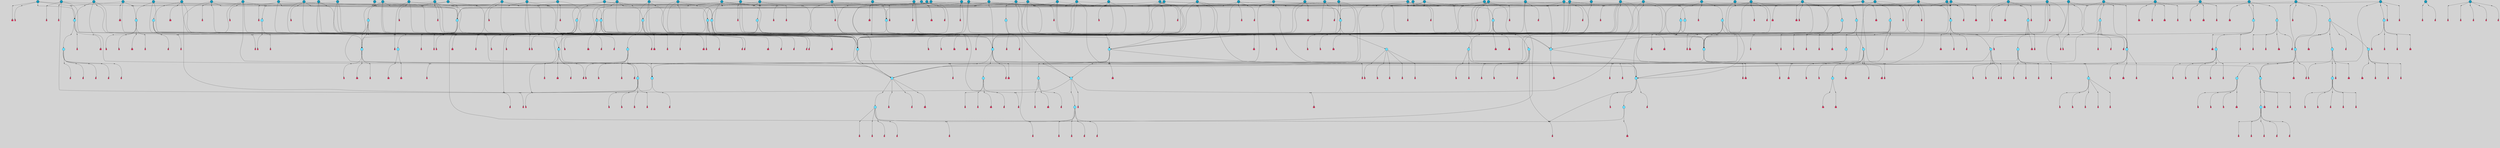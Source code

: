 // File exported with GEGELATI v1.3.1
// On the 2024-04-08 17:44:34
// With the File::TPGGraphDotExporter
digraph{
	graph[pad = "0.212, 0.055" bgcolor = lightgray]
	node[shape=circle style = filled label = ""]
		T7 [fillcolor="#66ddff"]
		T9 [fillcolor="#66ddff"]
		T11 [fillcolor="#66ddff"]
		T59 [fillcolor="#66ddff"]
		T102 [fillcolor="#66ddff"]
		T111 [fillcolor="#66ddff"]
		T258 [fillcolor="#66ddff"]
		T320 [fillcolor="#66ddff"]
		T321 [fillcolor="#66ddff"]
		T322 [fillcolor="#66ddff"]
		T323 [fillcolor="#66ddff"]
		T324 [fillcolor="#66ddff"]
		T325 [fillcolor="#1199bb"]
		T407 [fillcolor="#66ddff"]
		T429 [fillcolor="#66ddff"]
		T440 [fillcolor="#66ddff"]
		T540 [fillcolor="#66ddff"]
		T550 [fillcolor="#1199bb"]
		T623 [fillcolor="#66ddff"]
		T624 [fillcolor="#66ddff"]
		T625 [fillcolor="#66ddff"]
		T716 [fillcolor="#66ddff"]
		T717 [fillcolor="#66ddff"]
		T718 [fillcolor="#66ddff"]
		T721 [fillcolor="#66ddff"]
		T787 [fillcolor="#1199bb"]
		T788 [fillcolor="#66ddff"]
		T789 [fillcolor="#66ddff"]
		T790 [fillcolor="#66ddff"]
		T792 [fillcolor="#66ddff"]
		T793 [fillcolor="#66ddff"]
		T794 [fillcolor="#66ddff"]
		T804 [fillcolor="#1199bb"]
		T813 [fillcolor="#1199bb"]
		T822 [fillcolor="#1199bb"]
		T877 [fillcolor="#66ddff"]
		T878 [fillcolor="#1199bb"]
		T879 [fillcolor="#66ddff"]
		T880 [fillcolor="#66ddff"]
		T881 [fillcolor="#66ddff"]
		T882 [fillcolor="#66ddff"]
		T883 [fillcolor="#66ddff"]
		T884 [fillcolor="#1199bb"]
		T885 [fillcolor="#66ddff"]
		T886 [fillcolor="#66ddff"]
		T893 [fillcolor="#1199bb"]
		T947 [fillcolor="#66ddff"]
		T948 [fillcolor="#66ddff"]
		T949 [fillcolor="#66ddff"]
		T950 [fillcolor="#66ddff"]
		T952 [fillcolor="#66ddff"]
		T953 [fillcolor="#66ddff"]
		T954 [fillcolor="#66ddff"]
		T956 [fillcolor="#66ddff"]
		T957 [fillcolor="#66ddff"]
		T991 [fillcolor="#1199bb"]
		T1005 [fillcolor="#66ddff"]
		T1006 [fillcolor="#1199bb"]
		T1009 [fillcolor="#1199bb"]
		T1010 [fillcolor="#66ddff"]
		T1011 [fillcolor="#66ddff"]
		T1012 [fillcolor="#1199bb"]
		T1013 [fillcolor="#66ddff"]
		T1014 [fillcolor="#66ddff"]
		T1016 [fillcolor="#1199bb"]
		T1018 [fillcolor="#1199bb"]
		T1020 [fillcolor="#66ddff"]
		T1023 [fillcolor="#66ddff"]
		T1047 [fillcolor="#1199bb"]
		T1050 [fillcolor="#1199bb"]
		T1053 [fillcolor="#66ddff"]
		T1054 [fillcolor="#66ddff"]
		T1055 [fillcolor="#66ddff"]
		T1056 [fillcolor="#66ddff"]
		T1069 [fillcolor="#1199bb"]
		T1071 [fillcolor="#1199bb"]
		T1074 [fillcolor="#1199bb"]
		T1075 [fillcolor="#1199bb"]
		T1077 [fillcolor="#1199bb"]
		T1078 [fillcolor="#1199bb"]
		T1079 [fillcolor="#1199bb"]
		T1082 [fillcolor="#1199bb"]
		T1084 [fillcolor="#1199bb"]
		T1085 [fillcolor="#1199bb"]
		T1087 [fillcolor="#1199bb"]
		T1088 [fillcolor="#1199bb"]
		T1089 [fillcolor="#66ddff"]
		T1091 [fillcolor="#1199bb"]
		T1092 [fillcolor="#66ddff"]
		T1093 [fillcolor="#1199bb"]
		T1094 [fillcolor="#1199bb"]
		T1096 [fillcolor="#1199bb"]
		T1099 [fillcolor="#1199bb"]
		T1100 [fillcolor="#1199bb"]
		T1102 [fillcolor="#1199bb"]
		T1103 [fillcolor="#1199bb"]
		T1106 [fillcolor="#1199bb"]
		T1107 [fillcolor="#1199bb"]
		T1109 [fillcolor="#1199bb"]
		T1114 [fillcolor="#1199bb"]
		T1118 [fillcolor="#1199bb"]
		T1120 [fillcolor="#66ddff"]
		T308 [fillcolor="#66ddff"]
		T1121 [fillcolor="#66ddff"]
		T1122 [fillcolor="#1199bb"]
		T1123 [fillcolor="#66ddff"]
		T1124 [fillcolor="#66ddff"]
		T425 [fillcolor="#66ddff"]
		T1125 [fillcolor="#66ddff"]
		T1126 [fillcolor="#66ddff"]
		T1133 [fillcolor="#1199bb"]
		T1134 [fillcolor="#66ddff"]
		T1135 [fillcolor="#1199bb"]
		T1136 [fillcolor="#1199bb"]
		T1063 [fillcolor="#1199bb"]
		T1137 [fillcolor="#1199bb"]
		T1138 [fillcolor="#1199bb"]
		T1139 [fillcolor="#1199bb"]
		T1140 [fillcolor="#1199bb"]
		T1141 [fillcolor="#1199bb"]
		T1142 [fillcolor="#1199bb"]
		T1143 [fillcolor="#1199bb"]
		T1145 [fillcolor="#1199bb"]
		T1146 [fillcolor="#1199bb"]
		T1147 [fillcolor="#1199bb"]
		T1148 [fillcolor="#1199bb"]
		T1149 [fillcolor="#1199bb"]
		T1150 [fillcolor="#1199bb"]
		T1151 [fillcolor="#1199bb"]
		T1152 [fillcolor="#1199bb"]
		T1155 [fillcolor="#1199bb"]
		T1156 [fillcolor="#1199bb"]
		T1157 [fillcolor="#1199bb"]
		T1158 [fillcolor="#1199bb"]
		T1159 [fillcolor="#1199bb"]
		T1161 [fillcolor="#1199bb"]
		T280 [fillcolor="#1199bb"]
		T1164 [fillcolor="#1199bb"]
		T1166 [fillcolor="#1199bb"]
		T1168 [fillcolor="#1199bb"]
		T1170 [fillcolor="#1199bb"]
		T1173 [fillcolor="#1199bb"]
		T1175 [fillcolor="#1199bb"]
		T1176 [fillcolor="#1199bb"]
		T1177 [fillcolor="#1199bb"]
		T1178 [fillcolor="#1199bb"]
		T1179 [fillcolor="#1199bb"]
		T1180 [fillcolor="#1199bb"]
		P19491 [fillcolor="#cccccc" shape=point] //-3|
		I19491 [shape=box style=invis label="1|6&2|7#0|7&#92;n10|2&0|7#1|3&#92;n9|6&2|7#2|2&#92;n5|3&0|7#0|7&#92;n1|6&2|3#0|0&#92;n2|3&2|3#2|2&#92;n5|1&2|6#0|6&#92;n"]
		P19491 -> I19491[style=invis]
		A12588 [fillcolor="#ff3366" shape=box margin=0.03 width=0 height=0 label="7"]
		T7 -> P19491 -> A12588
		P19492 [fillcolor="#cccccc" shape=point] //5|
		I19492 [shape=box style=invis label="0|5&2|3#0|1&#92;n0|6&2|1#2|4&#92;n6|2&2|6#0|7&#92;n7|4&0|3#0|1&#92;n5|4&0|7#1|6&#92;n9|1&0|5#2|2&#92;n6|3&2|3#1|7&#92;n11|7&2|4#1|6&#92;n2|5&0|1#0|0&#92;n4|7&0|0#0|2&#92;n6|2&0|6#0|0&#92;n2|1&2|6#2|4&#92;n10|0&2|0#1|0&#92;n6|6&2|4#0|6&#92;n"]
		P19492 -> I19492[style=invis]
		A12589 [fillcolor="#ff3366" shape=box margin=0.03 width=0 height=0 label="8"]
		T7 -> P19492 -> A12589
		P19493 [fillcolor="#cccccc" shape=point] //-6|
		I19493 [shape=box style=invis label="11|1&0|7#2|0&#92;n10|4&0|1#1|0&#92;n4|3&2|4#2|1&#92;n0|5&2|0#0|0&#92;n6|1&0|0#0|3&#92;n8|2&2|0#0|4&#92;n11|4&2|0#1|6&#92;n7|0&2|6#2|3&#92;n5|3&2|6#2|0&#92;n2|0&2|0#0|4&#92;n"]
		P19493 -> I19493[style=invis]
		A12590 [fillcolor="#ff3366" shape=box margin=0.03 width=0 height=0 label="9"]
		T9 -> P19493 -> A12590
		P19494 [fillcolor="#cccccc" shape=point] //2|
		I19494 [shape=box style=invis label="6|3&2|7#1|4&#92;n8|6&0|0#2|5&#92;n2|1&0|2#0|3&#92;n8|7&0|6#0|4&#92;n2|1&2|0#0|1&#92;n0|0&2|2#2|3&#92;n6|6&0|7#2|1&#92;n6|1&0|7#2|6&#92;n5|4&2|7#0|4&#92;n0|3&0|4#2|0&#92;n11|0&2|0#2|5&#92;n4|5&2|5#2|4&#92;n5|7&0|6#0|4&#92;n9|7&2|5#0|3&#92;n5|4&2|1#0|3&#92;n5|3&0|1#1|7&#92;n0|4&0|3#2|5&#92;n"]
		P19494 -> I19494[style=invis]
		A12591 [fillcolor="#ff3366" shape=box margin=0.03 width=0 height=0 label="10"]
		T9 -> P19494 -> A12591
		P19495 [fillcolor="#cccccc" shape=point] //6|
		I19495 [shape=box style=invis label="3|0&2|7#2|2&#92;n3|2&0|4#2|5&#92;n5|1&0|2#1|0&#92;n8|7&0|1#2|0&#92;n8|5&0|3#0|6&#92;n0|2&0|2#2|3&#92;n1|5&2|5#0|5&#92;n5|6&0|6#0|7&#92;n6|7&0|0#2|6&#92;n1|2&2|3#0|0&#92;n7|7&2|3#0|4&#92;n0|7&2|7#0|6&#92;n1|0&2|2#2|7&#92;n4|4&0|1#0|0&#92;n"]
		P19495 -> I19495[style=invis]
		A12592 [fillcolor="#ff3366" shape=box margin=0.03 width=0 height=0 label="11"]
		T11 -> P19495 -> A12592
		P19496 [fillcolor="#cccccc" shape=point] //-4|
		I19496 [shape=box style=invis label="4|1&0|4#2|6&#92;n1|2&2|2#2|0&#92;n1|2&2|0#0|6&#92;n8|4&2|3#2|5&#92;n5|5&2|1#1|0&#92;n"]
		P19496 -> I19496[style=invis]
		A12593 [fillcolor="#ff3366" shape=box margin=0.03 width=0 height=0 label="12"]
		T11 -> P19496 -> A12593
		P19497 [fillcolor="#cccccc" shape=point] //8|
		I19497 [shape=box style=invis label="9|0&0|1#2|0&#92;n10|1&2|5#1|4&#92;n8|2&2|6#0|4&#92;n4|5&0|3#0|1&#92;n2|4&2|5#2|3&#92;n4|2&2|2#0|2&#92;n7|5&0|2#0|0&#92;n8|2&2|1#1|3&#92;n8|7&0|7#2|1&#92;n1|1&0|0#0|7&#92;n5|6&2|5#1|0&#92;n6|3&2|5#0|0&#92;n11|4&0|3#2|6&#92;n1|2&2|4#0|7&#92;n5|6&0|1#2|0&#92;n11|3&0|2#0|7&#92;n"]
		P19497 -> I19497[style=invis]
		A12594 [fillcolor="#ff3366" shape=box margin=0.03 width=0 height=0 label="6"]
		T59 -> P19497 -> A12594
		P19498 [fillcolor="#cccccc" shape=point] //5|
		I19498 [shape=box style=invis label="3|0&2|0#0|1&#92;n3|0&0|7#0|1&#92;n5|3&0|2#2|6&#92;n4|4&2|4#2|6&#92;n11|2&0|7#1|6&#92;n2|7&2|2#2|5&#92;n9|3&2|6#2|7&#92;n7|7&0|0#0|4&#92;n6|1&2|4#2|3&#92;n5|4&2|0#1|6&#92;n1|3&0|7#0|4&#92;n"]
		P19498 -> I19498[style=invis]
		A12595 [fillcolor="#ff3366" shape=box margin=0.03 width=0 height=0 label="7"]
		T59 -> P19498 -> A12595
		T59 -> P19493
		T59 -> P19498
		P19499 [fillcolor="#cccccc" shape=point] //7|
		I19499 [shape=box style=invis label="3|3&2|7#0|4&#92;n4|3&2|6#0|3&#92;n8|4&0|6#1|2&#92;n5|6&2|3#0|4&#92;n0|7&2|1#0|5&#92;n8|7&2|2#2|5&#92;n9|1&0|0#1|0&#92;n10|1&2|1#1|4&#92;n10|5&0|6#1|7&#92;n5|2&2|3#0|4&#92;n2|0&2|6#2|7&#92;n1|7&0|1#0|7&#92;n"]
		P19499 -> I19499[style=invis]
		A12596 [fillcolor="#ff3366" shape=box margin=0.03 width=0 height=0 label="2"]
		T102 -> P19499 -> A12596
		P19500 [fillcolor="#cccccc" shape=point] //-8|
		I19500 [shape=box style=invis label="7|5&0|4#2|4&#92;n"]
		P19500 -> I19500[style=invis]
		A12597 [fillcolor="#ff3366" shape=box margin=0.03 width=0 height=0 label="3"]
		T102 -> P19500 -> A12597
		P19501 [fillcolor="#cccccc" shape=point] //8|
		I19501 [shape=box style=invis label="7|0&0|2#1|4&#92;n8|1&2|3#0|5&#92;n0|6&0|5#0|5&#92;n3|7&2|1#0|6&#92;n9|4&2|7#1|6&#92;n1|7&2|5#2|2&#92;n8|5&2|0#0|3&#92;n0|2&0|2#0|0&#92;n3|5&0|2#0|3&#92;n"]
		P19501 -> I19501[style=invis]
		A12598 [fillcolor="#ff3366" shape=box margin=0.03 width=0 height=0 label="5"]
		T102 -> P19501 -> A12598
		P19502 [fillcolor="#cccccc" shape=point] //-5|
		I19502 [shape=box style=invis label="0|0&2|3#0|2&#92;n10|5&0|6#1|3&#92;n7|3&0|6#2|3&#92;n3|4&0|6#0|6&#92;n10|5&0|2#1|1&#92;n5|0&0|1#0|3&#92;n6|6&2|5#1|5&#92;n7|4&0|2#1|7&#92;n5|7&0|1#2|5&#92;n1|5&0|0#0|3&#92;n7|5&2|1#2|6&#92;n9|0&0|2#0|0&#92;n4|0&2|4#0|0&#92;n4|6&0|0#2|3&#92;n3|1&0|6#2|5&#92;n7|7&2|1#2|3&#92;n9|4&2|2#0|6&#92;n"]
		P19502 -> I19502[style=invis]
		T111 -> P19502 -> T9
		P19503 [fillcolor="#cccccc" shape=point] //7|
		I19503 [shape=box style=invis label="7|4&2|1#2|0&#92;n4|1&2|4#2|3&#92;n5|0&2|0#2|2&#92;n6|1&2|4#2|6&#92;n"]
		P19503 -> I19503[style=invis]
		A12599 [fillcolor="#ff3366" shape=box margin=0.03 width=0 height=0 label="9"]
		T111 -> P19503 -> A12599
		P19504 [fillcolor="#cccccc" shape=point] //2|
		I19504 [shape=box style=invis label="3|0&2|0#0|1&#92;n11|2&0|7#1|6&#92;n8|7&2|4#0|5&#92;n5|3&0|2#2|6&#92;n4|4&2|4#2|6&#92;n3|0&0|7#0|1&#92;n2|7&2|2#2|5&#92;n9|3&2|6#2|7&#92;n7|7&0|0#0|4&#92;n6|1&2|4#1|3&#92;n5|4&2|0#1|6&#92;n1|3&0|7#0|4&#92;n"]
		P19504 -> I19504[style=invis]
		A12600 [fillcolor="#ff3366" shape=box margin=0.03 width=0 height=0 label="7"]
		T111 -> P19504 -> A12600
		T111 -> P19493
		P19505 [fillcolor="#cccccc" shape=point] //2|
		I19505 [shape=box style=invis label="9|1&2|3#0|1&#92;n5|3&2|4#2|7&#92;n11|0&2|3#0|4&#92;n7|0&2|4#0|4&#92;n5|2&2|0#2|4&#92;n7|3&0|7#0|5&#92;n"]
		P19505 -> I19505[style=invis]
		A12601 [fillcolor="#ff3366" shape=box margin=0.03 width=0 height=0 label="2"]
		T258 -> P19505 -> A12601
		T258 -> P19493
		P19506 [fillcolor="#cccccc" shape=point] //-5|
		I19506 [shape=box style=invis label="8|7&0|3#0|3&#92;n6|4&2|1#0|5&#92;n2|2&2|6#2|0&#92;n4|7&2|0#2|3&#92;n10|5&2|1#1|5&#92;n2|0&0|7#2|0&#92;n5|3&2|2#2|0&#92;n6|7&0|0#1|0&#92;n"]
		P19506 -> I19506[style=invis]
		A12602 [fillcolor="#ff3366" shape=box margin=0.03 width=0 height=0 label="1"]
		T258 -> P19506 -> A12602
		P19507 [fillcolor="#cccccc" shape=point] //2|
		I19507 [shape=box style=invis label="4|1&0|4#2|6&#92;n5|5&2|1#1|0&#92;n1|0&2|0#0|6&#92;n8|4&2|3#2|5&#92;n"]
		P19507 -> I19507[style=invis]
		T258 -> P19507 -> T11
		P19508 [fillcolor="#cccccc" shape=point] //5|
		I19508 [shape=box style=invis label="1|6&2|7#0|7&#92;n9|2&2|7#2|2&#92;n10|2&0|7#1|3&#92;n5|3&0|7#0|7&#92;n7|0&2|7#2|2&#92;n1|6&2|3#0|0&#92;n2|3&2|3#2|2&#92;n"]
		P19508 -> I19508[style=invis]
		A12603 [fillcolor="#ff3366" shape=box margin=0.03 width=0 height=0 label="7"]
		T258 -> P19508 -> A12603
		P19509 [fillcolor="#cccccc" shape=point] //-4|
		I19509 [shape=box style=invis label="4|1&0|4#2|6&#92;n1|2&2|2#2|0&#92;n1|2&2|0#0|6&#92;n8|4&2|3#2|5&#92;n5|5&2|1#1|0&#92;n"]
		P19509 -> I19509[style=invis]
		A12604 [fillcolor="#ff3366" shape=box margin=0.03 width=0 height=0 label="12"]
		T320 -> P19509 -> A12604
		P19510 [fillcolor="#cccccc" shape=point] //-9|
		I19510 [shape=box style=invis label="2|0&2|0#2|1&#92;n4|4&2|4#2|6&#92;n9|1&0|3#1|7&#92;n5|3&0|2#2|6&#92;n2|7&2|2#2|5&#92;n5|4&2|0#1|6&#92;n3|0&0|7#0|1&#92;n1|3&0|7#0|4&#92;n11|6&2|2#0|7&#92;n7|7&0|0#0|4&#92;n11|0&0|7#1|6&#92;n9|3&2|6#2|7&#92;n"]
		P19510 -> I19510[style=invis]
		A12605 [fillcolor="#ff3366" shape=box margin=0.03 width=0 height=0 label="7"]
		T321 -> P19510 -> A12605
		P19511 [fillcolor="#cccccc" shape=point] //6|
		I19511 [shape=box style=invis label="3|0&2|7#2|2&#92;n3|2&0|4#2|5&#92;n5|1&0|2#1|0&#92;n8|7&0|1#2|0&#92;n8|5&0|3#0|6&#92;n0|2&0|2#2|3&#92;n1|5&2|5#0|5&#92;n5|6&0|6#0|7&#92;n6|7&0|0#2|6&#92;n1|2&2|3#0|0&#92;n7|7&2|3#0|4&#92;n0|7&2|7#0|6&#92;n1|0&2|2#2|7&#92;n4|4&0|1#0|0&#92;n"]
		P19511 -> I19511[style=invis]
		A12606 [fillcolor="#ff3366" shape=box margin=0.03 width=0 height=0 label="11"]
		T320 -> P19511 -> A12606
		P19512 [fillcolor="#cccccc" shape=point] //2|
		I19512 [shape=box style=invis label="4|1&0|4#2|6&#92;n5|5&2|1#1|0&#92;n1|0&2|0#0|6&#92;n8|4&2|3#2|5&#92;n"]
		P19512 -> I19512[style=invis]
		T321 -> P19512 -> T320
		P19513 [fillcolor="#cccccc" shape=point] //-3|
		I19513 [shape=box style=invis label="4|5&0|0#0|0&#92;n4|7&0|0#0|2&#92;n0|6&2|1#2|4&#92;n9|1&0|5#2|2&#92;n10|0&2|0#1|0&#92;n6|6&2|4#0|6&#92;n2|5&0|1#0|0&#92;n6|3&2|3#1|7&#92;n11|7&2|4#1|6&#92;n6|2&2|6#0|1&#92;n6|2&0|0#0|0&#92;n9|1&2|6#2|4&#92;n10|4&0|3#1|1&#92;n5|4&2|7#1|6&#92;n"]
		P19513 -> I19513[style=invis]
		T323 -> P19513 -> T321
		P19514 [fillcolor="#cccccc" shape=point] //5|
		I19514 [shape=box style=invis label="0|5&2|3#0|1&#92;n0|6&2|1#2|4&#92;n6|2&2|6#0|7&#92;n7|4&0|3#0|1&#92;n5|4&0|7#1|6&#92;n9|1&0|5#2|2&#92;n6|3&2|3#1|7&#92;n11|7&2|4#1|6&#92;n2|5&0|1#0|0&#92;n4|7&0|0#0|2&#92;n6|2&0|6#0|0&#92;n2|1&2|6#2|4&#92;n10|0&2|0#1|0&#92;n6|6&2|4#0|6&#92;n"]
		P19514 -> I19514[style=invis]
		A12607 [fillcolor="#ff3366" shape=box margin=0.03 width=0 height=0 label="8"]
		T322 -> P19514 -> A12607
		P19515 [fillcolor="#cccccc" shape=point] //8|
		I19515 [shape=box style=invis label="9|7&0|5#2|5&#92;n3|3&2|3#0|2&#92;n9|5&2|2#1|0&#92;n2|3&0|6#0|3&#92;n4|4&2|5#2|7&#92;n11|3&2|0#1|5&#92;n6|6&2|1#2|2&#92;n4|6&0|1#2|2&#92;n2|5&2|7#2|2&#92;n7|7&2|2#2|3&#92;n6|5&0|3#2|6&#92;n6|7&0|6#0|2&#92;n"]
		P19515 -> I19515[style=invis]
		A12608 [fillcolor="#ff3366" shape=box margin=0.03 width=0 height=0 label="14"]
		T321 -> P19515 -> A12608
		P19516 [fillcolor="#cccccc" shape=point] //-3|
		I19516 [shape=box style=invis label="1|6&2|7#0|7&#92;n10|2&0|7#1|3&#92;n9|6&2|7#2|2&#92;n5|3&0|7#0|7&#92;n1|6&2|3#0|0&#92;n2|3&2|3#2|2&#92;n5|1&2|6#0|6&#92;n"]
		P19516 -> I19516[style=invis]
		A12609 [fillcolor="#ff3366" shape=box margin=0.03 width=0 height=0 label="7"]
		T322 -> P19516 -> A12609
		P19517 [fillcolor="#cccccc" shape=point] //-8|
		I19517 [shape=box style=invis label="7|5&0|4#2|4&#92;n"]
		P19517 -> I19517[style=invis]
		A12610 [fillcolor="#ff3366" shape=box margin=0.03 width=0 height=0 label="3"]
		T321 -> P19517 -> A12610
		P19518 [fillcolor="#cccccc" shape=point] //4|
		I19518 [shape=box style=invis label="4|3&0|6#0|3&#92;n5|7&2|3#2|2&#92;n5|6&0|7#1|2&#92;n1|4&2|6#0|3&#92;n8|4&2|1#2|5&#92;n9|5&2|4#1|4&#92;n2|4&0|5#0|7&#92;n10|0&0|6#1|3&#92;n3|0&0|6#0|2&#92;n2|7&2|7#2|6&#92;n5|2&0|5#1|5&#92;n10|4&2|5#1|7&#92;n4|0&0|4#2|4&#92;n11|1&0|4#2|6&#92;n10|6&2|0#1|4&#92;n9|7&0|3#1|4&#92;n4|5&2|7#0|6&#92;n11|5&2|6#2|3&#92;n0|3&0|5#0|1&#92;n"]
		P19518 -> I19518[style=invis]
		A12611 [fillcolor="#ff3366" shape=box margin=0.03 width=0 height=0 label="13"]
		T321 -> P19518 -> A12611
		P19519 [fillcolor="#cccccc" shape=point] //1|
		I19519 [shape=box style=invis label="0|4&0|1#0|1&#92;n10|5&2|5#1|6&#92;n7|7&2|5#2|2&#92;n9|5&0|7#2|7&#92;n8|4&0|3#2|7&#92;n11|0&2|3#0|5&#92;n7|0&0|0#0|1&#92;n4|2&0|4#0|5&#92;n5|1&0|6#2|7&#92;n11|3&0|7#1|3&#92;n"]
		P19519 -> I19519[style=invis]
		T323 -> P19519 -> T322
		P19520 [fillcolor="#cccccc" shape=point] //4|
		I19520 [shape=box style=invis label="4|3&0|6#0|3&#92;n5|7&2|3#2|2&#92;n5|6&0|7#1|2&#92;n1|4&2|6#0|3&#92;n8|4&2|1#2|5&#92;n9|5&2|4#1|4&#92;n2|4&0|5#0|7&#92;n10|0&0|6#1|3&#92;n3|0&0|6#0|2&#92;n2|7&2|7#2|6&#92;n5|2&0|5#1|5&#92;n10|4&2|5#1|7&#92;n4|0&0|4#2|4&#92;n11|1&0|4#2|6&#92;n10|6&2|0#1|4&#92;n9|7&0|3#1|4&#92;n4|5&2|7#0|6&#92;n11|5&2|6#2|3&#92;n0|3&0|5#0|1&#92;n"]
		P19520 -> I19520[style=invis]
		A12612 [fillcolor="#ff3366" shape=box margin=0.03 width=0 height=0 label="13"]
		T323 -> P19520 -> A12612
		P19521 [fillcolor="#cccccc" shape=point] //-9|
		I19521 [shape=box style=invis label="2|0&2|0#2|1&#92;n4|4&2|4#2|6&#92;n9|1&0|3#1|7&#92;n5|3&0|2#2|6&#92;n2|7&2|2#2|5&#92;n5|4&2|0#1|6&#92;n3|0&0|7#0|1&#92;n1|3&0|7#0|4&#92;n11|6&2|2#0|7&#92;n7|7&0|0#0|4&#92;n11|0&0|7#1|6&#92;n9|3&2|6#2|7&#92;n"]
		P19521 -> I19521[style=invis]
		A12613 [fillcolor="#ff3366" shape=box margin=0.03 width=0 height=0 label="7"]
		T325 -> P19521 -> A12613
		P19522 [fillcolor="#cccccc" shape=point] //-4|
		I19522 [shape=box style=invis label="4|1&0|4#2|6&#92;n1|2&2|2#2|0&#92;n1|2&2|0#0|6&#92;n8|4&2|3#2|5&#92;n5|5&2|1#1|0&#92;n"]
		P19522 -> I19522[style=invis]
		A12614 [fillcolor="#ff3366" shape=box margin=0.03 width=0 height=0 label="12"]
		T324 -> P19522 -> A12614
		P19523 [fillcolor="#cccccc" shape=point] //6|
		I19523 [shape=box style=invis label="3|0&2|7#2|2&#92;n3|2&0|4#2|5&#92;n5|1&0|2#1|0&#92;n8|7&0|1#2|0&#92;n8|5&0|3#0|6&#92;n0|2&0|2#2|3&#92;n1|5&2|5#0|5&#92;n5|6&0|6#0|7&#92;n6|7&0|0#2|6&#92;n1|2&2|3#0|0&#92;n7|7&2|3#0|4&#92;n0|7&2|7#0|6&#92;n1|0&2|2#2|7&#92;n4|4&0|1#0|0&#92;n"]
		P19523 -> I19523[style=invis]
		A12615 [fillcolor="#ff3366" shape=box margin=0.03 width=0 height=0 label="11"]
		T324 -> P19523 -> A12615
		P19524 [fillcolor="#cccccc" shape=point] //2|
		I19524 [shape=box style=invis label="4|1&0|4#2|6&#92;n5|5&2|1#1|0&#92;n1|0&2|0#0|6&#92;n8|4&2|3#2|5&#92;n"]
		P19524 -> I19524[style=invis]
		T325 -> P19524 -> T324
		P19525 [fillcolor="#cccccc" shape=point] //4|
		I19525 [shape=box style=invis label="4|3&0|6#0|3&#92;n5|7&2|3#2|2&#92;n5|6&0|7#1|2&#92;n1|4&2|6#0|3&#92;n8|4&2|1#2|5&#92;n9|5&2|4#1|4&#92;n2|4&0|5#0|7&#92;n10|0&0|6#1|3&#92;n3|0&0|6#0|2&#92;n2|7&2|7#2|6&#92;n5|2&0|5#1|5&#92;n10|4&2|5#1|7&#92;n4|0&0|4#2|4&#92;n11|1&0|4#2|6&#92;n10|6&2|0#1|4&#92;n9|7&0|3#1|4&#92;n4|5&2|7#0|6&#92;n11|5&2|6#2|3&#92;n0|3&0|5#0|1&#92;n"]
		P19525 -> I19525[style=invis]
		A12616 [fillcolor="#ff3366" shape=box margin=0.03 width=0 height=0 label="13"]
		T325 -> P19525 -> A12616
		P19526 [fillcolor="#cccccc" shape=point] //-8|
		I19526 [shape=box style=invis label="7|5&0|4#2|4&#92;n"]
		P19526 -> I19526[style=invis]
		A12617 [fillcolor="#ff3366" shape=box margin=0.03 width=0 height=0 label="3"]
		T325 -> P19526 -> A12617
		P19527 [fillcolor="#cccccc" shape=point] //8|
		I19527 [shape=box style=invis label="9|7&0|5#2|5&#92;n3|3&2|3#0|2&#92;n9|5&2|2#1|0&#92;n2|3&0|6#0|3&#92;n4|4&2|5#2|7&#92;n11|3&2|0#1|5&#92;n6|6&2|1#2|2&#92;n4|6&0|1#2|2&#92;n2|5&2|7#2|2&#92;n7|7&2|2#2|3&#92;n6|5&0|3#2|6&#92;n6|7&0|6#0|2&#92;n"]
		P19527 -> I19527[style=invis]
		A12618 [fillcolor="#ff3366" shape=box margin=0.03 width=0 height=0 label="14"]
		T325 -> P19527 -> A12618
		P19528 [fillcolor="#cccccc" shape=point] //-1|
		I19528 [shape=box style=invis label="0|5&2|2#0|0&#92;n11|3&2|3#1|3&#92;n8|5&2|2#1|7&#92;n10|0&0|6#1|2&#92;n9|1&2|5#0|3&#92;n8|0&2|4#2|6&#92;n6|7&0|2#0|3&#92;n9|2&0|7#0|1&#92;n6|2&0|2#2|1&#92;n"]
		P19528 -> I19528[style=invis]
		A12619 [fillcolor="#ff3366" shape=box margin=0.03 width=0 height=0 label="7"]
		T407 -> P19528 -> A12619
		P19529 [fillcolor="#cccccc" shape=point] //-3|
		I19529 [shape=box style=invis label="7|7&0|0#0|4&#92;n11|2&0|7#1|6&#92;n8|7&2|4#0|5&#92;n5|3&0|2#2|6&#92;n4|4&2|4#2|6&#92;n3|0&0|7#0|6&#92;n2|7&2|2#2|5&#92;n9|3&2|6#2|7&#92;n6|7&0|0#0|7&#92;n3|0&2|0#0|1&#92;n6|1&2|4#1|3&#92;n5|4&2|0#1|6&#92;n1|3&0|7#0|4&#92;n"]
		P19529 -> I19529[style=invis]
		T407 -> P19529 -> T59
		P19530 [fillcolor="#cccccc" shape=point] //-5|
		I19530 [shape=box style=invis label="5|3&0|7#0|7&#92;n9|2&2|7#2|2&#92;n1|6&2|7#0|7&#92;n7|6&2|4#0|5&#92;n10|3&0|2#1|1&#92;n9|2&0|7#1|3&#92;n1|6&0|3#0|1&#92;n4|0&0|2#2|2&#92;n7|0&2|7#2|2&#92;n5|1&2|6#0|3&#92;n2|3&2|3#2|2&#92;n"]
		P19530 -> I19530[style=invis]
		T407 -> P19530 -> T102
		P19531 [fillcolor="#cccccc" shape=point] //1|
		I19531 [shape=box style=invis label="9|3&2|0#0|4&#92;n4|2&0|5#2|0&#92;n10|7&2|7#1|1&#92;n6|3&2|6#1|5&#92;n8|3&2|5#1|2&#92;n4|0&2|1#2|2&#92;n4|1&0|4#0|3&#92;n3|6&2|5#2|5&#92;n8|3&0|1#0|7&#92;n4|0&2|4#0|1&#92;n3|4&0|0#2|1&#92;n3|2&0|7#2|1&#92;n1|4&0|1#0|2&#92;n"]
		P19531 -> I19531[style=invis]
		A12620 [fillcolor="#ff3366" shape=box margin=0.03 width=0 height=0 label="14"]
		T407 -> P19531 -> A12620
		P19532 [fillcolor="#cccccc" shape=point] //3|
		I19532 [shape=box style=invis label="5|4&2|7#0|4&#92;n0|4&0|3#2|5&#92;n8|6&0|0#2|5&#92;n2|1&0|2#0|3&#92;n9|7&0|6#0|4&#92;n0|0&2|2#2|3&#92;n6|6&0|7#2|1&#92;n6|1&0|7#2|6&#92;n0|3&0|4#2|0&#92;n11|0&2|0#2|5&#92;n4|5&2|5#2|4&#92;n5|3&0|1#1|7&#92;n9|7&2|2#0|3&#92;n5|4&2|1#0|3&#92;n5|0&0|6#0|4&#92;n0|0&0|1#2|0&#92;n"]
		P19532 -> I19532[style=invis]
		A12621 [fillcolor="#ff3366" shape=box margin=0.03 width=0 height=0 label="10"]
		T407 -> P19532 -> A12621
		P19533 [fillcolor="#cccccc" shape=point] //4|
		I19533 [shape=box style=invis label="8|5&2|3#2|1&#92;n10|1&0|3#1|6&#92;n7|1&2|6#1|3&#92;n4|1&0|6#0|0&#92;n11|1&0|2#0|3&#92;n2|0&2|1#2|7&#92;n"]
		P19533 -> I19533[style=invis]
		A12622 [fillcolor="#ff3366" shape=box margin=0.03 width=0 height=0 label="2"]
		T429 -> P19533 -> A12622
		P19534 [fillcolor="#cccccc" shape=point] //1|
		I19534 [shape=box style=invis label="9|7&0|2#2|2&#92;n6|5&0|1#1|0&#92;n2|2&0|0#2|1&#92;n4|3&2|2#2|3&#92;n2|5&2|2#0|0&#92;n10|7&0|5#1|1&#92;n9|5&2|7#2|5&#92;n7|7&2|5#2|5&#92;n8|0&2|4#0|1&#92;n5|4&2|0#0|2&#92;n2|5&2|2#2|6&#92;n4|4&0|2#2|1&#92;n7|2&2|4#0|0&#92;n10|0&2|2#1|1&#92;n10|4&2|3#1|0&#92;n"]
		P19534 -> I19534[style=invis]
		A12623 [fillcolor="#ff3366" shape=box margin=0.03 width=0 height=0 label="1"]
		T429 -> P19534 -> A12623
		P19535 [fillcolor="#cccccc" shape=point] //-8|
		I19535 [shape=box style=invis label="11|7&2|0#2|0&#92;n5|5&2|7#2|7&#92;n8|6&2|7#1|2&#92;n1|7&0|3#0|6&#92;n4|0&2|1#2|2&#92;n9|0&0|2#0|0&#92;n10|1&0|5#1|6&#92;n0|0&2|3#2|0&#92;n3|2&0|1#2|6&#92;n0|1&2|4#0|0&#92;n"]
		P19535 -> I19535[style=invis]
		A12624 [fillcolor="#ff3366" shape=box margin=0.03 width=0 height=0 label="6"]
		T429 -> P19535 -> A12624
		P19536 [fillcolor="#cccccc" shape=point] //-7|
		I19536 [shape=box style=invis label="7|3&0|6#2|5&#92;n10|5&0|5#1|0&#92;n1|0&2|4#0|3&#92;n"]
		P19536 -> I19536[style=invis]
		T429 -> P19536 -> T7
		P19537 [fillcolor="#cccccc" shape=point] //-2|
		I19537 [shape=box style=invis label="3|1&2|6#2|5&#92;n4|5&0|4#0|6&#92;n7|1&0|6#2|2&#92;n2|6&0|6#2|0&#92;n7|7&0|0#1|0&#92;n3|7&0|7#0|1&#92;n1|3&2|2#2|0&#92;n3|6&0|5#0|0&#92;n4|0&2|7#0|4&#92;n9|4&2|2#0|1&#92;n3|1&2|5#0|7&#92;n"]
		P19537 -> I19537[style=invis]
		A12625 [fillcolor="#ff3366" shape=box margin=0.03 width=0 height=0 label="1"]
		T429 -> P19537 -> A12625
		P19538 [fillcolor="#cccccc" shape=point] //2|
		I19538 [shape=box style=invis label="0|6&0|7#0|4&#92;n6|7&2|6#2|6&#92;n11|3&0|7#1|6&#92;n11|1&0|6#2|7&#92;n2|4&0|1#0|1&#92;n10|6&2|5#1|6&#92;n11|3&0|1#1|7&#92;n10|0&2|3#1|5&#92;n"]
		P19538 -> I19538[style=invis]
		T440 -> P19538 -> T7
		P19539 [fillcolor="#cccccc" shape=point] //-9|
		I19539 [shape=box style=invis label="2|0&2|3#2|0&#92;n11|7&0|4#1|0&#92;n"]
		P19539 -> I19539[style=invis]
		T440 -> P19539 -> T111
		T440 -> P19498
		P19540 [fillcolor="#cccccc" shape=point] //7|
		I19540 [shape=box style=invis label="2|0&2|1#2|0&#92;n9|1&0|6#0|3&#92;n11|7&0|4#1|0&#92;n"]
		P19540 -> I19540[style=invis]
		T540 -> P19540 -> T111
		P19541 [fillcolor="#cccccc" shape=point] //6|
		I19541 [shape=box style=invis label="0|5&2|3#0|1&#92;n0|6&2|1#2|4&#92;n9|1&0|5#2|2&#92;n7|4&0|3#0|1&#92;n5|4&0|7#1|6&#92;n2|5&0|1#0|0&#92;n6|3&2|3#1|7&#92;n11|7&2|4#1|6&#92;n6|2&2|6#0|1&#92;n4|7&0|0#0|2&#92;n6|2&0|6#0|0&#92;n9|1&2|6#2|4&#92;n10|0&2|0#1|0&#92;n6|6&2|4#0|6&#92;n"]
		P19541 -> I19541[style=invis]
		A12626 [fillcolor="#ff3366" shape=box margin=0.03 width=0 height=0 label="8"]
		T540 -> P19541 -> A12626
		P19542 [fillcolor="#cccccc" shape=point] //-4|
		I19542 [shape=box style=invis label="6|3&2|6#1|2&#92;n2|5&2|2#2|5&#92;n2|6&0|4#0|5&#92;n6|0&0|2#1|2&#92;n"]
		P19542 -> I19542[style=invis]
		A12627 [fillcolor="#ff3366" shape=box margin=0.03 width=0 height=0 label="7"]
		T540 -> P19542 -> A12627
		P19543 [fillcolor="#cccccc" shape=point] //-5|
		I19543 [shape=box style=invis label="7|2&0|3#2|2&#92;n3|2&0|2#2|0&#92;n1|5&2|7#0|4&#92;n5|3&0|3#0|7&#92;n11|4&0|1#0|0&#92;n8|7&2|7#2|7&#92;n4|0&0|3#2|7&#92;n"]
		P19543 -> I19543[style=invis]
		A12628 [fillcolor="#ff3366" shape=box margin=0.03 width=0 height=0 label="7"]
		T540 -> P19543 -> A12628
		P19544 [fillcolor="#cccccc" shape=point] //-4|
		I19544 [shape=box style=invis label="4|1&0|4#2|6&#92;n1|2&2|2#2|0&#92;n1|2&2|0#0|6&#92;n8|4&2|3#2|5&#92;n5|5&2|1#1|0&#92;n"]
		P19544 -> I19544[style=invis]
		A12629 [fillcolor="#ff3366" shape=box margin=0.03 width=0 height=0 label="12"]
		T550 -> P19544 -> A12629
		P19545 [fillcolor="#cccccc" shape=point] //7|
		I19545 [shape=box style=invis label="7|4&2|7#0|4&#92;n4|6&0|1#2|5&#92;n2|1&2|3#0|0&#92;n4|3&2|0#0|1&#92;n0|0&2|7#2|7&#92;n7|7&0|5#2|3&#92;n5|0&2|1#2|2&#92;n10|0&0|4#1|2&#92;n4|4&0|7#0|0&#92;n6|7&0|2#0|1&#92;n1|4&2|5#0|4&#92;n"]
		P19545 -> I19545[style=invis]
		A12630 [fillcolor="#ff3366" shape=box margin=0.03 width=0 height=0 label="0"]
		T623 -> P19545 -> A12630
		P19546 [fillcolor="#cccccc" shape=point] //0|
		I19546 [shape=box style=invis label="4|0&0|3#2|7&#92;n10|2&0|3#1|7&#92;n3|5&0|2#0|3&#92;n4|5&0|0#2|1&#92;n10|7&2|0#1|2&#92;n5|3&2|3#1|6&#92;n9|5&2|0#0|4&#92;n5|4&2|7#0|2&#92;n10|3&2|7#1|4&#92;n7|2&0|1#2|6&#92;n8|6&0|5#0|5&#92;n8|7&2|3#0|5&#92;n2|6&2|4#0|0&#92;n"]
		P19546 -> I19546[style=invis]
		A12631 [fillcolor="#ff3366" shape=box margin=0.03 width=0 height=0 label="5"]
		T625 -> P19546 -> A12631
		P19547 [fillcolor="#cccccc" shape=point] //0|
		I19547 [shape=box style=invis label="2|5&0|1#0|6&#92;n6|1&2|2#2|7&#92;n8|0&0|3#1|4&#92;n4|3&2|5#2|4&#92;n8|1&2|4#0|0&#92;n6|6&0|1#2|6&#92;n11|7&2|4#2|5&#92;n6|2&2|4#0|2&#92;n8|5&2|4#2|4&#92;n2|1&2|1#2|2&#92;n2|7&2|5#2|6&#92;n9|7&0|5#0|4&#92;n1|2&0|5#2|6&#92;n4|2&2|3#2|7&#92;n3|3&2|1#0|2&#92;n"]
		P19547 -> I19547[style=invis]
		A12632 [fillcolor="#ff3366" shape=box margin=0.03 width=0 height=0 label="5"]
		T625 -> P19547 -> A12632
		P19548 [fillcolor="#cccccc" shape=point] //3|
		I19548 [shape=box style=invis label="7|6&2|4#0|2&#92;n10|3&2|7#1|4&#92;n11|6&0|4#0|1&#92;n7|1&0|0#2|6&#92;n7|6&0|3#2|6&#92;n4|0&2|6#0|1&#92;n4|4&2|5#0|2&#92;n4|6&0|4#2|7&#92;n10|0&2|3#1|5&#92;n2|6&0|5#0|2&#92;n1|0&2|3#0|7&#92;n1|6&2|0#0|5&#92;n6|2&0|1#0|7&#92;n9|2&0|3#2|7&#92;n5|3&0|6#0|6&#92;n1|7&2|5#2|3&#92;n8|1&2|7#0|6&#92;n1|0&2|5#2|1&#92;n7|1&2|2#2|5&#92;n7|4&2|6#0|3&#92;n"]
		P19548 -> I19548[style=invis]
		A12633 [fillcolor="#ff3366" shape=box margin=0.03 width=0 height=0 label="4"]
		T625 -> P19548 -> A12633
		P19549 [fillcolor="#cccccc" shape=point] //-9|
		I19549 [shape=box style=invis label="4|7&2|6#0|5&#92;n11|3&0|2#2|6&#92;n10|2&2|4#1|6&#92;n3|0&2|6#2|7&#92;n4|3&0|5#0|7&#92;n2|3&0|7#0|7&#92;n10|6&0|7#1|5&#92;n10|1&2|2#1|1&#92;n1|7&0|3#2|6&#92;n"]
		P19549 -> I19549[style=invis]
		A12634 [fillcolor="#ff3366" shape=box margin=0.03 width=0 height=0 label="4"]
		T550 -> P19549 -> A12634
		P19550 [fillcolor="#cccccc" shape=point] //8|
		I19550 [shape=box style=invis label="9|0&0|1#2|0&#92;n10|1&2|5#1|4&#92;n8|2&2|6#0|4&#92;n2|4&2|5#2|3&#92;n4|2&2|2#0|2&#92;n7|5&0|2#0|0&#92;n8|2&2|1#1|3&#92;n8|7&0|7#2|1&#92;n1|1&0|0#0|7&#92;n5|6&2|5#1|0&#92;n6|6&2|5#0|0&#92;n11|4&0|3#2|6&#92;n4|2&2|4#0|7&#92;n5|6&0|1#2|0&#92;n11|3&0|2#0|7&#92;n"]
		P19550 -> I19550[style=invis]
		A12635 [fillcolor="#ff3366" shape=box margin=0.03 width=0 height=0 label="6"]
		T624 -> P19550 -> A12635
		P19551 [fillcolor="#cccccc" shape=point] //-6|
		I19551 [shape=box style=invis label="9|0&2|0#0|1&#92;n3|2&0|2#0|3&#92;n5|4&0|5#1|7&#92;n2|1&0|4#0|3&#92;n9|2&2|0#2|4&#92;n7|6&0|4#0|2&#92;n2|3&0|6#2|6&#92;n1|2&0|3#2|0&#92;n"]
		P19551 -> I19551[style=invis]
		T550 -> P19551 -> T624
		P19552 [fillcolor="#cccccc" shape=point] //5|
		I19552 [shape=box style=invis label="3|0&2|0#0|1&#92;n3|0&0|7#0|1&#92;n5|3&0|2#2|6&#92;n4|4&2|4#2|6&#92;n11|2&0|7#1|6&#92;n2|7&2|2#2|5&#92;n9|3&2|6#2|7&#92;n7|7&0|0#0|4&#92;n6|1&2|4#2|3&#92;n5|4&2|0#1|6&#92;n1|3&0|7#0|4&#92;n"]
		P19552 -> I19552[style=invis]
		A12636 [fillcolor="#ff3366" shape=box margin=0.03 width=0 height=0 label="7"]
		T624 -> P19552 -> A12636
		P19553 [fillcolor="#cccccc" shape=point] //-10|
		I19553 [shape=box style=invis label="3|6&0|0#0|4&#92;n4|1&2|4#0|1&#92;n5|1&0|1#0|4&#92;n5|5&2|6#0|5&#92;n6|5&0|6#0|3&#92;n11|1&2|0#0|1&#92;n0|7&2|0#0|3&#92;n1|2&0|6#0|1&#92;n8|0&0|4#2|0&#92;n0|4&0|7#2|7&#92;n7|0&2|7#1|3&#92;n3|1&0|5#2|5&#92;n5|1&0|4#0|3&#92;n2|2&0|2#0|0&#92;n8|3&0|1#0|7&#92;n3|0&0|3#0|5&#92;n7|2&0|5#2|0&#92;n6|3&2|7#1|5&#92;n4|7&2|7#2|1&#92;n"]
		P19553 -> I19553[style=invis]
		A12637 [fillcolor="#ff3366" shape=box margin=0.03 width=0 height=0 label="14"]
		T624 -> P19553 -> A12637
		P19554 [fillcolor="#cccccc" shape=point] //5|
		I19554 [shape=box style=invis label="0|5&2|3#0|1&#92;n0|6&2|1#2|4&#92;n6|2&2|6#0|7&#92;n7|4&0|3#0|1&#92;n5|4&0|7#1|6&#92;n9|1&0|5#2|2&#92;n6|3&2|3#1|7&#92;n11|7&2|4#1|6&#92;n2|5&0|1#0|0&#92;n4|7&0|0#0|2&#92;n6|2&0|6#0|0&#92;n2|1&2|6#2|4&#92;n10|0&2|0#1|0&#92;n6|6&2|4#0|6&#92;n"]
		P19554 -> I19554[style=invis]
		A12638 [fillcolor="#ff3366" shape=box margin=0.03 width=0 height=0 label="8"]
		T624 -> P19554 -> A12638
		P19555 [fillcolor="#cccccc" shape=point] //-2|
		I19555 [shape=box style=invis label="1|3&0|2#0|7&#92;n6|1&0|7#0|0&#92;n6|1&2|4#1|7&#92;n3|0&2|3#0|3&#92;n0|2&0|7#2|6&#92;n"]
		P19555 -> I19555[style=invis]
		T550 -> P19555 -> T623
		P19556 [fillcolor="#cccccc" shape=point] //5|
		I19556 [shape=box style=invis label="3|0&2|0#2|1&#92;n3|0&0|7#0|1&#92;n5|3&0|2#2|6&#92;n4|4&2|4#2|6&#92;n5|4&2|0#1|6&#92;n2|7&2|2#2|5&#92;n1|3&0|7#0|4&#92;n11|6&2|2#0|7&#92;n7|7&0|0#0|4&#92;n6|1&2|4#2|3&#92;n11|0&0|7#1|6&#92;n9|3&2|6#2|7&#92;n"]
		P19556 -> I19556[style=invis]
		A12639 [fillcolor="#ff3366" shape=box margin=0.03 width=0 height=0 label="7"]
		T623 -> P19556 -> A12639
		P19557 [fillcolor="#cccccc" shape=point] //4|
		I19557 [shape=box style=invis label="7|1&0|6#0|1&#92;n6|7&2|7#1|7&#92;n10|1&2|1#1|1&#92;n9|6&2|2#1|4&#92;n4|7&0|4#2|2&#92;n9|6&0|5#1|1&#92;n10|0&2|6#1|6&#92;n5|1&0|1#2|3&#92;n10|1&0|5#1|0&#92;n3|4&2|3#0|0&#92;n8|2&0|5#2|4&#92;n1|6&2|0#0|0&#92;n2|3&0|1#2|6&#92;n5|2&2|2#1|6&#92;n2|2&0|1#2|1&#92;n3|1&2|7#0|3&#92;n6|7&2|3#0|4&#92;n"]
		P19557 -> I19557[style=invis]
		A12640 [fillcolor="#ff3366" shape=box margin=0.03 width=0 height=0 label="10"]
		T623 -> P19557 -> A12640
		P19558 [fillcolor="#cccccc" shape=point] //-1|
		I19558 [shape=box style=invis label="5|7&2|4#0|7&#92;n6|4&2|4#2|6&#92;n3|0&0|5#0|0&#92;n9|5&0|7#1|4&#92;n8|0&0|2#2|1&#92;n3|0&2|6#0|7&#92;n1|7&2|5#2|5&#92;n9|4&0|2#0|6&#92;n4|4&2|5#0|6&#92;n"]
		P19558 -> I19558[style=invis]
		A12641 [fillcolor="#ff3366" shape=box margin=0.03 width=0 height=0 label="7"]
		T550 -> P19558 -> A12641
		P19559 [fillcolor="#cccccc" shape=point] //-4|
		I19559 [shape=box style=invis label="0|4&0|0#2|7&#92;n8|5&2|4#2|4&#92;n4|3&2|5#2|4&#92;n11|7&2|2#2|5&#92;n6|5&2|2#2|7&#92;n3|2&0|7#0|7&#92;n3|3&2|1#0|3&#92;n2|6&0|3#2|5&#92;n0|1&2|6#2|2&#92;n8|2&0|0#1|6&#92;n0|7&0|5#0|4&#92;n9|5&0|3#2|7&#92;n2|7&2|5#2|6&#92;n9|0&2|0#0|1&#92;n1|2&2|4#0|2&#92;n"]
		P19559 -> I19559[style=invis]
		T623 -> P19559 -> T625
		P19560 [fillcolor="#cccccc" shape=point] //2|
		I19560 [shape=box style=invis label="9|1&2|3#0|1&#92;n5|2&2|0#2|4&#92;n3|6&2|5#2|7&#92;n7|0&2|5#0|4&#92;n1|2&0|3#0|5&#92;n7|3&2|7#0|0&#92;n"]
		P19560 -> I19560[style=invis]
		A12642 [fillcolor="#ff3366" shape=box margin=0.03 width=0 height=0 label="2"]
		T625 -> P19560 -> A12642
		P19561 [fillcolor="#cccccc" shape=point] //-6|
		I19561 [shape=box style=invis label="7|5&0|4#0|4&#92;n11|0&2|5#2|1&#92;n"]
		P19561 -> I19561[style=invis]
		A12643 [fillcolor="#ff3366" shape=box margin=0.03 width=0 height=0 label="3"]
		T625 -> P19561 -> A12643
		P19562 [fillcolor="#cccccc" shape=point] //5|
		I19562 [shape=box style=invis label="0|5&2|3#0|1&#92;n0|6&2|1#2|4&#92;n6|2&2|6#0|7&#92;n7|4&0|3#0|1&#92;n5|4&0|7#1|6&#92;n9|1&0|5#2|2&#92;n6|3&2|3#1|7&#92;n11|7&2|4#1|6&#92;n2|5&0|1#0|0&#92;n4|7&0|0#0|2&#92;n6|2&0|6#0|0&#92;n2|1&2|6#2|4&#92;n10|0&2|0#1|0&#92;n6|6&2|4#0|6&#92;n"]
		P19562 -> I19562[style=invis]
		A12644 [fillcolor="#ff3366" shape=box margin=0.03 width=0 height=0 label="8"]
		T717 -> P19562 -> A12644
		P19563 [fillcolor="#cccccc" shape=point] //-10|
		I19563 [shape=box style=invis label="3|6&0|0#0|4&#92;n4|1&2|4#0|1&#92;n5|1&0|1#0|4&#92;n5|5&2|6#0|5&#92;n6|5&0|6#0|3&#92;n11|1&2|0#0|1&#92;n0|7&2|0#0|3&#92;n1|2&0|6#0|1&#92;n8|0&0|4#2|0&#92;n0|4&0|7#2|7&#92;n7|0&2|7#1|3&#92;n3|1&0|5#2|5&#92;n5|1&0|4#0|3&#92;n2|2&0|2#0|0&#92;n8|3&0|1#0|7&#92;n3|0&0|3#0|5&#92;n7|2&0|5#2|0&#92;n6|3&2|7#1|5&#92;n4|7&2|7#2|1&#92;n"]
		P19563 -> I19563[style=invis]
		A12645 [fillcolor="#ff3366" shape=box margin=0.03 width=0 height=0 label="14"]
		T717 -> P19563 -> A12645
		P19564 [fillcolor="#cccccc" shape=point] //5|
		I19564 [shape=box style=invis label="3|0&2|0#0|1&#92;n3|0&0|7#0|1&#92;n5|3&0|2#2|6&#92;n4|4&2|4#2|6&#92;n11|2&0|7#1|6&#92;n2|7&2|2#2|5&#92;n9|3&2|6#2|7&#92;n7|7&0|0#0|4&#92;n6|1&2|4#2|3&#92;n5|4&2|0#1|6&#92;n1|3&0|7#0|4&#92;n"]
		P19564 -> I19564[style=invis]
		A12646 [fillcolor="#ff3366" shape=box margin=0.03 width=0 height=0 label="7"]
		T717 -> P19564 -> A12646
		P19565 [fillcolor="#cccccc" shape=point] //5|
		I19565 [shape=box style=invis label="3|0&2|0#2|1&#92;n3|0&0|7#0|1&#92;n5|3&0|2#2|6&#92;n4|4&2|4#2|6&#92;n5|4&2|0#1|6&#92;n2|7&2|2#2|5&#92;n1|3&0|7#0|4&#92;n11|6&2|2#0|7&#92;n7|7&0|0#0|4&#92;n6|1&2|4#2|3&#92;n11|0&0|7#1|6&#92;n9|3&2|6#2|7&#92;n"]
		P19565 -> I19565[style=invis]
		A12647 [fillcolor="#ff3366" shape=box margin=0.03 width=0 height=0 label="7"]
		T716 -> P19565 -> A12647
		P19566 [fillcolor="#cccccc" shape=point] //4|
		I19566 [shape=box style=invis label="7|1&0|6#0|1&#92;n6|7&2|7#1|7&#92;n10|1&2|1#1|1&#92;n9|6&2|2#1|4&#92;n4|7&0|4#2|2&#92;n9|6&0|5#1|1&#92;n10|0&2|6#1|6&#92;n5|1&0|1#2|3&#92;n10|1&0|5#1|0&#92;n3|4&2|3#0|0&#92;n8|2&0|5#2|4&#92;n1|6&2|0#0|0&#92;n2|3&0|1#2|6&#92;n5|2&2|2#1|6&#92;n2|2&0|1#2|1&#92;n3|1&2|7#0|3&#92;n6|7&2|3#0|4&#92;n"]
		P19566 -> I19566[style=invis]
		A12648 [fillcolor="#ff3366" shape=box margin=0.03 width=0 height=0 label="10"]
		T716 -> P19566 -> A12648
		P19567 [fillcolor="#cccccc" shape=point] //-4|
		I19567 [shape=box style=invis label="0|4&0|0#2|7&#92;n8|5&2|4#2|4&#92;n4|3&2|5#2|4&#92;n11|7&2|2#2|5&#92;n6|5&2|2#2|7&#92;n3|2&0|7#0|7&#92;n3|3&2|1#0|3&#92;n2|6&0|3#2|5&#92;n0|1&2|6#2|2&#92;n8|2&0|0#1|6&#92;n0|7&0|5#0|4&#92;n9|5&0|3#2|7&#92;n2|7&2|5#2|6&#92;n9|0&2|0#0|1&#92;n1|2&2|4#0|2&#92;n"]
		P19567 -> I19567[style=invis]
		T716 -> P19567 -> T718
		P19568 [fillcolor="#cccccc" shape=point] //7|
		I19568 [shape=box style=invis label="7|4&2|7#0|4&#92;n4|6&0|1#2|5&#92;n2|1&2|3#0|0&#92;n4|3&2|0#0|1&#92;n0|0&2|7#2|7&#92;n7|7&0|5#2|3&#92;n5|0&2|1#2|2&#92;n10|0&0|4#1|2&#92;n4|4&0|7#0|0&#92;n6|7&0|2#0|1&#92;n1|4&2|5#0|4&#92;n"]
		P19568 -> I19568[style=invis]
		A12649 [fillcolor="#ff3366" shape=box margin=0.03 width=0 height=0 label="0"]
		T716 -> P19568 -> A12649
		P19569 [fillcolor="#cccccc" shape=point] //8|
		I19569 [shape=box style=invis label="9|0&0|1#2|0&#92;n10|1&2|5#1|4&#92;n8|2&2|6#0|4&#92;n2|4&2|5#2|3&#92;n4|2&2|2#0|2&#92;n7|5&0|2#0|0&#92;n8|2&2|1#1|3&#92;n8|7&0|7#2|1&#92;n1|1&0|0#0|7&#92;n5|6&2|5#1|0&#92;n6|6&2|5#0|0&#92;n11|4&0|3#2|6&#92;n4|2&2|4#0|7&#92;n5|6&0|1#2|0&#92;n11|3&0|2#0|7&#92;n"]
		P19569 -> I19569[style=invis]
		A12650 [fillcolor="#ff3366" shape=box margin=0.03 width=0 height=0 label="6"]
		T717 -> P19569 -> A12650
		P19570 [fillcolor="#cccccc" shape=point] //2|
		I19570 [shape=box style=invis label="9|1&2|3#0|1&#92;n5|2&2|0#2|4&#92;n3|6&2|5#2|7&#92;n7|0&2|5#0|4&#92;n1|2&0|3#0|5&#92;n7|3&2|7#0|0&#92;n"]
		P19570 -> I19570[style=invis]
		A12651 [fillcolor="#ff3366" shape=box margin=0.03 width=0 height=0 label="2"]
		T718 -> P19570 -> A12651
		P19571 [fillcolor="#cccccc" shape=point] //-6|
		I19571 [shape=box style=invis label="7|5&0|4#0|4&#92;n11|0&2|5#2|1&#92;n"]
		P19571 -> I19571[style=invis]
		A12652 [fillcolor="#ff3366" shape=box margin=0.03 width=0 height=0 label="3"]
		T718 -> P19571 -> A12652
		P19572 [fillcolor="#cccccc" shape=point] //0|
		I19572 [shape=box style=invis label="4|0&0|3#2|7&#92;n10|2&0|3#1|7&#92;n3|5&0|2#0|3&#92;n4|5&0|0#2|1&#92;n10|7&2|0#1|2&#92;n5|3&2|3#1|6&#92;n9|5&2|0#0|4&#92;n5|4&2|7#0|2&#92;n10|3&2|7#1|4&#92;n7|2&0|1#2|6&#92;n8|6&0|5#0|5&#92;n8|7&2|3#0|5&#92;n2|6&2|4#0|0&#92;n"]
		P19572 -> I19572[style=invis]
		A12653 [fillcolor="#ff3366" shape=box margin=0.03 width=0 height=0 label="5"]
		T718 -> P19572 -> A12653
		P19573 [fillcolor="#cccccc" shape=point] //3|
		I19573 [shape=box style=invis label="7|6&2|4#0|2&#92;n10|3&2|7#1|4&#92;n11|6&0|4#0|1&#92;n7|1&0|0#2|6&#92;n7|6&0|3#2|6&#92;n4|0&2|6#0|1&#92;n4|4&2|5#0|2&#92;n4|6&0|4#2|7&#92;n10|0&2|3#1|5&#92;n2|6&0|5#0|2&#92;n1|0&2|3#0|7&#92;n1|6&2|0#0|5&#92;n6|2&0|1#0|7&#92;n9|2&0|3#2|7&#92;n5|3&0|6#0|6&#92;n1|7&2|5#2|3&#92;n8|1&2|7#0|6&#92;n1|0&2|5#2|1&#92;n7|1&2|2#2|5&#92;n7|4&2|6#0|3&#92;n"]
		P19573 -> I19573[style=invis]
		A12654 [fillcolor="#ff3366" shape=box margin=0.03 width=0 height=0 label="4"]
		T718 -> P19573 -> A12654
		P19574 [fillcolor="#cccccc" shape=point] //0|
		I19574 [shape=box style=invis label="2|5&0|1#0|6&#92;n6|1&2|2#2|7&#92;n8|0&0|3#1|4&#92;n4|3&2|5#2|4&#92;n8|1&2|4#0|0&#92;n6|6&0|1#2|6&#92;n11|7&2|4#2|5&#92;n6|2&2|4#0|2&#92;n8|5&2|4#2|4&#92;n2|1&2|1#2|2&#92;n2|7&2|5#2|6&#92;n9|7&0|5#0|4&#92;n1|2&0|5#2|6&#92;n4|2&2|3#2|7&#92;n3|3&2|1#0|2&#92;n"]
		P19574 -> I19574[style=invis]
		A12655 [fillcolor="#ff3366" shape=box margin=0.03 width=0 height=0 label="5"]
		T718 -> P19574 -> A12655
		P19575 [fillcolor="#cccccc" shape=point] //-6|
		I19575 [shape=box style=invis label="7|5&0|4#0|4&#92;n11|0&2|5#2|1&#92;n"]
		P19575 -> I19575[style=invis]
		A12656 [fillcolor="#ff3366" shape=box margin=0.03 width=0 height=0 label="3"]
		T721 -> P19575 -> A12656
		P19576 [fillcolor="#cccccc" shape=point] //2|
		I19576 [shape=box style=invis label="9|1&2|3#0|1&#92;n5|2&2|0#2|4&#92;n3|6&2|5#2|7&#92;n7|0&2|5#0|4&#92;n1|2&0|3#0|5&#92;n7|3&2|7#0|0&#92;n"]
		P19576 -> I19576[style=invis]
		A12657 [fillcolor="#ff3366" shape=box margin=0.03 width=0 height=0 label="2"]
		T721 -> P19576 -> A12657
		P19577 [fillcolor="#cccccc" shape=point] //0|
		I19577 [shape=box style=invis label="2|5&0|1#0|6&#92;n6|1&2|2#2|7&#92;n8|0&0|3#1|4&#92;n4|3&2|5#2|4&#92;n8|1&2|4#0|0&#92;n6|6&0|1#2|6&#92;n11|7&2|4#2|5&#92;n6|2&2|4#0|2&#92;n8|5&2|4#2|4&#92;n2|1&2|1#2|2&#92;n2|7&2|5#2|6&#92;n9|7&0|5#0|4&#92;n1|2&0|5#2|6&#92;n4|2&2|3#2|7&#92;n3|3&2|1#0|2&#92;n"]
		P19577 -> I19577[style=invis]
		A12658 [fillcolor="#ff3366" shape=box margin=0.03 width=0 height=0 label="5"]
		T721 -> P19577 -> A12658
		P19578 [fillcolor="#cccccc" shape=point] //3|
		I19578 [shape=box style=invis label="7|6&2|4#0|2&#92;n10|3&2|7#1|4&#92;n11|6&0|4#0|1&#92;n7|1&0|0#2|6&#92;n7|6&0|3#2|6&#92;n4|0&2|6#0|1&#92;n4|4&2|5#0|2&#92;n4|6&0|4#2|7&#92;n10|0&2|3#1|5&#92;n2|6&0|5#0|2&#92;n1|0&2|3#0|7&#92;n1|6&2|0#0|5&#92;n6|2&0|1#0|7&#92;n9|2&0|3#2|7&#92;n5|3&0|6#0|6&#92;n1|7&2|5#2|3&#92;n8|1&2|7#0|6&#92;n1|0&2|5#2|1&#92;n7|1&2|2#2|5&#92;n7|4&2|6#0|3&#92;n"]
		P19578 -> I19578[style=invis]
		A12659 [fillcolor="#ff3366" shape=box margin=0.03 width=0 height=0 label="4"]
		T721 -> P19578 -> A12659
		P19579 [fillcolor="#cccccc" shape=point] //0|
		I19579 [shape=box style=invis label="4|0&0|3#2|7&#92;n10|2&0|3#1|7&#92;n3|5&0|2#0|3&#92;n4|5&0|0#2|1&#92;n10|7&2|0#1|2&#92;n5|3&2|3#1|6&#92;n9|5&2|0#0|4&#92;n5|4&2|7#0|2&#92;n10|3&2|7#1|4&#92;n7|2&0|1#2|6&#92;n8|6&0|5#0|5&#92;n8|7&2|3#0|5&#92;n2|6&2|4#0|0&#92;n"]
		P19579 -> I19579[style=invis]
		A12660 [fillcolor="#ff3366" shape=box margin=0.03 width=0 height=0 label="5"]
		T721 -> P19579 -> A12660
		P19580 [fillcolor="#cccccc" shape=point] //5|
		I19580 [shape=box style=invis label="0|5&2|3#0|1&#92;n0|6&2|1#2|4&#92;n6|2&2|6#0|7&#92;n7|4&0|3#0|1&#92;n5|4&0|7#1|6&#92;n9|1&0|5#2|2&#92;n6|3&2|3#1|7&#92;n11|7&2|4#1|6&#92;n2|5&0|1#0|0&#92;n4|7&0|0#0|2&#92;n6|2&0|6#0|0&#92;n2|1&2|6#2|4&#92;n10|0&2|0#1|0&#92;n6|6&2|4#0|6&#92;n"]
		P19580 -> I19580[style=invis]
		A12661 [fillcolor="#ff3366" shape=box margin=0.03 width=0 height=0 label="8"]
		T789 -> P19580 -> A12661
		P19581 [fillcolor="#cccccc" shape=point] //-10|
		I19581 [shape=box style=invis label="3|6&0|0#0|4&#92;n4|1&2|4#0|1&#92;n5|1&0|1#0|4&#92;n5|5&2|6#0|5&#92;n6|5&0|6#0|3&#92;n11|1&2|0#0|1&#92;n0|7&2|0#0|3&#92;n1|2&0|6#0|1&#92;n8|0&0|4#2|0&#92;n0|4&0|7#2|7&#92;n7|0&2|7#1|3&#92;n3|1&0|5#2|5&#92;n5|1&0|4#0|3&#92;n2|2&0|2#0|0&#92;n8|3&0|1#0|7&#92;n3|0&0|3#0|5&#92;n7|2&0|5#2|0&#92;n6|3&2|7#1|5&#92;n4|7&2|7#2|1&#92;n"]
		P19581 -> I19581[style=invis]
		A12662 [fillcolor="#ff3366" shape=box margin=0.03 width=0 height=0 label="14"]
		T789 -> P19581 -> A12662
		P19582 [fillcolor="#cccccc" shape=point] //5|
		I19582 [shape=box style=invis label="3|0&2|0#0|1&#92;n3|0&0|7#0|1&#92;n5|3&0|2#2|6&#92;n4|4&2|4#2|6&#92;n11|2&0|7#1|6&#92;n2|7&2|2#2|5&#92;n9|3&2|6#2|7&#92;n7|7&0|0#0|4&#92;n6|1&2|4#2|3&#92;n5|4&2|0#1|6&#92;n1|3&0|7#0|4&#92;n"]
		P19582 -> I19582[style=invis]
		A12663 [fillcolor="#ff3366" shape=box margin=0.03 width=0 height=0 label="7"]
		T789 -> P19582 -> A12663
		P19583 [fillcolor="#cccccc" shape=point] //-1|
		I19583 [shape=box style=invis label="5|7&2|4#0|7&#92;n6|4&2|4#2|6&#92;n3|0&0|5#0|0&#92;n9|5&0|7#1|4&#92;n8|0&0|2#2|1&#92;n3|0&2|6#0|7&#92;n1|7&2|5#2|5&#92;n9|4&0|2#0|6&#92;n4|4&2|5#0|6&#92;n"]
		P19583 -> I19583[style=invis]
		A12664 [fillcolor="#ff3366" shape=box margin=0.03 width=0 height=0 label="7"]
		T787 -> P19583 -> A12664
		P19584 [fillcolor="#cccccc" shape=point] //-2|
		I19584 [shape=box style=invis label="0|2&0|7#2|6&#92;n6|1&0|4#1|7&#92;n3|0&2|3#0|3&#92;n1|3&0|2#0|7&#92;n"]
		P19584 -> I19584[style=invis]
		T787 -> P19584 -> T788
		P19585 [fillcolor="#cccccc" shape=point] //5|
		I19585 [shape=box style=invis label="3|0&2|0#2|1&#92;n3|0&0|7#0|1&#92;n5|3&0|2#2|6&#92;n4|4&2|4#2|6&#92;n5|4&2|0#1|6&#92;n2|7&2|2#2|5&#92;n1|3&0|7#0|4&#92;n11|6&2|2#0|7&#92;n7|7&0|0#0|4&#92;n6|1&2|4#2|3&#92;n11|0&0|7#1|6&#92;n9|3&2|6#2|7&#92;n"]
		P19585 -> I19585[style=invis]
		A12665 [fillcolor="#ff3366" shape=box margin=0.03 width=0 height=0 label="7"]
		T788 -> P19585 -> A12665
		P19586 [fillcolor="#cccccc" shape=point] //4|
		I19586 [shape=box style=invis label="7|1&0|6#0|1&#92;n6|7&2|7#1|7&#92;n10|1&2|1#1|1&#92;n9|6&2|2#1|4&#92;n4|7&0|4#2|2&#92;n9|6&0|5#1|1&#92;n10|0&2|6#1|6&#92;n5|1&0|1#2|3&#92;n10|1&0|5#1|0&#92;n3|4&2|3#0|0&#92;n8|2&0|5#2|4&#92;n1|6&2|0#0|0&#92;n2|3&0|1#2|6&#92;n5|2&2|2#1|6&#92;n2|2&0|1#2|1&#92;n3|1&2|7#0|3&#92;n6|7&2|3#0|4&#92;n"]
		P19586 -> I19586[style=invis]
		A12666 [fillcolor="#ff3366" shape=box margin=0.03 width=0 height=0 label="10"]
		T788 -> P19586 -> A12666
		P19587 [fillcolor="#cccccc" shape=point] //-4|
		I19587 [shape=box style=invis label="0|4&0|0#2|7&#92;n8|5&2|4#2|4&#92;n4|3&2|5#2|4&#92;n11|7&2|2#2|5&#92;n6|5&2|2#2|7&#92;n3|2&0|7#0|7&#92;n3|3&2|1#0|3&#92;n2|6&0|3#2|5&#92;n0|1&2|6#2|2&#92;n8|2&0|0#1|6&#92;n0|7&0|5#0|4&#92;n9|5&0|3#2|7&#92;n2|7&2|5#2|6&#92;n9|0&2|0#0|1&#92;n1|2&2|4#0|2&#92;n"]
		P19587 -> I19587[style=invis]
		T788 -> P19587 -> T790
		P19588 [fillcolor="#cccccc" shape=point] //4|
		I19588 [shape=box style=invis label="9|6&0|4#2|0&#92;n6|1&0|7#0|0&#92;n3|0&2|3#0|3&#92;n1|3&0|2#0|7&#92;n6|1&2|4#1|7&#92;n6|3&0|7#2|6&#92;n"]
		P19588 -> I19588[style=invis]
		T787 -> P19588 -> T788
		P19589 [fillcolor="#cccccc" shape=point] //7|
		I19589 [shape=box style=invis label="7|4&2|7#0|4&#92;n4|6&0|1#2|5&#92;n2|1&2|3#0|0&#92;n4|3&2|0#0|1&#92;n0|0&2|7#2|7&#92;n7|7&0|5#2|3&#92;n5|0&2|1#2|2&#92;n10|0&0|4#1|2&#92;n4|4&0|7#0|0&#92;n6|7&0|2#0|1&#92;n1|4&2|5#0|4&#92;n"]
		P19589 -> I19589[style=invis]
		A12667 [fillcolor="#ff3366" shape=box margin=0.03 width=0 height=0 label="0"]
		T788 -> P19589 -> A12667
		P19590 [fillcolor="#cccccc" shape=point] //8|
		I19590 [shape=box style=invis label="9|0&0|1#2|0&#92;n10|1&2|5#1|4&#92;n8|2&2|6#0|4&#92;n2|4&2|5#2|3&#92;n4|2&2|2#0|2&#92;n7|5&0|2#0|0&#92;n8|2&2|1#1|3&#92;n8|7&0|7#2|1&#92;n1|1&0|0#0|7&#92;n5|6&2|5#1|0&#92;n6|6&2|5#0|0&#92;n11|4&0|3#2|6&#92;n4|2&2|4#0|7&#92;n5|6&0|1#2|0&#92;n11|3&0|2#0|7&#92;n"]
		P19590 -> I19590[style=invis]
		A12668 [fillcolor="#ff3366" shape=box margin=0.03 width=0 height=0 label="6"]
		T789 -> P19590 -> A12668
		P19591 [fillcolor="#cccccc" shape=point] //-6|
		I19591 [shape=box style=invis label="9|0&2|0#0|1&#92;n3|2&0|2#0|3&#92;n5|4&0|5#1|7&#92;n2|1&0|4#0|3&#92;n9|2&2|0#2|4&#92;n7|6&0|4#0|2&#92;n2|3&0|6#2|6&#92;n1|2&0|3#2|0&#92;n"]
		P19591 -> I19591[style=invis]
		T787 -> P19591 -> T789
		P19592 [fillcolor="#cccccc" shape=point] //2|
		I19592 [shape=box style=invis label="9|1&2|3#0|1&#92;n5|2&2|0#2|4&#92;n3|6&2|5#2|7&#92;n7|0&2|5#0|4&#92;n1|2&0|3#0|5&#92;n7|3&2|7#0|0&#92;n"]
		P19592 -> I19592[style=invis]
		A12669 [fillcolor="#ff3366" shape=box margin=0.03 width=0 height=0 label="2"]
		T790 -> P19592 -> A12669
		P19593 [fillcolor="#cccccc" shape=point] //-1|
		I19593 [shape=box style=invis label="6|6&0|0#1|5&#92;n3|0&0|2#2|3&#92;n1|0&0|5#0|3&#92;n10|4&0|0#1|0&#92;n1|7&2|5#2|5&#92;n9|4&0|0#1|5&#92;n11|3&2|1#1|6&#92;n6|3&2|6#2|0&#92;n6|1&0|2#0|6&#92;n8|0&0|6#2|4&#92;n"]
		P19593 -> I19593[style=invis]
		A12670 [fillcolor="#ff3366" shape=box margin=0.03 width=0 height=0 label="12"]
		T787 -> P19593 -> A12670
		P19594 [fillcolor="#cccccc" shape=point] //-6|
		I19594 [shape=box style=invis label="7|5&0|4#0|4&#92;n11|0&2|5#2|1&#92;n"]
		P19594 -> I19594[style=invis]
		A12671 [fillcolor="#ff3366" shape=box margin=0.03 width=0 height=0 label="3"]
		T790 -> P19594 -> A12671
		P19595 [fillcolor="#cccccc" shape=point] //0|
		I19595 [shape=box style=invis label="4|0&0|3#2|7&#92;n10|2&0|3#1|7&#92;n3|5&0|2#0|3&#92;n4|5&0|0#2|1&#92;n10|7&2|0#1|2&#92;n5|3&2|3#1|6&#92;n9|5&2|0#0|4&#92;n5|4&2|7#0|2&#92;n10|3&2|7#1|4&#92;n7|2&0|1#2|6&#92;n8|6&0|5#0|5&#92;n8|7&2|3#0|5&#92;n2|6&2|4#0|0&#92;n"]
		P19595 -> I19595[style=invis]
		A12672 [fillcolor="#ff3366" shape=box margin=0.03 width=0 height=0 label="5"]
		T790 -> P19595 -> A12672
		P19596 [fillcolor="#cccccc" shape=point] //3|
		I19596 [shape=box style=invis label="7|6&2|4#0|2&#92;n10|3&2|7#1|4&#92;n11|6&0|4#0|1&#92;n7|1&0|0#2|6&#92;n7|6&0|3#2|6&#92;n4|0&2|6#0|1&#92;n4|4&2|5#0|2&#92;n4|6&0|4#2|7&#92;n10|0&2|3#1|5&#92;n2|6&0|5#0|2&#92;n1|0&2|3#0|7&#92;n1|6&2|0#0|5&#92;n6|2&0|1#0|7&#92;n9|2&0|3#2|7&#92;n5|3&0|6#0|6&#92;n1|7&2|5#2|3&#92;n8|1&2|7#0|6&#92;n1|0&2|5#2|1&#92;n7|1&2|2#2|5&#92;n7|4&2|6#0|3&#92;n"]
		P19596 -> I19596[style=invis]
		A12673 [fillcolor="#ff3366" shape=box margin=0.03 width=0 height=0 label="4"]
		T790 -> P19596 -> A12673
		P19597 [fillcolor="#cccccc" shape=point] //0|
		I19597 [shape=box style=invis label="2|5&0|1#0|6&#92;n6|1&2|2#2|7&#92;n8|0&0|3#1|4&#92;n4|3&2|5#2|4&#92;n8|1&2|4#0|0&#92;n6|6&0|1#2|6&#92;n11|7&2|4#2|5&#92;n6|2&2|4#0|2&#92;n8|5&2|4#2|4&#92;n2|1&2|1#2|2&#92;n2|7&2|5#2|6&#92;n9|7&0|5#0|4&#92;n1|2&0|5#2|6&#92;n4|2&2|3#2|7&#92;n3|3&2|1#0|2&#92;n"]
		P19597 -> I19597[style=invis]
		A12674 [fillcolor="#ff3366" shape=box margin=0.03 width=0 height=0 label="5"]
		T790 -> P19597 -> A12674
		P19598 [fillcolor="#cccccc" shape=point] //-6|
		I19598 [shape=box style=invis label="7|5&0|4#0|4&#92;n11|0&2|5#2|1&#92;n"]
		P19598 -> I19598[style=invis]
		A12675 [fillcolor="#ff3366" shape=box margin=0.03 width=0 height=0 label="3"]
		T794 -> P19598 -> A12675
		P19599 [fillcolor="#cccccc" shape=point] //2|
		I19599 [shape=box style=invis label="9|1&2|3#0|1&#92;n5|2&2|0#2|4&#92;n3|6&2|5#2|7&#92;n7|0&2|5#0|4&#92;n1|2&0|3#0|5&#92;n7|3&2|7#0|0&#92;n"]
		P19599 -> I19599[style=invis]
		A12676 [fillcolor="#ff3366" shape=box margin=0.03 width=0 height=0 label="2"]
		T794 -> P19599 -> A12676
		P19600 [fillcolor="#cccccc" shape=point] //0|
		I19600 [shape=box style=invis label="2|5&0|1#0|6&#92;n6|1&2|2#2|7&#92;n8|0&0|3#1|4&#92;n4|3&2|5#2|4&#92;n8|1&2|4#0|0&#92;n6|6&0|1#2|6&#92;n11|7&2|4#2|5&#92;n6|2&2|4#0|2&#92;n8|5&2|4#2|4&#92;n2|1&2|1#2|2&#92;n2|7&2|5#2|6&#92;n9|7&0|5#0|4&#92;n1|2&0|5#2|6&#92;n4|2&2|3#2|7&#92;n3|3&2|1#0|2&#92;n"]
		P19600 -> I19600[style=invis]
		A12677 [fillcolor="#ff3366" shape=box margin=0.03 width=0 height=0 label="5"]
		T794 -> P19600 -> A12677
		P19601 [fillcolor="#cccccc" shape=point] //-10|
		I19601 [shape=box style=invis label="3|6&0|0#0|4&#92;n4|1&2|4#0|1&#92;n5|1&0|1#0|4&#92;n5|5&2|6#0|5&#92;n6|5&0|6#0|3&#92;n11|1&2|0#0|1&#92;n0|7&2|0#0|3&#92;n1|2&0|6#0|1&#92;n8|0&0|4#2|0&#92;n0|4&0|7#2|7&#92;n7|0&2|7#1|3&#92;n3|1&0|5#2|5&#92;n5|1&0|4#0|3&#92;n2|2&0|2#0|0&#92;n8|3&0|1#0|7&#92;n3|0&0|3#0|5&#92;n7|2&0|5#2|0&#92;n6|3&2|7#1|5&#92;n4|7&2|7#2|1&#92;n"]
		P19601 -> I19601[style=invis]
		A12678 [fillcolor="#ff3366" shape=box margin=0.03 width=0 height=0 label="14"]
		T792 -> P19601 -> A12678
		P19602 [fillcolor="#cccccc" shape=point] //3|
		I19602 [shape=box style=invis label="7|6&2|4#0|2&#92;n10|3&2|7#1|4&#92;n11|6&0|4#0|1&#92;n7|1&0|0#2|6&#92;n7|6&0|3#2|6&#92;n4|0&2|6#0|1&#92;n4|4&2|5#0|2&#92;n4|6&0|4#2|7&#92;n10|0&2|3#1|5&#92;n2|6&0|5#0|2&#92;n1|0&2|3#0|7&#92;n1|6&2|0#0|5&#92;n6|2&0|1#0|7&#92;n9|2&0|3#2|7&#92;n5|3&0|6#0|6&#92;n1|7&2|5#2|3&#92;n8|1&2|7#0|6&#92;n1|0&2|5#2|1&#92;n7|1&2|2#2|5&#92;n7|4&2|6#0|3&#92;n"]
		P19602 -> I19602[style=invis]
		A12679 [fillcolor="#ff3366" shape=box margin=0.03 width=0 height=0 label="4"]
		T794 -> P19602 -> A12679
		P19603 [fillcolor="#cccccc" shape=point] //8|
		I19603 [shape=box style=invis label="9|0&0|1#2|0&#92;n10|1&2|5#1|4&#92;n8|2&2|6#0|4&#92;n2|4&2|5#2|3&#92;n4|2&2|2#0|2&#92;n7|5&0|2#0|0&#92;n8|2&2|1#1|3&#92;n8|7&0|7#2|1&#92;n1|1&0|0#0|7&#92;n5|6&2|5#1|0&#92;n6|6&2|5#0|0&#92;n11|4&0|3#2|6&#92;n4|2&2|4#0|7&#92;n5|6&0|1#2|0&#92;n11|3&0|2#0|7&#92;n"]
		P19603 -> I19603[style=invis]
		A12680 [fillcolor="#ff3366" shape=box margin=0.03 width=0 height=0 label="6"]
		T792 -> P19603 -> A12680
		P19604 [fillcolor="#cccccc" shape=point] //5|
		I19604 [shape=box style=invis label="3|0&2|0#0|1&#92;n3|0&0|7#0|1&#92;n5|3&0|2#2|6&#92;n4|4&2|4#2|6&#92;n11|2&0|7#1|6&#92;n2|7&2|2#2|5&#92;n9|3&2|6#2|7&#92;n7|7&0|0#0|4&#92;n6|1&2|4#2|3&#92;n5|4&2|0#1|6&#92;n1|3&0|7#0|4&#92;n"]
		P19604 -> I19604[style=invis]
		A12681 [fillcolor="#ff3366" shape=box margin=0.03 width=0 height=0 label="7"]
		T792 -> P19604 -> A12681
		P19605 [fillcolor="#cccccc" shape=point] //7|
		I19605 [shape=box style=invis label="7|4&2|7#0|4&#92;n4|6&0|1#2|5&#92;n2|1&2|3#0|0&#92;n4|3&2|0#0|1&#92;n0|0&2|7#2|7&#92;n7|7&0|5#2|3&#92;n5|0&2|1#2|2&#92;n10|0&0|4#1|2&#92;n4|4&0|7#0|0&#92;n6|7&0|2#0|1&#92;n1|4&2|5#0|4&#92;n"]
		P19605 -> I19605[style=invis]
		A12682 [fillcolor="#ff3366" shape=box margin=0.03 width=0 height=0 label="0"]
		T793 -> P19605 -> A12682
		P19606 [fillcolor="#cccccc" shape=point] //5|
		I19606 [shape=box style=invis label="3|0&2|0#2|1&#92;n3|0&0|7#0|1&#92;n5|3&0|2#2|6&#92;n4|4&2|4#2|6&#92;n5|4&2|0#1|6&#92;n2|7&2|2#2|5&#92;n1|3&0|7#0|4&#92;n11|6&2|2#0|7&#92;n7|7&0|0#0|4&#92;n6|1&2|4#2|3&#92;n11|0&0|7#1|6&#92;n9|3&2|6#2|7&#92;n"]
		P19606 -> I19606[style=invis]
		A12683 [fillcolor="#ff3366" shape=box margin=0.03 width=0 height=0 label="7"]
		T793 -> P19606 -> A12683
		P19607 [fillcolor="#cccccc" shape=point] //5|
		I19607 [shape=box style=invis label="0|5&2|3#0|1&#92;n0|6&2|1#2|4&#92;n6|2&2|6#0|7&#92;n7|4&0|3#0|1&#92;n5|4&0|7#1|6&#92;n9|1&0|5#2|2&#92;n6|3&2|3#1|7&#92;n11|7&2|4#1|6&#92;n2|5&0|1#0|0&#92;n4|7&0|0#0|2&#92;n6|2&0|6#0|0&#92;n2|1&2|6#2|4&#92;n10|0&2|0#1|0&#92;n6|6&2|4#0|6&#92;n"]
		P19607 -> I19607[style=invis]
		A12684 [fillcolor="#ff3366" shape=box margin=0.03 width=0 height=0 label="8"]
		T792 -> P19607 -> A12684
		P19608 [fillcolor="#cccccc" shape=point] //4|
		I19608 [shape=box style=invis label="7|1&0|6#0|1&#92;n6|7&2|7#1|7&#92;n10|1&2|1#1|1&#92;n9|6&2|2#1|4&#92;n4|7&0|4#2|2&#92;n9|6&0|5#1|1&#92;n10|0&2|6#1|6&#92;n5|1&0|1#2|3&#92;n10|1&0|5#1|0&#92;n3|4&2|3#0|0&#92;n8|2&0|5#2|4&#92;n1|6&2|0#0|0&#92;n2|3&0|1#2|6&#92;n5|2&2|2#1|6&#92;n2|2&0|1#2|1&#92;n3|1&2|7#0|3&#92;n6|7&2|3#0|4&#92;n"]
		P19608 -> I19608[style=invis]
		A12685 [fillcolor="#ff3366" shape=box margin=0.03 width=0 height=0 label="10"]
		T793 -> P19608 -> A12685
		P19609 [fillcolor="#cccccc" shape=point] //-4|
		I19609 [shape=box style=invis label="0|4&0|0#2|7&#92;n8|5&2|4#2|4&#92;n4|3&2|5#2|4&#92;n11|7&2|2#2|5&#92;n6|5&2|2#2|7&#92;n3|2&0|7#0|7&#92;n3|3&2|1#0|3&#92;n2|6&0|3#2|5&#92;n0|1&2|6#2|2&#92;n8|2&0|0#1|6&#92;n0|7&0|5#0|4&#92;n9|5&0|3#2|7&#92;n2|7&2|5#2|6&#92;n9|0&2|0#0|1&#92;n1|2&2|4#0|2&#92;n"]
		P19609 -> I19609[style=invis]
		T793 -> P19609 -> T794
		P19610 [fillcolor="#cccccc" shape=point] //0|
		I19610 [shape=box style=invis label="4|0&0|3#2|7&#92;n10|2&0|3#1|7&#92;n3|5&0|2#0|3&#92;n4|5&0|0#2|1&#92;n10|7&2|0#1|2&#92;n5|3&2|3#1|6&#92;n9|5&2|0#0|4&#92;n5|4&2|7#0|2&#92;n10|3&2|7#1|4&#92;n7|2&0|1#2|6&#92;n8|6&0|5#0|5&#92;n8|7&2|3#0|5&#92;n2|6&2|4#0|0&#92;n"]
		P19610 -> I19610[style=invis]
		A12686 [fillcolor="#ff3366" shape=box margin=0.03 width=0 height=0 label="5"]
		T794 -> P19610 -> A12686
		P19611 [fillcolor="#cccccc" shape=point] //-1|
		I19611 [shape=box style=invis label="5|7&2|4#0|7&#92;n6|4&2|4#2|6&#92;n3|0&0|5#0|0&#92;n9|5&0|7#1|4&#92;n8|0&0|2#2|1&#92;n3|0&2|6#0|7&#92;n1|7&2|5#2|5&#92;n9|4&0|2#0|6&#92;n4|4&2|5#0|6&#92;n"]
		P19611 -> I19611[style=invis]
		A12687 [fillcolor="#ff3366" shape=box margin=0.03 width=0 height=0 label="7"]
		T804 -> P19611 -> A12687
		P19612 [fillcolor="#cccccc" shape=point] //-2|
		I19612 [shape=box style=invis label="0|2&0|7#2|6&#92;n6|1&0|4#1|7&#92;n3|0&2|3#0|3&#92;n1|3&0|2#0|7&#92;n"]
		P19612 -> I19612[style=invis]
		T804 -> P19612 -> T716
		P19613 [fillcolor="#cccccc" shape=point] //-8|
		I19613 [shape=box style=invis label="9|6&0|4#2|0&#92;n3|0&2|3#0|0&#92;n6|3&0|7#2|6&#92;n8|2&2|7#2|4&#92;n6|1&2|4#1|7&#92;n"]
		P19613 -> I19613[style=invis]
		T804 -> P19613 -> T716
		P19614 [fillcolor="#cccccc" shape=point] //-6|
		I19614 [shape=box style=invis label="9|0&2|0#0|1&#92;n3|2&0|2#0|3&#92;n5|4&0|5#1|7&#92;n2|1&0|4#0|3&#92;n9|2&2|0#2|4&#92;n7|6&0|4#0|2&#92;n2|3&0|6#2|6&#92;n1|2&0|3#2|0&#92;n"]
		P19614 -> I19614[style=invis]
		T804 -> P19614 -> T717
		P19615 [fillcolor="#cccccc" shape=point] //-5|
		I19615 [shape=box style=invis label="0|5&2|3#0|1&#92;n6|2&2|6#0|6&#92;n9|1&0|5#2|2&#92;n2|2&0|1#0|0&#92;n7|2&0|3#0|5&#92;n10|0&2|0#1|0&#92;n5|4&0|7#1|6&#92;n4|7&0|0#0|7&#92;n3|5&2|0#2|7&#92;n6|2&0|6#0|0&#92;n6|6&2|4#0|6&#92;n11|7&2|4#1|6&#92;n9|1&2|6#2|4&#92;n"]
		P19615 -> I19615[style=invis]
		T804 -> P19615 -> T540
		T813 -> P19611
		P19616 [fillcolor="#cccccc" shape=point] //-8|
		I19616 [shape=box style=invis label="9|6&0|4#2|0&#92;n1|4&2|0#0|1&#92;n6|3&0|7#2|6&#92;n6|1&0|7#0|5&#92;n1|3&0|2#0|7&#92;n6|1&2|4#1|7&#92;n3|0&2|3#0|6&#92;n"]
		P19616 -> I19616[style=invis]
		T813 -> P19616 -> T716
		T813 -> P19614
		P19617 [fillcolor="#cccccc" shape=point] //-1|
		I19617 [shape=box style=invis label="6|6&0|0#1|5&#92;n3|0&0|2#2|3&#92;n1|0&0|5#0|3&#92;n10|4&0|0#1|0&#92;n1|7&2|5#2|5&#92;n9|4&0|0#1|5&#92;n11|3&2|1#1|6&#92;n6|3&2|6#2|0&#92;n6|1&0|2#0|6&#92;n8|0&0|6#2|4&#92;n"]
		P19617 -> I19617[style=invis]
		A12688 [fillcolor="#ff3366" shape=box margin=0.03 width=0 height=0 label="12"]
		T813 -> P19617 -> A12688
		T813 -> P19528
		P19618 [fillcolor="#cccccc" shape=point] //-1|
		I19618 [shape=box style=invis label="5|7&2|4#0|7&#92;n6|4&2|4#2|6&#92;n3|0&0|5#0|0&#92;n9|5&0|7#1|4&#92;n8|0&0|2#2|1&#92;n3|0&2|6#0|7&#92;n1|7&2|5#2|5&#92;n9|4&0|2#0|6&#92;n4|4&2|5#0|6&#92;n"]
		P19618 -> I19618[style=invis]
		A12689 [fillcolor="#ff3366" shape=box margin=0.03 width=0 height=0 label="7"]
		T822 -> P19618 -> A12689
		P19619 [fillcolor="#cccccc" shape=point] //-2|
		I19619 [shape=box style=invis label="1|3&0|2#0|7&#92;n6|1&0|7#0|0&#92;n6|1&2|4#1|7&#92;n3|0&2|3#0|3&#92;n0|2&0|7#2|6&#92;n"]
		P19619 -> I19619[style=invis]
		T822 -> P19619 -> T793
		P19620 [fillcolor="#cccccc" shape=point] //-9|
		I19620 [shape=box style=invis label="4|7&2|6#0|5&#92;n11|3&0|2#2|6&#92;n10|2&2|4#1|6&#92;n3|0&2|6#2|7&#92;n4|3&0|5#0|7&#92;n2|3&0|7#0|7&#92;n10|6&0|7#1|5&#92;n10|1&2|2#1|1&#92;n1|7&0|3#2|6&#92;n"]
		P19620 -> I19620[style=invis]
		A12690 [fillcolor="#ff3366" shape=box margin=0.03 width=0 height=0 label="4"]
		T822 -> P19620 -> A12690
		P19621 [fillcolor="#cccccc" shape=point] //-6|
		I19621 [shape=box style=invis label="9|0&2|0#0|1&#92;n3|2&0|2#0|3&#92;n5|4&0|5#1|7&#92;n2|1&0|4#0|3&#92;n9|2&2|0#2|4&#92;n7|6&0|4#0|2&#92;n2|3&0|6#2|6&#92;n1|2&0|3#2|0&#92;n"]
		P19621 -> I19621[style=invis]
		T822 -> P19621 -> T792
		P19622 [fillcolor="#cccccc" shape=point] //1|
		I19622 [shape=box style=invis label="9|0&2|1#2|0&#92;n11|6&0|0#0|0&#92;n"]
		P19622 -> I19622[style=invis]
		T822 -> P19622 -> T111
		P19623 [fillcolor="#cccccc" shape=point] //4|
		I19623 [shape=box style=invis label="7|7&0|7#2|6&#92;n6|3&0|7#2|6&#92;n4|1&0|7#0|0&#92;n3|0&2|3#0|3&#92;n1|3&0|2#0|7&#92;n9|6&0|4#2|0&#92;n"]
		P19623 -> I19623[style=invis]
		T878 -> P19623 -> T881
		P19624 [fillcolor="#cccccc" shape=point] //5|
		I19624 [shape=box style=invis label="3|0&2|0#0|1&#92;n3|0&0|7#0|1&#92;n5|3&0|2#2|6&#92;n4|4&2|4#2|6&#92;n11|2&0|7#1|6&#92;n2|7&2|2#2|5&#92;n9|3&2|6#2|7&#92;n7|7&0|0#0|4&#92;n6|1&2|4#2|3&#92;n5|4&2|0#1|6&#92;n1|3&0|7#0|4&#92;n"]
		P19624 -> I19624[style=invis]
		A12691 [fillcolor="#ff3366" shape=box margin=0.03 width=0 height=0 label="7"]
		T877 -> P19624 -> A12691
		P19625 [fillcolor="#cccccc" shape=point] //-1|
		I19625 [shape=box style=invis label="6|6&0|0#1|5&#92;n3|0&0|2#2|3&#92;n1|0&0|5#0|3&#92;n10|4&0|0#1|0&#92;n1|7&2|5#2|5&#92;n9|4&0|0#1|5&#92;n11|3&2|1#1|6&#92;n6|3&2|6#2|0&#92;n6|1&0|2#0|6&#92;n8|0&0|6#2|4&#92;n"]
		P19625 -> I19625[style=invis]
		A12692 [fillcolor="#ff3366" shape=box margin=0.03 width=0 height=0 label="12"]
		T880 -> P19625 -> A12692
		P19626 [fillcolor="#cccccc" shape=point] //4|
		I19626 [shape=box style=invis label="9|6&0|4#2|0&#92;n6|1&0|7#0|0&#92;n3|0&2|3#0|3&#92;n1|3&0|2#0|7&#92;n6|1&2|4#1|7&#92;n6|3&0|7#2|6&#92;n"]
		P19626 -> I19626[style=invis]
		T880 -> P19626 -> T881
		P19627 [fillcolor="#cccccc" shape=point] //7|
		I19627 [shape=box style=invis label="7|4&2|7#0|4&#92;n4|6&0|1#2|5&#92;n2|1&2|3#0|0&#92;n4|3&2|0#0|1&#92;n0|0&2|7#2|7&#92;n7|7&0|5#2|3&#92;n5|0&2|1#2|2&#92;n10|0&0|4#1|2&#92;n4|4&0|7#0|0&#92;n6|7&0|2#0|1&#92;n1|4&2|5#0|4&#92;n"]
		P19627 -> I19627[style=invis]
		A12693 [fillcolor="#ff3366" shape=box margin=0.03 width=0 height=0 label="0"]
		T881 -> P19627 -> A12693
		P19628 [fillcolor="#cccccc" shape=point] //0|
		I19628 [shape=box style=invis label="4|0&0|3#2|7&#92;n10|2&0|3#1|7&#92;n3|5&0|2#0|3&#92;n4|5&0|0#2|1&#92;n10|7&2|0#1|2&#92;n5|3&2|3#1|6&#92;n9|5&2|0#0|4&#92;n5|4&2|7#0|2&#92;n10|3&2|7#1|4&#92;n7|2&0|1#2|6&#92;n8|6&0|5#0|5&#92;n8|7&2|3#0|5&#92;n2|6&2|4#0|0&#92;n"]
		P19628 -> I19628[style=invis]
		A12694 [fillcolor="#ff3366" shape=box margin=0.03 width=0 height=0 label="5"]
		T882 -> P19628 -> A12694
		P19629 [fillcolor="#cccccc" shape=point] //-10|
		I19629 [shape=box style=invis label="3|6&0|0#0|4&#92;n4|1&2|4#0|1&#92;n5|1&0|1#0|4&#92;n5|5&2|6#0|5&#92;n6|5&0|6#0|3&#92;n11|1&2|0#0|1&#92;n0|7&2|0#0|3&#92;n1|2&0|6#0|1&#92;n8|0&0|4#2|0&#92;n0|4&0|7#2|7&#92;n7|0&2|7#1|3&#92;n3|1&0|5#2|5&#92;n5|1&0|4#0|3&#92;n2|2&0|2#0|0&#92;n8|3&0|1#0|7&#92;n3|0&0|3#0|5&#92;n7|2&0|5#2|0&#92;n6|3&2|7#1|5&#92;n4|7&2|7#2|1&#92;n"]
		P19629 -> I19629[style=invis]
		A12695 [fillcolor="#ff3366" shape=box margin=0.03 width=0 height=0 label="14"]
		T877 -> P19629 -> A12695
		P19630 [fillcolor="#cccccc" shape=point] //9|
		I19630 [shape=box style=invis label="3|0&2|6#2|6&#92;n7|1&0|2#2|4&#92;n"]
		P19630 -> I19630[style=invis]
		T878 -> P19630 -> T879
		P19631 [fillcolor="#cccccc" shape=point] //8|
		I19631 [shape=box style=invis label="9|0&0|1#2|0&#92;n10|1&2|5#1|4&#92;n8|2&2|6#0|4&#92;n2|4&2|5#2|3&#92;n4|2&2|2#0|2&#92;n7|5&0|2#0|0&#92;n8|2&2|1#1|3&#92;n8|7&0|7#2|1&#92;n1|1&0|0#0|7&#92;n5|6&2|5#1|0&#92;n6|6&2|5#0|0&#92;n11|4&0|3#2|6&#92;n4|2&2|4#0|7&#92;n5|6&0|1#2|0&#92;n11|3&0|2#0|7&#92;n"]
		P19631 -> I19631[style=invis]
		A12696 [fillcolor="#ff3366" shape=box margin=0.03 width=0 height=0 label="6"]
		T877 -> P19631 -> A12696
		P19632 [fillcolor="#cccccc" shape=point] //-6|
		I19632 [shape=box style=invis label="9|0&2|0#0|1&#92;n3|2&0|2#0|3&#92;n5|4&0|5#1|7&#92;n2|1&0|4#0|3&#92;n9|2&2|0#2|4&#92;n7|6&0|4#0|2&#92;n2|3&0|6#2|6&#92;n1|2&0|3#2|0&#92;n"]
		P19632 -> I19632[style=invis]
		T880 -> P19632 -> T877
		P19633 [fillcolor="#cccccc" shape=point] //6|
		I19633 [shape=box style=invis label="6|1&2|6#1|7&#92;n10|7&2|0#1|5&#92;n9|4&0|1#2|2&#92;n8|6&0|0#1|0&#92;n"]
		P19633 -> I19633[style=invis]
		A12697 [fillcolor="#ff3366" shape=box margin=0.03 width=0 height=0 label="3"]
		T879 -> P19633 -> A12697
		P19634 [fillcolor="#cccccc" shape=point] //-1|
		I19634 [shape=box style=invis label="5|7&2|4#0|7&#92;n6|4&2|4#2|6&#92;n3|0&0|5#0|0&#92;n9|5&0|7#1|4&#92;n8|0&0|2#2|1&#92;n3|0&2|6#0|7&#92;n1|7&2|5#2|5&#92;n9|4&0|2#0|6&#92;n4|4&2|5#0|6&#92;n"]
		P19634 -> I19634[style=invis]
		A12698 [fillcolor="#ff3366" shape=box margin=0.03 width=0 height=0 label="7"]
		T880 -> P19634 -> A12698
		P19635 [fillcolor="#cccccc" shape=point] //5|
		I19635 [shape=box style=invis label="0|5&2|3#0|1&#92;n0|6&2|1#2|4&#92;n6|2&2|6#0|7&#92;n7|4&0|3#0|1&#92;n5|4&0|7#1|6&#92;n9|1&0|5#2|2&#92;n6|3&2|3#1|7&#92;n11|7&2|4#1|6&#92;n2|5&0|1#0|0&#92;n4|7&0|0#0|2&#92;n6|2&0|6#0|0&#92;n2|1&2|6#2|4&#92;n10|0&2|0#1|0&#92;n6|6&2|4#0|6&#92;n"]
		P19635 -> I19635[style=invis]
		A12699 [fillcolor="#ff3366" shape=box margin=0.03 width=0 height=0 label="8"]
		T877 -> P19635 -> A12699
		P19636 [fillcolor="#cccccc" shape=point] //3|
		I19636 [shape=box style=invis label="7|6&2|4#0|2&#92;n10|3&2|7#1|4&#92;n11|6&0|4#0|1&#92;n7|1&0|0#2|6&#92;n7|6&0|3#2|6&#92;n4|0&2|6#0|1&#92;n4|4&2|5#0|2&#92;n4|6&0|4#2|7&#92;n10|0&2|3#1|5&#92;n2|6&0|5#0|2&#92;n1|0&2|3#0|7&#92;n1|6&2|0#0|5&#92;n6|2&0|1#0|7&#92;n9|2&0|3#2|7&#92;n5|3&0|6#0|6&#92;n1|7&2|5#2|3&#92;n8|1&2|7#0|6&#92;n1|0&2|5#2|1&#92;n7|1&2|2#2|5&#92;n7|4&2|6#0|3&#92;n"]
		P19636 -> I19636[style=invis]
		A12700 [fillcolor="#ff3366" shape=box margin=0.03 width=0 height=0 label="4"]
		T879 -> P19636 -> A12700
		P19637 [fillcolor="#cccccc" shape=point] //2|
		I19637 [shape=box style=invis label="9|5&0|7#1|4&#92;n6|0&2|4#2|6&#92;n8|0&0|2#2|1&#92;n3|0&2|6#0|7&#92;n5|7&2|4#0|7&#92;n1|7&2|5#2|5&#92;n2|4&0|0#0|2&#92;n9|4&0|2#0|7&#92;n"]
		P19637 -> I19637[style=invis]
		T878 -> P19637 -> T880
		P19638 [fillcolor="#cccccc" shape=point] //-2|
		I19638 [shape=box style=invis label="0|2&0|7#2|6&#92;n6|1&0|4#1|7&#92;n3|0&2|3#0|3&#92;n1|3&0|2#0|7&#92;n"]
		P19638 -> I19638[style=invis]
		T880 -> P19638 -> T881
		P19639 [fillcolor="#cccccc" shape=point] //5|
		I19639 [shape=box style=invis label="3|0&2|0#2|1&#92;n3|0&0|7#0|1&#92;n5|3&0|2#2|6&#92;n4|4&2|4#2|6&#92;n5|4&2|0#1|6&#92;n2|7&2|2#2|5&#92;n1|3&0|7#0|4&#92;n11|6&2|2#0|7&#92;n7|7&0|0#0|4&#92;n6|1&2|4#2|3&#92;n11|0&0|7#1|6&#92;n9|3&2|6#2|7&#92;n"]
		P19639 -> I19639[style=invis]
		A12701 [fillcolor="#ff3366" shape=box margin=0.03 width=0 height=0 label="7"]
		T881 -> P19639 -> A12701
		P19640 [fillcolor="#cccccc" shape=point] //-3|
		I19640 [shape=box style=invis label="8|7&0|7#1|4&#92;n4|7&2|0#0|1&#92;n0|1&0|1#0|6&#92;n7|6&2|0#0|4&#92;n10|0&0|6#1|1&#92;n1|5&2|4#2|4&#92;n3|2&0|7#0|1&#92;n10|4&2|4#1|3&#92;n0|7&0|1#0|5&#92;n"]
		P19640 -> I19640[style=invis]
		T878 -> P19640 -> T881
		P19641 [fillcolor="#cccccc" shape=point] //4|
		I19641 [shape=box style=invis label="7|1&0|6#0|1&#92;n6|7&2|7#1|7&#92;n10|1&2|1#1|1&#92;n9|6&2|2#1|4&#92;n4|7&0|4#2|2&#92;n9|6&0|5#1|1&#92;n10|0&2|6#1|6&#92;n5|1&0|1#2|3&#92;n10|1&0|5#1|0&#92;n3|4&2|3#0|0&#92;n8|2&0|5#2|4&#92;n1|6&2|0#0|0&#92;n2|3&0|1#2|6&#92;n5|2&2|2#1|6&#92;n2|2&0|1#2|1&#92;n3|1&2|7#0|3&#92;n6|7&2|3#0|4&#92;n"]
		P19641 -> I19641[style=invis]
		A12702 [fillcolor="#ff3366" shape=box margin=0.03 width=0 height=0 label="10"]
		T881 -> P19641 -> A12702
		P19642 [fillcolor="#cccccc" shape=point] //-4|
		I19642 [shape=box style=invis label="0|4&0|0#2|7&#92;n8|5&2|4#2|4&#92;n4|3&2|5#2|4&#92;n11|7&2|2#2|5&#92;n6|5&2|2#2|7&#92;n3|2&0|7#0|7&#92;n3|3&2|1#0|3&#92;n2|6&0|3#2|5&#92;n0|1&2|6#2|2&#92;n8|2&0|0#1|6&#92;n0|7&0|5#0|4&#92;n9|5&0|3#2|7&#92;n2|7&2|5#2|6&#92;n9|0&2|0#0|1&#92;n1|2&2|4#0|2&#92;n"]
		P19642 -> I19642[style=invis]
		T881 -> P19642 -> T882
		P19643 [fillcolor="#cccccc" shape=point] //2|
		I19643 [shape=box style=invis label="9|1&2|3#0|1&#92;n5|2&2|0#2|4&#92;n3|6&2|5#2|7&#92;n7|0&2|5#0|4&#92;n1|2&0|3#0|5&#92;n7|3&2|7#0|0&#92;n"]
		P19643 -> I19643[style=invis]
		A12703 [fillcolor="#ff3366" shape=box margin=0.03 width=0 height=0 label="2"]
		T882 -> P19643 -> A12703
		P19644 [fillcolor="#cccccc" shape=point] //-6|
		I19644 [shape=box style=invis label="7|5&0|4#0|4&#92;n11|0&2|5#2|1&#92;n"]
		P19644 -> I19644[style=invis]
		A12704 [fillcolor="#ff3366" shape=box margin=0.03 width=0 height=0 label="3"]
		T882 -> P19644 -> A12704
		P19645 [fillcolor="#cccccc" shape=point] //3|
		I19645 [shape=box style=invis label="7|6&2|4#0|2&#92;n10|3&2|7#1|4&#92;n11|6&0|4#0|1&#92;n7|1&0|0#2|6&#92;n7|6&0|3#2|6&#92;n4|0&2|6#0|1&#92;n4|4&2|5#0|2&#92;n4|6&0|4#2|7&#92;n10|0&2|3#1|5&#92;n2|6&0|5#0|2&#92;n1|0&2|3#0|7&#92;n1|6&2|0#0|5&#92;n6|2&0|1#0|7&#92;n9|2&0|3#2|7&#92;n5|3&0|6#0|6&#92;n1|7&2|5#2|3&#92;n8|1&2|7#0|6&#92;n1|0&2|5#2|1&#92;n7|1&2|2#2|5&#92;n7|4&2|6#0|3&#92;n"]
		P19645 -> I19645[style=invis]
		A12705 [fillcolor="#ff3366" shape=box margin=0.03 width=0 height=0 label="4"]
		T882 -> P19645 -> A12705
		P19646 [fillcolor="#cccccc" shape=point] //0|
		I19646 [shape=box style=invis label="2|5&0|1#0|6&#92;n6|1&2|2#2|7&#92;n8|0&0|3#1|4&#92;n4|3&2|5#2|4&#92;n8|1&2|4#0|0&#92;n6|6&0|1#2|6&#92;n11|7&2|4#2|5&#92;n6|2&2|4#0|2&#92;n8|5&2|4#2|4&#92;n2|1&2|1#2|2&#92;n2|7&2|5#2|6&#92;n9|7&0|5#0|4&#92;n1|2&0|5#2|6&#92;n4|2&2|3#2|7&#92;n3|3&2|1#0|2&#92;n"]
		P19646 -> I19646[style=invis]
		A12706 [fillcolor="#ff3366" shape=box margin=0.03 width=0 height=0 label="5"]
		T882 -> P19646 -> A12706
		P19647 [fillcolor="#cccccc" shape=point] //8|
		I19647 [shape=box style=invis label="9|0&0|1#2|0&#92;n10|1&2|5#1|4&#92;n8|2&2|6#0|4&#92;n2|4&2|5#2|3&#92;n4|2&2|2#0|2&#92;n7|5&0|2#0|0&#92;n8|2&2|1#1|3&#92;n8|7&0|7#2|1&#92;n1|1&0|0#0|7&#92;n5|6&2|5#1|0&#92;n6|6&2|5#0|0&#92;n11|4&0|3#2|6&#92;n4|2&2|4#0|7&#92;n5|6&0|1#2|0&#92;n11|3&0|2#0|7&#92;n"]
		P19647 -> I19647[style=invis]
		A12707 [fillcolor="#ff3366" shape=box margin=0.03 width=0 height=0 label="6"]
		T886 -> P19647 -> A12707
		P19648 [fillcolor="#cccccc" shape=point] //5|
		I19648 [shape=box style=invis label="3|0&2|0#0|1&#92;n3|0&0|7#0|1&#92;n5|3&0|2#2|6&#92;n4|4&2|4#2|6&#92;n11|2&0|7#1|6&#92;n2|7&2|2#2|5&#92;n9|3&2|6#2|7&#92;n7|7&0|0#0|4&#92;n6|1&2|4#2|3&#92;n5|4&2|0#1|6&#92;n1|3&0|7#0|4&#92;n"]
		P19648 -> I19648[style=invis]
		A12708 [fillcolor="#ff3366" shape=box margin=0.03 width=0 height=0 label="7"]
		T886 -> P19648 -> A12708
		P19649 [fillcolor="#cccccc" shape=point] //-10|
		I19649 [shape=box style=invis label="3|6&0|0#0|4&#92;n4|1&2|4#0|1&#92;n5|1&0|1#0|4&#92;n5|5&2|6#0|5&#92;n6|5&0|6#0|3&#92;n11|1&2|0#0|1&#92;n0|7&2|0#0|3&#92;n1|2&0|6#0|1&#92;n8|0&0|4#2|0&#92;n0|4&0|7#2|7&#92;n7|0&2|7#1|3&#92;n3|1&0|5#2|5&#92;n5|1&0|4#0|3&#92;n2|2&0|2#0|0&#92;n8|3&0|1#0|7&#92;n3|0&0|3#0|5&#92;n7|2&0|5#2|0&#92;n6|3&2|7#1|5&#92;n4|7&2|7#2|1&#92;n"]
		P19649 -> I19649[style=invis]
		A12709 [fillcolor="#ff3366" shape=box margin=0.03 width=0 height=0 label="14"]
		T886 -> P19649 -> A12709
		P19650 [fillcolor="#cccccc" shape=point] //0|
		I19650 [shape=box style=invis label="2|5&0|1#0|6&#92;n6|1&2|2#2|7&#92;n8|0&0|3#1|4&#92;n4|3&2|5#2|4&#92;n8|1&2|4#0|0&#92;n6|6&0|1#2|6&#92;n11|7&2|4#2|5&#92;n6|2&2|4#0|2&#92;n8|5&2|4#2|4&#92;n2|1&2|1#2|2&#92;n2|7&2|5#2|6&#92;n9|7&0|5#0|4&#92;n1|2&0|5#2|6&#92;n4|2&2|3#2|7&#92;n3|3&2|1#0|2&#92;n"]
		P19650 -> I19650[style=invis]
		A12710 [fillcolor="#ff3366" shape=box margin=0.03 width=0 height=0 label="5"]
		T885 -> P19650 -> A12710
		P19651 [fillcolor="#cccccc" shape=point] //5|
		I19651 [shape=box style=invis label="0|5&2|3#0|1&#92;n0|6&2|1#2|4&#92;n6|2&2|6#0|7&#92;n7|4&0|3#0|1&#92;n5|4&0|7#1|6&#92;n9|1&0|5#2|2&#92;n6|3&2|3#1|7&#92;n11|7&2|4#1|6&#92;n2|5&0|1#0|0&#92;n4|7&0|0#0|2&#92;n6|2&0|6#0|0&#92;n2|1&2|6#2|4&#92;n10|0&2|0#1|0&#92;n6|6&2|4#0|6&#92;n"]
		P19651 -> I19651[style=invis]
		A12711 [fillcolor="#ff3366" shape=box margin=0.03 width=0 height=0 label="8"]
		T886 -> P19651 -> A12711
		P19652 [fillcolor="#cccccc" shape=point] //-2|
		I19652 [shape=box style=invis label="0|2&0|7#2|6&#92;n6|1&0|4#1|7&#92;n3|0&2|3#0|3&#92;n1|3&0|2#0|7&#92;n"]
		P19652 -> I19652[style=invis]
		T884 -> P19652 -> T883
		P19653 [fillcolor="#cccccc" shape=point] //4|
		I19653 [shape=box style=invis label="7|1&0|6#0|1&#92;n6|7&2|7#1|7&#92;n10|1&2|1#1|1&#92;n9|6&2|2#1|4&#92;n4|7&0|4#2|2&#92;n9|6&0|5#1|1&#92;n10|0&2|6#1|6&#92;n5|1&0|1#2|3&#92;n10|1&0|5#1|0&#92;n3|4&2|3#0|0&#92;n8|2&0|5#2|4&#92;n1|6&2|0#0|0&#92;n2|3&0|1#2|6&#92;n5|2&2|2#1|6&#92;n2|2&0|1#2|1&#92;n3|1&2|7#0|3&#92;n6|7&2|3#0|4&#92;n"]
		P19653 -> I19653[style=invis]
		A12712 [fillcolor="#ff3366" shape=box margin=0.03 width=0 height=0 label="10"]
		T883 -> P19653 -> A12712
		P19654 [fillcolor="#cccccc" shape=point] //-4|
		I19654 [shape=box style=invis label="0|4&0|0#2|7&#92;n8|5&2|4#2|4&#92;n4|3&2|5#2|4&#92;n11|7&2|2#2|5&#92;n6|5&2|2#2|7&#92;n3|2&0|7#0|7&#92;n3|3&2|1#0|3&#92;n2|6&0|3#2|5&#92;n0|1&2|6#2|2&#92;n8|2&0|0#1|6&#92;n0|7&0|5#0|4&#92;n9|5&0|3#2|7&#92;n2|7&2|5#2|6&#92;n9|0&2|0#0|1&#92;n1|2&2|4#0|2&#92;n"]
		P19654 -> I19654[style=invis]
		T883 -> P19654 -> T885
		P19655 [fillcolor="#cccccc" shape=point] //3|
		I19655 [shape=box style=invis label="7|6&2|4#0|2&#92;n10|3&2|7#1|4&#92;n11|6&0|4#0|1&#92;n7|1&0|0#2|6&#92;n7|6&0|3#2|6&#92;n4|0&2|6#0|1&#92;n4|4&2|5#0|2&#92;n4|6&0|4#2|7&#92;n10|0&2|3#1|5&#92;n2|6&0|5#0|2&#92;n1|0&2|3#0|7&#92;n1|6&2|0#0|5&#92;n6|2&0|1#0|7&#92;n9|2&0|3#2|7&#92;n5|3&0|6#0|6&#92;n1|7&2|5#2|3&#92;n8|1&2|7#0|6&#92;n1|0&2|5#2|1&#92;n7|1&2|2#2|5&#92;n7|4&2|6#0|3&#92;n"]
		P19655 -> I19655[style=invis]
		A12713 [fillcolor="#ff3366" shape=box margin=0.03 width=0 height=0 label="4"]
		T885 -> P19655 -> A12713
		P19656 [fillcolor="#cccccc" shape=point] //7|
		I19656 [shape=box style=invis label="7|4&2|7#0|4&#92;n4|6&0|1#2|5&#92;n2|1&2|3#0|0&#92;n4|3&2|0#0|1&#92;n0|0&2|7#2|7&#92;n7|7&0|5#2|3&#92;n5|0&2|1#2|2&#92;n10|0&0|4#1|2&#92;n4|4&0|7#0|0&#92;n6|7&0|2#0|1&#92;n1|4&2|5#0|4&#92;n"]
		P19656 -> I19656[style=invis]
		A12714 [fillcolor="#ff3366" shape=box margin=0.03 width=0 height=0 label="0"]
		T883 -> P19656 -> A12714
		P19657 [fillcolor="#cccccc" shape=point] //5|
		I19657 [shape=box style=invis label="3|0&2|0#2|1&#92;n3|0&0|7#0|1&#92;n5|3&0|2#2|6&#92;n4|4&2|4#2|6&#92;n5|4&2|0#1|6&#92;n2|7&2|2#2|5&#92;n1|3&0|7#0|4&#92;n11|6&2|2#0|7&#92;n7|7&0|0#0|4&#92;n6|1&2|4#2|3&#92;n11|0&0|7#1|6&#92;n9|3&2|6#2|7&#92;n"]
		P19657 -> I19657[style=invis]
		A12715 [fillcolor="#ff3366" shape=box margin=0.03 width=0 height=0 label="7"]
		T883 -> P19657 -> A12715
		P19658 [fillcolor="#cccccc" shape=point] //-1|
		I19658 [shape=box style=invis label="6|6&0|0#1|5&#92;n3|0&0|2#2|3&#92;n1|0&0|5#0|3&#92;n10|4&0|0#1|0&#92;n1|7&2|5#2|5&#92;n9|4&0|0#1|5&#92;n11|3&2|1#1|6&#92;n6|3&2|6#2|0&#92;n6|1&0|2#0|6&#92;n8|0&0|6#2|4&#92;n"]
		P19658 -> I19658[style=invis]
		A12716 [fillcolor="#ff3366" shape=box margin=0.03 width=0 height=0 label="12"]
		T884 -> P19658 -> A12716
		P19659 [fillcolor="#cccccc" shape=point] //2|
		I19659 [shape=box style=invis label="9|1&2|3#0|1&#92;n5|2&2|0#2|4&#92;n3|6&2|5#2|7&#92;n7|0&2|5#0|4&#92;n1|2&0|3#0|5&#92;n7|3&2|7#0|0&#92;n"]
		P19659 -> I19659[style=invis]
		A12717 [fillcolor="#ff3366" shape=box margin=0.03 width=0 height=0 label="2"]
		T885 -> P19659 -> A12717
		P19660 [fillcolor="#cccccc" shape=point] //-6|
		I19660 [shape=box style=invis label="7|5&0|4#0|4&#92;n11|0&2|5#2|1&#92;n"]
		P19660 -> I19660[style=invis]
		A12718 [fillcolor="#ff3366" shape=box margin=0.03 width=0 height=0 label="3"]
		T885 -> P19660 -> A12718
		P19661 [fillcolor="#cccccc" shape=point] //-1|
		I19661 [shape=box style=invis label="5|7&2|4#0|7&#92;n6|4&2|4#2|6&#92;n3|0&0|5#0|0&#92;n9|5&0|7#1|4&#92;n8|0&0|2#2|1&#92;n3|0&2|6#0|7&#92;n1|7&2|5#2|5&#92;n9|4&0|2#0|6&#92;n4|4&2|5#0|6&#92;n"]
		P19661 -> I19661[style=invis]
		A12719 [fillcolor="#ff3366" shape=box margin=0.03 width=0 height=0 label="7"]
		T884 -> P19661 -> A12719
		P19662 [fillcolor="#cccccc" shape=point] //0|
		I19662 [shape=box style=invis label="4|0&0|3#2|7&#92;n10|2&0|3#1|7&#92;n3|5&0|2#0|3&#92;n4|5&0|0#2|1&#92;n10|7&2|0#1|2&#92;n5|3&2|3#1|6&#92;n9|5&2|0#0|4&#92;n5|4&2|7#0|2&#92;n10|3&2|7#1|4&#92;n7|2&0|1#2|6&#92;n8|6&0|5#0|5&#92;n8|7&2|3#0|5&#92;n2|6&2|4#0|0&#92;n"]
		P19662 -> I19662[style=invis]
		A12720 [fillcolor="#ff3366" shape=box margin=0.03 width=0 height=0 label="5"]
		T885 -> P19662 -> A12720
		P19663 [fillcolor="#cccccc" shape=point] //4|
		I19663 [shape=box style=invis label="9|6&0|4#2|0&#92;n6|1&0|7#0|0&#92;n3|0&2|3#0|3&#92;n1|3&0|2#0|7&#92;n6|1&2|4#1|7&#92;n6|3&0|7#2|6&#92;n"]
		P19663 -> I19663[style=invis]
		T884 -> P19663 -> T883
		P19664 [fillcolor="#cccccc" shape=point] //-6|
		I19664 [shape=box style=invis label="9|0&2|0#0|1&#92;n3|2&0|2#0|3&#92;n5|4&0|5#1|7&#92;n2|1&0|4#0|3&#92;n9|2&2|0#2|4&#92;n7|6&0|4#0|2&#92;n2|3&0|6#2|6&#92;n1|2&0|3#2|0&#92;n"]
		P19664 -> I19664[style=invis]
		T884 -> P19664 -> T886
		P19665 [fillcolor="#cccccc" shape=point] //-9|
		I19665 [shape=box style=invis label="6|5&2|4#1|7&#92;n3|7&2|2#0|7&#92;n0|3&0|6#0|3&#92;n7|0&0|7#1|5&#92;n"]
		P19665 -> I19665[style=invis]
		T893 -> P19665 -> T111
		T893 -> P19498
		P19666 [fillcolor="#cccccc" shape=point] //-9|
		I19666 [shape=box style=invis label="4|0&2|7#0|7&#92;n0|3&0|5#0|1&#92;n3|3&2|1#2|5&#92;n3|0&0|6#0|2&#92;n4|0&0|7#2|4&#92;n3|6&2|0#2|4&#92;n0|3&0|7#0|4&#92;n10|0&0|6#1|4&#92;n5|0&0|5#1|5&#92;n9|6&0|5#0|3&#92;n8|0&2|5#1|7&#92;n1|4&2|7#2|3&#92;n10|4&2|5#1|7&#92;n11|1&0|1#2|6&#92;n2|4&0|5#0|7&#92;n5|5&0|7#1|2&#92;n11|5&2|6#2|3&#92;n8|2&2|3#2|3&#92;n9|7&0|3#1|4&#92;n4|3&0|6#0|3&#92;n"]
		P19666 -> I19666[style=invis]
		T893 -> P19666 -> T323
		P19667 [fillcolor="#cccccc" shape=point] //-4|
		I19667 [shape=box style=invis label="4|1&0|4#2|6&#92;n1|2&2|2#2|0&#92;n1|2&2|0#0|6&#92;n8|4&2|3#2|5&#92;n5|5&2|1#1|0&#92;n"]
		P19667 -> I19667[style=invis]
		A12721 [fillcolor="#ff3366" shape=box margin=0.03 width=0 height=0 label="12"]
		T947 -> P19667 -> A12721
		P19668 [fillcolor="#cccccc" shape=point] //5|
		I19668 [shape=box style=invis label="3|0&2|0#0|1&#92;n3|0&0|7#0|1&#92;n5|3&0|2#2|6&#92;n4|4&2|4#2|6&#92;n11|2&0|7#1|6&#92;n2|7&2|2#2|5&#92;n9|3&2|6#2|7&#92;n7|7&0|0#0|4&#92;n6|1&2|4#2|3&#92;n5|4&2|0#1|6&#92;n1|3&0|7#0|4&#92;n"]
		P19668 -> I19668[style=invis]
		A12722 [fillcolor="#ff3366" shape=box margin=0.03 width=0 height=0 label="7"]
		T948 -> P19668 -> A12722
		P19669 [fillcolor="#cccccc" shape=point] //-1|
		I19669 [shape=box style=invis label="6|6&0|0#1|5&#92;n3|0&0|2#2|3&#92;n1|0&0|5#0|3&#92;n10|4&0|0#1|0&#92;n1|7&2|5#2|5&#92;n9|4&0|0#1|5&#92;n11|3&2|1#1|6&#92;n6|3&2|6#2|0&#92;n6|1&0|2#0|6&#92;n8|0&0|6#2|4&#92;n"]
		P19669 -> I19669[style=invis]
		A12723 [fillcolor="#ff3366" shape=box margin=0.03 width=0 height=0 label="12"]
		T950 -> P19669 -> A12723
		P19670 [fillcolor="#cccccc" shape=point] //4|
		I19670 [shape=box style=invis label="9|6&0|4#2|0&#92;n6|1&0|7#0|0&#92;n3|0&2|3#0|3&#92;n1|3&0|2#0|7&#92;n6|1&2|4#1|7&#92;n6|3&0|7#2|6&#92;n"]
		P19670 -> I19670[style=invis]
		T950 -> P19670 -> T952
		P19671 [fillcolor="#cccccc" shape=point] //7|
		I19671 [shape=box style=invis label="7|4&2|7#0|4&#92;n4|6&0|1#2|5&#92;n2|1&2|3#0|0&#92;n4|3&2|0#0|1&#92;n0|0&2|7#2|7&#92;n7|7&0|5#2|3&#92;n5|0&2|1#2|2&#92;n10|0&0|4#1|2&#92;n4|4&0|7#0|0&#92;n6|7&0|2#0|1&#92;n1|4&2|5#0|4&#92;n"]
		P19671 -> I19671[style=invis]
		A12724 [fillcolor="#ff3366" shape=box margin=0.03 width=0 height=0 label="0"]
		T952 -> P19671 -> A12724
		P19672 [fillcolor="#cccccc" shape=point] //0|
		I19672 [shape=box style=invis label="4|0&0|3#2|7&#92;n10|2&0|3#1|7&#92;n3|5&0|2#0|3&#92;n4|5&0|0#2|1&#92;n10|7&2|0#1|2&#92;n5|3&2|3#1|6&#92;n9|5&2|0#0|4&#92;n5|4&2|7#0|2&#92;n10|3&2|7#1|4&#92;n7|2&0|1#2|6&#92;n8|6&0|5#0|5&#92;n8|7&2|3#0|5&#92;n2|6&2|4#0|0&#92;n"]
		P19672 -> I19672[style=invis]
		A12725 [fillcolor="#ff3366" shape=box margin=0.03 width=0 height=0 label="5"]
		T953 -> P19672 -> A12725
		P19673 [fillcolor="#cccccc" shape=point] //-10|
		I19673 [shape=box style=invis label="3|6&0|0#0|4&#92;n4|1&2|4#0|1&#92;n5|1&0|1#0|4&#92;n5|5&2|6#0|5&#92;n6|5&0|6#0|3&#92;n11|1&2|0#0|1&#92;n0|7&2|0#0|3&#92;n1|2&0|6#0|1&#92;n8|0&0|4#2|0&#92;n0|4&0|7#2|7&#92;n7|0&2|7#1|3&#92;n3|1&0|5#2|5&#92;n5|1&0|4#0|3&#92;n2|2&0|2#0|0&#92;n8|3&0|1#0|7&#92;n3|0&0|3#0|5&#92;n7|2&0|5#2|0&#92;n6|3&2|7#1|5&#92;n4|7&2|7#2|1&#92;n"]
		P19673 -> I19673[style=invis]
		A12726 [fillcolor="#ff3366" shape=box margin=0.03 width=0 height=0 label="14"]
		T948 -> P19673 -> A12726
		P19674 [fillcolor="#cccccc" shape=point] //8|
		I19674 [shape=box style=invis label="9|0&0|1#2|0&#92;n10|1&2|5#1|4&#92;n8|2&2|6#0|4&#92;n2|4&2|5#2|3&#92;n4|2&2|2#0|2&#92;n7|5&0|2#0|0&#92;n8|2&2|1#1|3&#92;n8|7&0|7#2|1&#92;n1|1&0|0#0|7&#92;n5|6&2|5#1|0&#92;n6|6&2|5#0|0&#92;n11|4&0|3#2|6&#92;n4|2&2|4#0|7&#92;n5|6&0|1#2|0&#92;n11|3&0|2#0|7&#92;n"]
		P19674 -> I19674[style=invis]
		A12727 [fillcolor="#ff3366" shape=box margin=0.03 width=0 height=0 label="6"]
		T948 -> P19674 -> A12727
		P19675 [fillcolor="#cccccc" shape=point] //-6|
		I19675 [shape=box style=invis label="9|0&2|0#0|1&#92;n3|2&0|2#0|3&#92;n5|4&0|5#1|7&#92;n2|1&0|4#0|3&#92;n9|2&2|0#2|4&#92;n7|6&0|4#0|2&#92;n2|3&0|6#2|6&#92;n1|2&0|3#2|0&#92;n"]
		P19675 -> I19675[style=invis]
		T950 -> P19675 -> T948
		P19676 [fillcolor="#cccccc" shape=point] //6|
		I19676 [shape=box style=invis label="6|1&2|6#1|7&#92;n10|7&2|0#1|5&#92;n9|4&0|1#2|2&#92;n8|6&0|0#1|0&#92;n"]
		P19676 -> I19676[style=invis]
		A12728 [fillcolor="#ff3366" shape=box margin=0.03 width=0 height=0 label="3"]
		T949 -> P19676 -> A12728
		P19677 [fillcolor="#cccccc" shape=point] //-1|
		I19677 [shape=box style=invis label="5|7&2|4#0|7&#92;n6|4&2|4#2|6&#92;n3|0&0|5#0|0&#92;n9|5&0|7#1|4&#92;n8|0&0|2#2|1&#92;n3|0&2|6#0|7&#92;n1|7&2|5#2|5&#92;n9|4&0|2#0|6&#92;n4|4&2|5#0|6&#92;n"]
		P19677 -> I19677[style=invis]
		A12729 [fillcolor="#ff3366" shape=box margin=0.03 width=0 height=0 label="7"]
		T950 -> P19677 -> A12729
		P19678 [fillcolor="#cccccc" shape=point] //5|
		I19678 [shape=box style=invis label="0|5&2|3#0|1&#92;n0|6&2|1#2|4&#92;n6|2&2|6#0|7&#92;n7|4&0|3#0|1&#92;n5|4&0|7#1|6&#92;n9|1&0|5#2|2&#92;n6|3&2|3#1|7&#92;n11|7&2|4#1|6&#92;n2|5&0|1#0|0&#92;n4|7&0|0#0|2&#92;n6|2&0|6#0|0&#92;n2|1&2|6#2|4&#92;n10|0&2|0#1|0&#92;n6|6&2|4#0|6&#92;n"]
		P19678 -> I19678[style=invis]
		A12730 [fillcolor="#ff3366" shape=box margin=0.03 width=0 height=0 label="8"]
		T948 -> P19678 -> A12730
		P19679 [fillcolor="#cccccc" shape=point] //3|
		I19679 [shape=box style=invis label="7|6&2|4#0|2&#92;n10|3&2|7#1|4&#92;n11|6&0|4#0|1&#92;n7|1&0|0#2|6&#92;n7|6&0|3#2|6&#92;n4|0&2|6#0|1&#92;n4|4&2|5#0|2&#92;n4|6&0|4#2|7&#92;n10|0&2|3#1|5&#92;n2|6&0|5#0|2&#92;n1|0&2|3#0|7&#92;n1|6&2|0#0|5&#92;n6|2&0|1#0|7&#92;n9|2&0|3#2|7&#92;n5|3&0|6#0|6&#92;n1|7&2|5#2|3&#92;n8|1&2|7#0|6&#92;n1|0&2|5#2|1&#92;n7|1&2|2#2|5&#92;n7|4&2|6#0|3&#92;n"]
		P19679 -> I19679[style=invis]
		A12731 [fillcolor="#ff3366" shape=box margin=0.03 width=0 height=0 label="4"]
		T949 -> P19679 -> A12731
		P19680 [fillcolor="#cccccc" shape=point] //-2|
		I19680 [shape=box style=invis label="0|2&0|7#2|6&#92;n6|1&0|4#1|7&#92;n3|0&2|3#0|3&#92;n1|3&0|2#0|7&#92;n"]
		P19680 -> I19680[style=invis]
		T950 -> P19680 -> T952
		P19681 [fillcolor="#cccccc" shape=point] //5|
		I19681 [shape=box style=invis label="3|0&2|0#2|1&#92;n3|0&0|7#0|1&#92;n5|3&0|2#2|6&#92;n4|4&2|4#2|6&#92;n5|4&2|0#1|6&#92;n2|7&2|2#2|5&#92;n1|3&0|7#0|4&#92;n11|6&2|2#0|7&#92;n7|7&0|0#0|4&#92;n6|1&2|4#2|3&#92;n11|0&0|7#1|6&#92;n9|3&2|6#2|7&#92;n"]
		P19681 -> I19681[style=invis]
		A12732 [fillcolor="#ff3366" shape=box margin=0.03 width=0 height=0 label="7"]
		T952 -> P19681 -> A12732
		P19682 [fillcolor="#cccccc" shape=point] //4|
		I19682 [shape=box style=invis label="7|1&0|6#0|1&#92;n6|7&2|7#1|7&#92;n10|1&2|1#1|1&#92;n9|6&2|2#1|4&#92;n4|7&0|4#2|2&#92;n9|6&0|5#1|1&#92;n10|0&2|6#1|6&#92;n5|1&0|1#2|3&#92;n10|1&0|5#1|0&#92;n3|4&2|3#0|0&#92;n8|2&0|5#2|4&#92;n1|6&2|0#0|0&#92;n2|3&0|1#2|6&#92;n5|2&2|2#1|6&#92;n2|2&0|1#2|1&#92;n3|1&2|7#0|3&#92;n6|7&2|3#0|4&#92;n"]
		P19682 -> I19682[style=invis]
		A12733 [fillcolor="#ff3366" shape=box margin=0.03 width=0 height=0 label="10"]
		T952 -> P19682 -> A12733
		P19683 [fillcolor="#cccccc" shape=point] //-4|
		I19683 [shape=box style=invis label="0|4&0|0#2|7&#92;n8|5&2|4#2|4&#92;n4|3&2|5#2|4&#92;n11|7&2|2#2|5&#92;n6|5&2|2#2|7&#92;n3|2&0|7#0|7&#92;n3|3&2|1#0|3&#92;n2|6&0|3#2|5&#92;n0|1&2|6#2|2&#92;n8|2&0|0#1|6&#92;n0|7&0|5#0|4&#92;n9|5&0|3#2|7&#92;n2|7&2|5#2|6&#92;n9|0&2|0#0|1&#92;n1|2&2|4#0|2&#92;n"]
		P19683 -> I19683[style=invis]
		T952 -> P19683 -> T953
		P19684 [fillcolor="#cccccc" shape=point] //2|
		I19684 [shape=box style=invis label="9|1&2|3#0|1&#92;n5|2&2|0#2|4&#92;n3|6&2|5#2|7&#92;n7|0&2|5#0|4&#92;n1|2&0|3#0|5&#92;n7|3&2|7#0|0&#92;n"]
		P19684 -> I19684[style=invis]
		A12734 [fillcolor="#ff3366" shape=box margin=0.03 width=0 height=0 label="2"]
		T953 -> P19684 -> A12734
		P19685 [fillcolor="#cccccc" shape=point] //6|
		I19685 [shape=box style=invis label="3|0&2|7#2|2&#92;n3|2&0|4#2|5&#92;n5|1&0|2#1|0&#92;n8|7&0|1#2|0&#92;n8|5&0|3#0|6&#92;n0|2&0|2#2|3&#92;n1|5&2|5#0|5&#92;n5|6&0|6#0|7&#92;n6|7&0|0#2|6&#92;n1|2&2|3#0|0&#92;n7|7&2|3#0|4&#92;n0|7&2|7#0|6&#92;n1|0&2|2#2|7&#92;n4|4&0|1#0|0&#92;n"]
		P19685 -> I19685[style=invis]
		A12735 [fillcolor="#ff3366" shape=box margin=0.03 width=0 height=0 label="11"]
		T947 -> P19685 -> A12735
		P19686 [fillcolor="#cccccc" shape=point] //-6|
		I19686 [shape=box style=invis label="7|5&0|4#0|4&#92;n11|0&2|5#2|1&#92;n"]
		P19686 -> I19686[style=invis]
		A12736 [fillcolor="#ff3366" shape=box margin=0.03 width=0 height=0 label="3"]
		T953 -> P19686 -> A12736
		P19687 [fillcolor="#cccccc" shape=point] //3|
		I19687 [shape=box style=invis label="7|6&2|4#0|2&#92;n10|3&2|7#1|4&#92;n11|6&0|4#0|1&#92;n7|1&0|0#2|6&#92;n7|6&0|3#2|6&#92;n4|0&2|6#0|1&#92;n4|4&2|5#0|2&#92;n4|6&0|4#2|7&#92;n10|0&2|3#1|5&#92;n2|6&0|5#0|2&#92;n1|0&2|3#0|7&#92;n1|6&2|0#0|5&#92;n6|2&0|1#0|7&#92;n9|2&0|3#2|7&#92;n5|3&0|6#0|6&#92;n1|7&2|5#2|3&#92;n8|1&2|7#0|6&#92;n1|0&2|5#2|1&#92;n7|1&2|2#2|5&#92;n7|4&2|6#0|3&#92;n"]
		P19687 -> I19687[style=invis]
		A12737 [fillcolor="#ff3366" shape=box margin=0.03 width=0 height=0 label="4"]
		T953 -> P19687 -> A12737
		P19688 [fillcolor="#cccccc" shape=point] //0|
		I19688 [shape=box style=invis label="2|5&0|1#0|6&#92;n6|1&2|2#2|7&#92;n8|0&0|3#1|4&#92;n4|3&2|5#2|4&#92;n8|1&2|4#0|0&#92;n6|6&0|1#2|6&#92;n11|7&2|4#2|5&#92;n6|2&2|4#0|2&#92;n8|5&2|4#2|4&#92;n2|1&2|1#2|2&#92;n2|7&2|5#2|6&#92;n9|7&0|5#0|4&#92;n1|2&0|5#2|6&#92;n4|2&2|3#2|7&#92;n3|3&2|1#0|2&#92;n"]
		P19688 -> I19688[style=invis]
		A12738 [fillcolor="#ff3366" shape=box margin=0.03 width=0 height=0 label="5"]
		T953 -> P19688 -> A12738
		P19689 [fillcolor="#cccccc" shape=point] //8|
		I19689 [shape=box style=invis label="9|0&0|1#2|0&#92;n10|1&2|5#1|4&#92;n8|2&2|6#0|4&#92;n2|4&2|5#2|3&#92;n4|2&2|2#0|2&#92;n7|5&0|2#0|0&#92;n8|2&2|1#1|3&#92;n8|7&0|7#2|1&#92;n1|1&0|0#0|7&#92;n5|6&2|5#1|0&#92;n6|6&2|5#0|0&#92;n11|4&0|3#2|6&#92;n4|2&2|4#0|7&#92;n5|6&0|1#2|0&#92;n11|3&0|2#0|7&#92;n"]
		P19689 -> I19689[style=invis]
		A12739 [fillcolor="#ff3366" shape=box margin=0.03 width=0 height=0 label="6"]
		T957 -> P19689 -> A12739
		P19690 [fillcolor="#cccccc" shape=point] //5|
		I19690 [shape=box style=invis label="3|0&2|0#0|1&#92;n3|0&0|7#0|1&#92;n5|3&0|2#2|6&#92;n4|4&2|4#2|6&#92;n11|2&0|7#1|6&#92;n2|7&2|2#2|5&#92;n9|3&2|6#2|7&#92;n7|7&0|0#0|4&#92;n6|1&2|4#2|3&#92;n5|4&2|0#1|6&#92;n1|3&0|7#0|4&#92;n"]
		P19690 -> I19690[style=invis]
		A12740 [fillcolor="#ff3366" shape=box margin=0.03 width=0 height=0 label="7"]
		T957 -> P19690 -> A12740
		P19691 [fillcolor="#cccccc" shape=point] //-10|
		I19691 [shape=box style=invis label="3|6&0|0#0|4&#92;n4|1&2|4#0|1&#92;n5|1&0|1#0|4&#92;n5|5&2|6#0|5&#92;n6|5&0|6#0|3&#92;n11|1&2|0#0|1&#92;n0|7&2|0#0|3&#92;n1|2&0|6#0|1&#92;n8|0&0|4#2|0&#92;n0|4&0|7#2|7&#92;n7|0&2|7#1|3&#92;n3|1&0|5#2|5&#92;n5|1&0|4#0|3&#92;n2|2&0|2#0|0&#92;n8|3&0|1#0|7&#92;n3|0&0|3#0|5&#92;n7|2&0|5#2|0&#92;n6|3&2|7#1|5&#92;n4|7&2|7#2|1&#92;n"]
		P19691 -> I19691[style=invis]
		A12741 [fillcolor="#ff3366" shape=box margin=0.03 width=0 height=0 label="14"]
		T957 -> P19691 -> A12741
		P19692 [fillcolor="#cccccc" shape=point] //0|
		I19692 [shape=box style=invis label="2|5&0|1#0|6&#92;n6|1&2|2#2|7&#92;n8|0&0|3#1|4&#92;n4|3&2|5#2|4&#92;n8|1&2|4#0|0&#92;n6|6&0|1#2|6&#92;n11|7&2|4#2|5&#92;n6|2&2|4#0|2&#92;n8|5&2|4#2|4&#92;n2|1&2|1#2|2&#92;n2|7&2|5#2|6&#92;n9|7&0|5#0|4&#92;n1|2&0|5#2|6&#92;n4|2&2|3#2|7&#92;n3|3&2|1#0|2&#92;n"]
		P19692 -> I19692[style=invis]
		A12742 [fillcolor="#ff3366" shape=box margin=0.03 width=0 height=0 label="5"]
		T956 -> P19692 -> A12742
		P19693 [fillcolor="#cccccc" shape=point] //5|
		I19693 [shape=box style=invis label="0|5&2|3#0|1&#92;n0|6&2|1#2|4&#92;n6|2&2|6#0|7&#92;n7|4&0|3#0|1&#92;n5|4&0|7#1|6&#92;n9|1&0|5#2|2&#92;n6|3&2|3#1|7&#92;n11|7&2|4#1|6&#92;n2|5&0|1#0|0&#92;n4|7&0|0#0|2&#92;n6|2&0|6#0|0&#92;n2|1&2|6#2|4&#92;n10|0&2|0#1|0&#92;n6|6&2|4#0|6&#92;n"]
		P19693 -> I19693[style=invis]
		A12743 [fillcolor="#ff3366" shape=box margin=0.03 width=0 height=0 label="8"]
		T957 -> P19693 -> A12743
		P19694 [fillcolor="#cccccc" shape=point] //4|
		I19694 [shape=box style=invis label="7|1&0|6#0|1&#92;n6|7&2|7#1|7&#92;n10|1&2|1#1|1&#92;n9|6&2|2#1|4&#92;n4|7&0|4#2|2&#92;n9|6&0|5#1|1&#92;n10|0&2|6#1|6&#92;n5|1&0|1#2|3&#92;n10|1&0|5#1|0&#92;n3|4&2|3#0|0&#92;n8|2&0|5#2|4&#92;n1|6&2|0#0|0&#92;n2|3&0|1#2|6&#92;n5|2&2|2#1|6&#92;n2|2&0|1#2|1&#92;n3|1&2|7#0|3&#92;n6|7&2|3#0|4&#92;n"]
		P19694 -> I19694[style=invis]
		A12744 [fillcolor="#ff3366" shape=box margin=0.03 width=0 height=0 label="10"]
		T954 -> P19694 -> A12744
		P19695 [fillcolor="#cccccc" shape=point] //-4|
		I19695 [shape=box style=invis label="0|4&0|0#2|7&#92;n8|5&2|4#2|4&#92;n4|3&2|5#2|4&#92;n11|7&2|2#2|5&#92;n6|5&2|2#2|7&#92;n3|2&0|7#0|7&#92;n3|3&2|1#0|3&#92;n2|6&0|3#2|5&#92;n0|1&2|6#2|2&#92;n8|2&0|0#1|6&#92;n0|7&0|5#0|4&#92;n9|5&0|3#2|7&#92;n2|7&2|5#2|6&#92;n9|0&2|0#0|1&#92;n1|2&2|4#0|2&#92;n"]
		P19695 -> I19695[style=invis]
		T954 -> P19695 -> T956
		P19696 [fillcolor="#cccccc" shape=point] //3|
		I19696 [shape=box style=invis label="7|6&2|4#0|2&#92;n10|3&2|7#1|4&#92;n11|6&0|4#0|1&#92;n7|1&0|0#2|6&#92;n7|6&0|3#2|6&#92;n4|0&2|6#0|1&#92;n4|4&2|5#0|2&#92;n4|6&0|4#2|7&#92;n10|0&2|3#1|5&#92;n2|6&0|5#0|2&#92;n1|0&2|3#0|7&#92;n1|6&2|0#0|5&#92;n6|2&0|1#0|7&#92;n9|2&0|3#2|7&#92;n5|3&0|6#0|6&#92;n1|7&2|5#2|3&#92;n8|1&2|7#0|6&#92;n1|0&2|5#2|1&#92;n7|1&2|2#2|5&#92;n7|4&2|6#0|3&#92;n"]
		P19696 -> I19696[style=invis]
		A12745 [fillcolor="#ff3366" shape=box margin=0.03 width=0 height=0 label="4"]
		T956 -> P19696 -> A12745
		P19697 [fillcolor="#cccccc" shape=point] //7|
		I19697 [shape=box style=invis label="7|4&2|7#0|4&#92;n4|6&0|1#2|5&#92;n2|1&2|3#0|0&#92;n4|3&2|0#0|1&#92;n0|0&2|7#2|7&#92;n7|7&0|5#2|3&#92;n5|0&2|1#2|2&#92;n10|0&0|4#1|2&#92;n4|4&0|7#0|0&#92;n6|7&0|2#0|1&#92;n1|4&2|5#0|4&#92;n"]
		P19697 -> I19697[style=invis]
		A12746 [fillcolor="#ff3366" shape=box margin=0.03 width=0 height=0 label="0"]
		T954 -> P19697 -> A12746
		P19698 [fillcolor="#cccccc" shape=point] //5|
		I19698 [shape=box style=invis label="3|0&2|0#2|1&#92;n3|0&0|7#0|1&#92;n5|3&0|2#2|6&#92;n4|4&2|4#2|6&#92;n5|4&2|0#1|6&#92;n2|7&2|2#2|5&#92;n1|3&0|7#0|4&#92;n11|6&2|2#0|7&#92;n7|7&0|0#0|4&#92;n6|1&2|4#2|3&#92;n11|0&0|7#1|6&#92;n9|3&2|6#2|7&#92;n"]
		P19698 -> I19698[style=invis]
		A12747 [fillcolor="#ff3366" shape=box margin=0.03 width=0 height=0 label="7"]
		T954 -> P19698 -> A12747
		P19699 [fillcolor="#cccccc" shape=point] //2|
		I19699 [shape=box style=invis label="9|1&2|3#0|1&#92;n5|2&2|0#2|4&#92;n3|6&2|5#2|7&#92;n7|0&2|5#0|4&#92;n1|2&0|3#0|5&#92;n7|3&2|7#0|0&#92;n"]
		P19699 -> I19699[style=invis]
		A12748 [fillcolor="#ff3366" shape=box margin=0.03 width=0 height=0 label="2"]
		T956 -> P19699 -> A12748
		P19700 [fillcolor="#cccccc" shape=point] //-6|
		I19700 [shape=box style=invis label="7|5&0|4#0|4&#92;n11|0&2|5#2|1&#92;n"]
		P19700 -> I19700[style=invis]
		A12749 [fillcolor="#ff3366" shape=box margin=0.03 width=0 height=0 label="3"]
		T956 -> P19700 -> A12749
		P19701 [fillcolor="#cccccc" shape=point] //0|
		I19701 [shape=box style=invis label="4|0&0|3#2|7&#92;n10|2&0|3#1|7&#92;n3|5&0|2#0|3&#92;n4|5&0|0#2|1&#92;n10|7&2|0#1|2&#92;n5|3&2|3#1|6&#92;n9|5&2|0#0|4&#92;n5|4&2|7#0|2&#92;n10|3&2|7#1|4&#92;n7|2&0|1#2|6&#92;n8|6&0|5#0|5&#92;n8|7&2|3#0|5&#92;n2|6&2|4#0|0&#92;n"]
		P19701 -> I19701[style=invis]
		A12750 [fillcolor="#ff3366" shape=box margin=0.03 width=0 height=0 label="5"]
		T956 -> P19701 -> A12750
		T991 -> P19637
		P19702 [fillcolor="#cccccc" shape=point] //1|
		I19702 [shape=box style=invis label="0|1&2|3#0|1&#92;n0|6&2|1#2|4&#92;n10|0&2|0#1|0&#92;n5|4&0|7#1|6&#92;n6|6&2|4#0|6&#92;n6|3&2|3#1|7&#92;n11|7&2|4#1|6&#92;n2|5&0|1#0|0&#92;n4|7&0|4#0|2&#92;n6|2&0|6#0|0&#92;n2|1&2|6#2|4&#92;n7|4&0|3#0|1&#92;n8|6&0|7#2|1&#92;n9|1&0|5#2|2&#92;n"]
		P19702 -> I19702[style=invis]
		A12751 [fillcolor="#ff3366" shape=box margin=0.03 width=0 height=0 label="8"]
		T991 -> P19702 -> A12751
		P19703 [fillcolor="#cccccc" shape=point] //0|
		I19703 [shape=box style=invis label="10|4&2|5#1|5&#92;n8|5&0|1#1|4&#92;n6|4&0|2#1|6&#92;n7|3&2|5#0|0&#92;n6|7&0|6#2|0&#92;n5|6&0|0#2|1&#92;n9|0&2|2#1|4&#92;n11|3&2|2#1|6&#92;n0|1&2|3#2|6&#92;n11|7&0|1#0|0&#92;n7|6&2|2#0|4&#92;n6|1&2|6#2|2&#92;n"]
		P19703 -> I19703[style=invis]
		T991 -> P19703 -> T440
		P19704 [fillcolor="#cccccc" shape=point] //5|
		I19704 [shape=box style=invis label="3|0&2|0#0|1&#92;n3|0&0|7#0|1&#92;n5|3&0|2#2|6&#92;n4|4&2|4#2|6&#92;n11|2&0|7#1|6&#92;n2|7&2|2#2|5&#92;n9|3&2|6#2|7&#92;n7|7&0|0#0|4&#92;n6|1&2|4#2|3&#92;n5|4&2|0#1|6&#92;n1|3&0|7#0|4&#92;n"]
		P19704 -> I19704[style=invis]
		A12752 [fillcolor="#ff3366" shape=box margin=0.03 width=0 height=0 label="7"]
		T1005 -> P19704 -> A12752
		P19705 [fillcolor="#cccccc" shape=point] //7|
		I19705 [shape=box style=invis label="7|4&2|7#0|4&#92;n4|6&0|1#2|5&#92;n2|1&2|3#0|0&#92;n4|3&2|0#0|1&#92;n0|0&2|7#2|7&#92;n7|7&0|5#2|3&#92;n5|0&2|1#2|2&#92;n10|0&0|4#1|2&#92;n4|4&0|7#0|0&#92;n6|7&0|2#0|1&#92;n1|4&2|5#0|4&#92;n"]
		P19705 -> I19705[style=invis]
		A12753 [fillcolor="#ff3366" shape=box margin=0.03 width=0 height=0 label="0"]
		T1009 -> P19705 -> A12753
		P19706 [fillcolor="#cccccc" shape=point] //0|
		I19706 [shape=box style=invis label="4|0&0|3#2|7&#92;n10|2&0|3#1|7&#92;n3|5&0|2#0|3&#92;n4|5&0|0#2|1&#92;n10|7&2|0#1|2&#92;n5|3&2|3#1|6&#92;n9|5&2|0#0|4&#92;n5|4&2|7#0|2&#92;n10|3&2|7#1|4&#92;n7|2&0|1#2|6&#92;n8|6&0|5#0|5&#92;n8|7&2|3#0|5&#92;n2|6&2|4#0|0&#92;n"]
		P19706 -> I19706[style=invis]
		A12754 [fillcolor="#ff3366" shape=box margin=0.03 width=0 height=0 label="5"]
		T1010 -> P19706 -> A12754
		P19707 [fillcolor="#cccccc" shape=point] //-10|
		I19707 [shape=box style=invis label="3|6&0|0#0|4&#92;n4|1&2|4#0|1&#92;n5|1&0|1#0|4&#92;n5|5&2|6#0|5&#92;n6|5&0|6#0|3&#92;n11|1&2|0#0|1&#92;n0|7&2|0#0|3&#92;n1|2&0|6#0|1&#92;n8|0&0|4#2|0&#92;n0|4&0|7#2|7&#92;n7|0&2|7#1|3&#92;n3|1&0|5#2|5&#92;n5|1&0|4#0|3&#92;n2|2&0|2#0|0&#92;n8|3&0|1#0|7&#92;n3|0&0|3#0|5&#92;n7|2&0|5#2|0&#92;n6|3&2|7#1|5&#92;n4|7&2|7#2|1&#92;n"]
		P19707 -> I19707[style=invis]
		A12755 [fillcolor="#ff3366" shape=box margin=0.03 width=0 height=0 label="14"]
		T1005 -> P19707 -> A12755
		P19708 [fillcolor="#cccccc" shape=point] //8|
		I19708 [shape=box style=invis label="9|0&0|1#2|0&#92;n10|1&2|5#1|4&#92;n8|2&2|6#0|4&#92;n2|4&2|5#2|3&#92;n4|2&2|2#0|2&#92;n7|5&0|2#0|0&#92;n8|2&2|1#1|3&#92;n8|7&0|7#2|1&#92;n1|1&0|0#0|7&#92;n5|6&2|5#1|0&#92;n6|6&2|5#0|0&#92;n11|4&0|3#2|6&#92;n4|2&2|4#0|7&#92;n5|6&0|1#2|0&#92;n11|3&0|2#0|7&#92;n"]
		P19708 -> I19708[style=invis]
		A12756 [fillcolor="#ff3366" shape=box margin=0.03 width=0 height=0 label="6"]
		T1005 -> P19708 -> A12756
		P19709 [fillcolor="#cccccc" shape=point] //6|
		I19709 [shape=box style=invis label="6|1&2|6#1|7&#92;n10|7&2|0#1|5&#92;n9|4&0|1#2|2&#92;n8|6&0|0#1|0&#92;n"]
		P19709 -> I19709[style=invis]
		A12757 [fillcolor="#ff3366" shape=box margin=0.03 width=0 height=0 label="3"]
		T1006 -> P19709 -> A12757
		P19710 [fillcolor="#cccccc" shape=point] //5|
		I19710 [shape=box style=invis label="0|5&2|3#0|1&#92;n0|6&2|1#2|4&#92;n6|2&2|6#0|7&#92;n7|4&0|3#0|1&#92;n5|4&0|7#1|6&#92;n9|1&0|5#2|2&#92;n6|3&2|3#1|7&#92;n11|7&2|4#1|6&#92;n2|5&0|1#0|0&#92;n4|7&0|0#0|2&#92;n6|2&0|6#0|0&#92;n2|1&2|6#2|4&#92;n10|0&2|0#1|0&#92;n6|6&2|4#0|6&#92;n"]
		P19710 -> I19710[style=invis]
		A12758 [fillcolor="#ff3366" shape=box margin=0.03 width=0 height=0 label="8"]
		T1005 -> P19710 -> A12758
		P19711 [fillcolor="#cccccc" shape=point] //3|
		I19711 [shape=box style=invis label="7|6&2|4#0|2&#92;n10|3&2|7#1|4&#92;n11|6&0|4#0|1&#92;n7|1&0|0#2|6&#92;n7|6&0|3#2|6&#92;n4|0&2|6#0|1&#92;n4|4&2|5#0|2&#92;n4|6&0|4#2|7&#92;n10|0&2|3#1|5&#92;n2|6&0|5#0|2&#92;n1|0&2|3#0|7&#92;n1|6&2|0#0|5&#92;n6|2&0|1#0|7&#92;n9|2&0|3#2|7&#92;n5|3&0|6#0|6&#92;n1|7&2|5#2|3&#92;n8|1&2|7#0|6&#92;n1|0&2|5#2|1&#92;n7|1&2|2#2|5&#92;n7|4&2|6#0|3&#92;n"]
		P19711 -> I19711[style=invis]
		A12759 [fillcolor="#ff3366" shape=box margin=0.03 width=0 height=0 label="4"]
		T1006 -> P19711 -> A12759
		P19712 [fillcolor="#cccccc" shape=point] //5|
		I19712 [shape=box style=invis label="3|0&2|0#2|1&#92;n3|0&0|7#0|1&#92;n5|3&0|2#2|6&#92;n4|4&2|4#2|6&#92;n5|4&2|0#1|6&#92;n2|7&2|2#2|5&#92;n1|3&0|7#0|4&#92;n11|6&2|2#0|7&#92;n7|7&0|0#0|4&#92;n6|1&2|4#2|3&#92;n11|0&0|7#1|6&#92;n9|3&2|6#2|7&#92;n"]
		P19712 -> I19712[style=invis]
		A12760 [fillcolor="#ff3366" shape=box margin=0.03 width=0 height=0 label="7"]
		T1009 -> P19712 -> A12760
		P19713 [fillcolor="#cccccc" shape=point] //4|
		I19713 [shape=box style=invis label="7|1&0|6#0|1&#92;n6|7&2|7#1|7&#92;n10|1&2|1#1|1&#92;n9|6&2|2#1|4&#92;n4|7&0|4#2|2&#92;n9|6&0|5#1|1&#92;n10|0&2|6#1|6&#92;n5|1&0|1#2|3&#92;n10|1&0|5#1|0&#92;n3|4&2|3#0|0&#92;n8|2&0|5#2|4&#92;n1|6&2|0#0|0&#92;n2|3&0|1#2|6&#92;n5|2&2|2#1|6&#92;n2|2&0|1#2|1&#92;n3|1&2|7#0|3&#92;n6|7&2|3#0|4&#92;n"]
		P19713 -> I19713[style=invis]
		A12761 [fillcolor="#ff3366" shape=box margin=0.03 width=0 height=0 label="10"]
		T1009 -> P19713 -> A12761
		P19714 [fillcolor="#cccccc" shape=point] //-4|
		I19714 [shape=box style=invis label="0|4&0|0#2|7&#92;n8|5&2|4#2|4&#92;n4|3&2|5#2|4&#92;n11|7&2|2#2|5&#92;n6|5&2|2#2|7&#92;n3|2&0|7#0|7&#92;n3|3&2|1#0|3&#92;n2|6&0|3#2|5&#92;n0|1&2|6#2|2&#92;n8|2&0|0#1|6&#92;n0|7&0|5#0|4&#92;n9|5&0|3#2|7&#92;n2|7&2|5#2|6&#92;n9|0&2|0#0|1&#92;n1|2&2|4#0|2&#92;n"]
		P19714 -> I19714[style=invis]
		T1009 -> P19714 -> T1010
		P19715 [fillcolor="#cccccc" shape=point] //2|
		I19715 [shape=box style=invis label="9|1&2|3#0|1&#92;n5|2&2|0#2|4&#92;n3|6&2|5#2|7&#92;n7|0&2|5#0|4&#92;n1|2&0|3#0|5&#92;n7|3&2|7#0|0&#92;n"]
		P19715 -> I19715[style=invis]
		A12762 [fillcolor="#ff3366" shape=box margin=0.03 width=0 height=0 label="2"]
		T1010 -> P19715 -> A12762
		P19716 [fillcolor="#cccccc" shape=point] //-6|
		I19716 [shape=box style=invis label="7|5&0|4#0|4&#92;n11|0&2|5#2|1&#92;n"]
		P19716 -> I19716[style=invis]
		A12763 [fillcolor="#ff3366" shape=box margin=0.03 width=0 height=0 label="3"]
		T1010 -> P19716 -> A12763
		P19717 [fillcolor="#cccccc" shape=point] //3|
		I19717 [shape=box style=invis label="7|6&2|4#0|2&#92;n10|3&2|7#1|4&#92;n11|6&0|4#0|1&#92;n7|1&0|0#2|6&#92;n7|6&0|3#2|6&#92;n4|0&2|6#0|1&#92;n4|4&2|5#0|2&#92;n4|6&0|4#2|7&#92;n10|0&2|3#1|5&#92;n2|6&0|5#0|2&#92;n1|0&2|3#0|7&#92;n1|6&2|0#0|5&#92;n6|2&0|1#0|7&#92;n9|2&0|3#2|7&#92;n5|3&0|6#0|6&#92;n1|7&2|5#2|3&#92;n8|1&2|7#0|6&#92;n1|0&2|5#2|1&#92;n7|1&2|2#2|5&#92;n7|4&2|6#0|3&#92;n"]
		P19717 -> I19717[style=invis]
		A12764 [fillcolor="#ff3366" shape=box margin=0.03 width=0 height=0 label="4"]
		T1010 -> P19717 -> A12764
		P19718 [fillcolor="#cccccc" shape=point] //0|
		I19718 [shape=box style=invis label="2|5&0|1#0|6&#92;n6|1&2|2#2|7&#92;n8|0&0|3#1|4&#92;n4|3&2|5#2|4&#92;n8|1&2|4#0|0&#92;n6|6&0|1#2|6&#92;n11|7&2|4#2|5&#92;n6|2&2|4#0|2&#92;n8|5&2|4#2|4&#92;n2|1&2|1#2|2&#92;n2|7&2|5#2|6&#92;n9|7&0|5#0|4&#92;n1|2&0|5#2|6&#92;n4|2&2|3#2|7&#92;n3|3&2|1#0|2&#92;n"]
		P19718 -> I19718[style=invis]
		A12765 [fillcolor="#ff3366" shape=box margin=0.03 width=0 height=0 label="5"]
		T1010 -> P19718 -> A12765
		P19719 [fillcolor="#cccccc" shape=point] //8|
		I19719 [shape=box style=invis label="9|0&0|1#2|0&#92;n10|1&2|5#1|4&#92;n8|2&2|6#0|4&#92;n2|4&2|5#2|3&#92;n4|2&2|2#0|2&#92;n7|5&0|2#0|0&#92;n8|2&2|1#1|3&#92;n8|7&0|7#2|1&#92;n1|1&0|0#0|7&#92;n5|6&2|5#1|0&#92;n6|6&2|5#0|0&#92;n11|4&0|3#2|6&#92;n4|2&2|4#0|7&#92;n5|6&0|1#2|0&#92;n11|3&0|2#0|7&#92;n"]
		P19719 -> I19719[style=invis]
		A12766 [fillcolor="#ff3366" shape=box margin=0.03 width=0 height=0 label="6"]
		T1014 -> P19719 -> A12766
		P19720 [fillcolor="#cccccc" shape=point] //5|
		I19720 [shape=box style=invis label="3|0&2|0#0|1&#92;n3|0&0|7#0|1&#92;n5|3&0|2#2|6&#92;n4|4&2|4#2|6&#92;n11|2&0|7#1|6&#92;n2|7&2|2#2|5&#92;n9|3&2|6#2|7&#92;n7|7&0|0#0|4&#92;n6|1&2|4#2|3&#92;n5|4&2|0#1|6&#92;n1|3&0|7#0|4&#92;n"]
		P19720 -> I19720[style=invis]
		A12767 [fillcolor="#ff3366" shape=box margin=0.03 width=0 height=0 label="7"]
		T1014 -> P19720 -> A12767
		P19721 [fillcolor="#cccccc" shape=point] //-10|
		I19721 [shape=box style=invis label="3|6&0|0#0|4&#92;n4|1&2|4#0|1&#92;n5|1&0|1#0|4&#92;n5|5&2|6#0|5&#92;n6|5&0|6#0|3&#92;n11|1&2|0#0|1&#92;n0|7&2|0#0|3&#92;n1|2&0|6#0|1&#92;n8|0&0|4#2|0&#92;n0|4&0|7#2|7&#92;n7|0&2|7#1|3&#92;n3|1&0|5#2|5&#92;n5|1&0|4#0|3&#92;n2|2&0|2#0|0&#92;n8|3&0|1#0|7&#92;n3|0&0|3#0|5&#92;n7|2&0|5#2|0&#92;n6|3&2|7#1|5&#92;n4|7&2|7#2|1&#92;n"]
		P19721 -> I19721[style=invis]
		A12768 [fillcolor="#ff3366" shape=box margin=0.03 width=0 height=0 label="14"]
		T1014 -> P19721 -> A12768
		P19722 [fillcolor="#cccccc" shape=point] //0|
		I19722 [shape=box style=invis label="2|5&0|1#0|6&#92;n6|1&2|2#2|7&#92;n8|0&0|3#1|4&#92;n4|3&2|5#2|4&#92;n8|1&2|4#0|0&#92;n6|6&0|1#2|6&#92;n11|7&2|4#2|5&#92;n6|2&2|4#0|2&#92;n8|5&2|4#2|4&#92;n2|1&2|1#2|2&#92;n2|7&2|5#2|6&#92;n9|7&0|5#0|4&#92;n1|2&0|5#2|6&#92;n4|2&2|3#2|7&#92;n3|3&2|1#0|2&#92;n"]
		P19722 -> I19722[style=invis]
		A12769 [fillcolor="#ff3366" shape=box margin=0.03 width=0 height=0 label="5"]
		T1013 -> P19722 -> A12769
		P19723 [fillcolor="#cccccc" shape=point] //5|
		I19723 [shape=box style=invis label="0|5&2|3#0|1&#92;n0|6&2|1#2|4&#92;n6|2&2|6#0|7&#92;n7|4&0|3#0|1&#92;n5|4&0|7#1|6&#92;n9|1&0|5#2|2&#92;n6|3&2|3#1|7&#92;n11|7&2|4#1|6&#92;n2|5&0|1#0|0&#92;n4|7&0|0#0|2&#92;n6|2&0|6#0|0&#92;n2|1&2|6#2|4&#92;n10|0&2|0#1|0&#92;n6|6&2|4#0|6&#92;n"]
		P19723 -> I19723[style=invis]
		A12770 [fillcolor="#ff3366" shape=box margin=0.03 width=0 height=0 label="8"]
		T1014 -> P19723 -> A12770
		P19724 [fillcolor="#cccccc" shape=point] //-2|
		I19724 [shape=box style=invis label="0|2&0|7#2|6&#92;n6|1&0|4#1|7&#92;n3|0&2|3#0|3&#92;n1|3&0|2#0|7&#92;n"]
		P19724 -> I19724[style=invis]
		T1012 -> P19724 -> T1011
		P19725 [fillcolor="#cccccc" shape=point] //4|
		I19725 [shape=box style=invis label="7|1&0|6#0|1&#92;n6|7&2|7#1|7&#92;n10|1&2|1#1|1&#92;n9|6&2|2#1|4&#92;n4|7&0|4#2|2&#92;n9|6&0|5#1|1&#92;n10|0&2|6#1|6&#92;n5|1&0|1#2|3&#92;n10|1&0|5#1|0&#92;n3|4&2|3#0|0&#92;n8|2&0|5#2|4&#92;n1|6&2|0#0|0&#92;n2|3&0|1#2|6&#92;n5|2&2|2#1|6&#92;n2|2&0|1#2|1&#92;n3|1&2|7#0|3&#92;n6|7&2|3#0|4&#92;n"]
		P19725 -> I19725[style=invis]
		A12771 [fillcolor="#ff3366" shape=box margin=0.03 width=0 height=0 label="10"]
		T1011 -> P19725 -> A12771
		P19726 [fillcolor="#cccccc" shape=point] //-4|
		I19726 [shape=box style=invis label="0|4&0|0#2|7&#92;n8|5&2|4#2|4&#92;n4|3&2|5#2|4&#92;n11|7&2|2#2|5&#92;n6|5&2|2#2|7&#92;n3|2&0|7#0|7&#92;n3|3&2|1#0|3&#92;n2|6&0|3#2|5&#92;n0|1&2|6#2|2&#92;n8|2&0|0#1|6&#92;n0|7&0|5#0|4&#92;n9|5&0|3#2|7&#92;n2|7&2|5#2|6&#92;n9|0&2|0#0|1&#92;n1|2&2|4#0|2&#92;n"]
		P19726 -> I19726[style=invis]
		T1011 -> P19726 -> T1013
		P19727 [fillcolor="#cccccc" shape=point] //3|
		I19727 [shape=box style=invis label="7|6&2|4#0|2&#92;n10|3&2|7#1|4&#92;n11|6&0|4#0|1&#92;n7|1&0|0#2|6&#92;n7|6&0|3#2|6&#92;n4|0&2|6#0|1&#92;n4|4&2|5#0|2&#92;n4|6&0|4#2|7&#92;n10|0&2|3#1|5&#92;n2|6&0|5#0|2&#92;n1|0&2|3#0|7&#92;n1|6&2|0#0|5&#92;n6|2&0|1#0|7&#92;n9|2&0|3#2|7&#92;n5|3&0|6#0|6&#92;n1|7&2|5#2|3&#92;n8|1&2|7#0|6&#92;n1|0&2|5#2|1&#92;n7|1&2|2#2|5&#92;n7|4&2|6#0|3&#92;n"]
		P19727 -> I19727[style=invis]
		A12772 [fillcolor="#ff3366" shape=box margin=0.03 width=0 height=0 label="4"]
		T1013 -> P19727 -> A12772
		P19728 [fillcolor="#cccccc" shape=point] //7|
		I19728 [shape=box style=invis label="7|4&2|7#0|4&#92;n4|6&0|1#2|5&#92;n2|1&2|3#0|0&#92;n4|3&2|0#0|1&#92;n0|0&2|7#2|7&#92;n7|7&0|5#2|3&#92;n5|0&2|1#2|2&#92;n10|0&0|4#1|2&#92;n4|4&0|7#0|0&#92;n6|7&0|2#0|1&#92;n1|4&2|5#0|4&#92;n"]
		P19728 -> I19728[style=invis]
		A12773 [fillcolor="#ff3366" shape=box margin=0.03 width=0 height=0 label="0"]
		T1011 -> P19728 -> A12773
		P19729 [fillcolor="#cccccc" shape=point] //5|
		I19729 [shape=box style=invis label="3|0&2|0#2|1&#92;n3|0&0|7#0|1&#92;n5|3&0|2#2|6&#92;n4|4&2|4#2|6&#92;n5|4&2|0#1|6&#92;n2|7&2|2#2|5&#92;n1|3&0|7#0|4&#92;n11|6&2|2#0|7&#92;n7|7&0|0#0|4&#92;n6|1&2|4#2|3&#92;n11|0&0|7#1|6&#92;n9|3&2|6#2|7&#92;n"]
		P19729 -> I19729[style=invis]
		A12774 [fillcolor="#ff3366" shape=box margin=0.03 width=0 height=0 label="7"]
		T1011 -> P19729 -> A12774
		P19730 [fillcolor="#cccccc" shape=point] //-1|
		I19730 [shape=box style=invis label="6|6&0|0#1|5&#92;n3|0&0|2#2|3&#92;n1|0&0|5#0|3&#92;n10|4&0|0#1|0&#92;n1|7&2|5#2|5&#92;n9|4&0|0#1|5&#92;n11|3&2|1#1|6&#92;n6|3&2|6#2|0&#92;n6|1&0|2#0|6&#92;n8|0&0|6#2|4&#92;n"]
		P19730 -> I19730[style=invis]
		A12775 [fillcolor="#ff3366" shape=box margin=0.03 width=0 height=0 label="12"]
		T1012 -> P19730 -> A12775
		P19731 [fillcolor="#cccccc" shape=point] //2|
		I19731 [shape=box style=invis label="9|1&2|3#0|1&#92;n5|2&2|0#2|4&#92;n3|6&2|5#2|7&#92;n7|0&2|5#0|4&#92;n1|2&0|3#0|5&#92;n7|3&2|7#0|0&#92;n"]
		P19731 -> I19731[style=invis]
		A12776 [fillcolor="#ff3366" shape=box margin=0.03 width=0 height=0 label="2"]
		T1013 -> P19731 -> A12776
		P19732 [fillcolor="#cccccc" shape=point] //-6|
		I19732 [shape=box style=invis label="7|5&0|4#0|4&#92;n11|0&2|5#2|1&#92;n"]
		P19732 -> I19732[style=invis]
		A12777 [fillcolor="#ff3366" shape=box margin=0.03 width=0 height=0 label="3"]
		T1013 -> P19732 -> A12777
		P19733 [fillcolor="#cccccc" shape=point] //-1|
		I19733 [shape=box style=invis label="5|7&2|4#0|7&#92;n6|4&2|4#2|6&#92;n3|0&0|5#0|0&#92;n9|5&0|7#1|4&#92;n8|0&0|2#2|1&#92;n3|0&2|6#0|7&#92;n1|7&2|5#2|5&#92;n9|4&0|2#0|6&#92;n4|4&2|5#0|6&#92;n"]
		P19733 -> I19733[style=invis]
		A12778 [fillcolor="#ff3366" shape=box margin=0.03 width=0 height=0 label="7"]
		T1012 -> P19733 -> A12778
		P19734 [fillcolor="#cccccc" shape=point] //0|
		I19734 [shape=box style=invis label="4|0&0|3#2|7&#92;n10|2&0|3#1|7&#92;n3|5&0|2#0|3&#92;n4|5&0|0#2|1&#92;n10|7&2|0#1|2&#92;n5|3&2|3#1|6&#92;n9|5&2|0#0|4&#92;n5|4&2|7#0|2&#92;n10|3&2|7#1|4&#92;n7|2&0|1#2|6&#92;n8|6&0|5#0|5&#92;n8|7&2|3#0|5&#92;n2|6&2|4#0|0&#92;n"]
		P19734 -> I19734[style=invis]
		A12779 [fillcolor="#ff3366" shape=box margin=0.03 width=0 height=0 label="5"]
		T1013 -> P19734 -> A12779
		P19735 [fillcolor="#cccccc" shape=point] //4|
		I19735 [shape=box style=invis label="9|6&0|4#2|0&#92;n6|1&0|7#0|0&#92;n3|0&2|3#0|3&#92;n1|3&0|2#0|7&#92;n6|1&2|4#1|7&#92;n6|3&0|7#2|6&#92;n"]
		P19735 -> I19735[style=invis]
		T1012 -> P19735 -> T1011
		P19736 [fillcolor="#cccccc" shape=point] //-6|
		I19736 [shape=box style=invis label="9|0&2|0#0|1&#92;n3|2&0|2#0|3&#92;n5|4&0|5#1|7&#92;n2|1&0|4#0|3&#92;n9|2&2|0#2|4&#92;n7|6&0|4#0|2&#92;n2|3&0|6#2|6&#92;n1|2&0|3#2|0&#92;n"]
		P19736 -> I19736[style=invis]
		T1012 -> P19736 -> T1014
		P19737 [fillcolor="#cccccc" shape=point] //2|
		I19737 [shape=box style=invis label="9|5&0|7#1|4&#92;n6|0&2|4#2|6&#92;n8|0&0|2#2|1&#92;n3|0&2|6#0|7&#92;n5|7&2|4#0|7&#92;n1|7&2|5#2|5&#92;n2|4&0|0#0|2&#92;n9|4&0|2#0|7&#92;n"]
		P19737 -> I19737[style=invis]
		T1016 -> P19737 -> T950
		P19738 [fillcolor="#cccccc" shape=point] //-3|
		I19738 [shape=box style=invis label="1|6&2|7#0|7&#92;n10|2&0|7#1|3&#92;n9|6&2|7#2|2&#92;n5|3&0|7#0|7&#92;n1|6&2|3#0|0&#92;n2|3&2|3#2|2&#92;n5|1&2|6#0|6&#92;n"]
		P19738 -> I19738[style=invis]
		A12780 [fillcolor="#ff3366" shape=box margin=0.03 width=0 height=0 label="7"]
		T1016 -> P19738 -> A12780
		P19739 [fillcolor="#cccccc" shape=point] //-2|
		I19739 [shape=box style=invis label="5|7&2|5#1|7&#92;n7|5&2|1#1|6&#92;n9|7&2|1#0|7&#92;n2|0&2|1#2|0&#92;n10|2&0|4#1|6&#92;n5|1&0|5#1|5&#92;n4|7&2|3#0|2&#92;n10|2&2|6#1|5&#92;n3|3&0|6#0|3&#92;n8|2&0|1#1|4&#92;n1|1&2|3#2|2&#92;n5|0&0|7#0|4&#92;n0|2&2|5#0|0&#92;n10|3&2|5#1|5&#92;n"]
		P19739 -> I19739[style=invis]
		T1016 -> P19739 -> T440
		T1016 -> P19664
		P19740 [fillcolor="#cccccc" shape=point] //-1|
		I19740 [shape=box style=invis label="6|6&0|0#1|5&#92;n3|0&0|2#2|3&#92;n1|0&0|5#0|3&#92;n10|4&0|0#1|0&#92;n1|7&2|5#2|5&#92;n9|4&0|0#1|5&#92;n11|3&2|1#1|6&#92;n6|3&2|6#2|0&#92;n6|1&0|2#0|6&#92;n8|0&0|6#2|4&#92;n"]
		P19740 -> I19740[style=invis]
		A12781 [fillcolor="#ff3366" shape=box margin=0.03 width=0 height=0 label="12"]
		T1018 -> P19740 -> A12781
		P19741 [fillcolor="#cccccc" shape=point] //4|
		I19741 [shape=box style=invis label="9|6&0|4#2|0&#92;n6|1&0|7#0|0&#92;n3|0&2|3#0|3&#92;n1|3&0|2#0|7&#92;n6|1&2|4#1|7&#92;n6|3&0|7#2|6&#92;n"]
		P19741 -> I19741[style=invis]
		T1018 -> P19741 -> T954
		P19742 [fillcolor="#cccccc" shape=point] //-6|
		I19742 [shape=box style=invis label="9|0&2|0#0|1&#92;n3|2&0|2#0|3&#92;n5|4&0|5#1|7&#92;n2|1&0|4#0|3&#92;n9|2&2|0#2|4&#92;n7|6&0|4#0|2&#92;n2|3&0|6#2|6&#92;n1|2&0|3#2|0&#92;n"]
		P19742 -> I19742[style=invis]
		T1018 -> P19742 -> T957
		T1018 -> P19491
		P19743 [fillcolor="#cccccc" shape=point] //-2|
		I19743 [shape=box style=invis label="3|2&0|2#0|3&#92;n0|0&2|2#0|0&#92;n0|7&2|0#0|0&#92;n2|6&0|1#0|6&#92;n7|6&0|4#1|2&#92;n9|0&0|0#0|7&#92;n5|4&0|5#1|5&#92;n3|0&2|7#2|0&#92;n3|1&0|4#0|3&#92;n2|3&0|0#2|6&#92;n1|2&0|3#2|0&#92;n"]
		P19743 -> I19743[style=invis]
		T1018 -> P19743 -> T624
		T1020 -> P19623
		P19744 [fillcolor="#cccccc" shape=point] //2|
		I19744 [shape=box style=invis label="9|5&0|7#1|4&#92;n6|0&2|4#2|6&#92;n3|4&2|6#0|7&#92;n9|4&0|2#0|7&#92;n1|7&2|5#2|5&#92;n2|4&0|0#0|2&#92;n5|7&2|4#0|7&#92;n"]
		P19744 -> I19744[style=invis]
		T1020 -> P19744 -> T880
		T1020 -> P19640
		P19745 [fillcolor="#cccccc" shape=point] //-4|
		I19745 [shape=box style=invis label="4|1&0|4#2|6&#92;n1|2&2|2#2|0&#92;n1|2&2|0#0|6&#92;n8|4&2|3#2|5&#92;n5|5&2|1#1|0&#92;n"]
		P19745 -> I19745[style=invis]
		A12782 [fillcolor="#ff3366" shape=box margin=0.03 width=0 height=0 label="12"]
		T1020 -> P19745 -> A12782
		P19746 [fillcolor="#cccccc" shape=point] //3|
		I19746 [shape=box style=invis label="9|5&0|7#1|4&#92;n3|0&2|0#0|7&#92;n9|1&2|0#0|4&#92;n1|7&2|5#2|1&#92;n9|4&0|2#0|6&#92;n6|4&2|4#2|6&#92;n8|2&2|0#1|2&#92;n6|1&0|2#2|1&#92;n8|0&0|2#2|1&#92;n5|1&2|7#1|7&#92;n"]
		P19746 -> I19746[style=invis]
		A12783 [fillcolor="#ff3366" shape=box margin=0.03 width=0 height=0 label="7"]
		T1023 -> P19746 -> A12783
		P19747 [fillcolor="#cccccc" shape=point] //4|
		I19747 [shape=box style=invis label="9|6&0|4#2|0&#92;n6|1&0|7#0|0&#92;n3|0&2|3#0|3&#92;n1|3&0|2#0|7&#92;n6|1&2|4#1|7&#92;n6|3&0|7#2|6&#92;n"]
		P19747 -> I19747[style=invis]
		T1023 -> P19747 -> T716
		P19748 [fillcolor="#cccccc" shape=point] //1|
		I19748 [shape=box style=invis label="6|2&0|7#2|1&#92;n10|5&2|1#1|3&#92;n9|0&2|6#0|5&#92;n1|5&0|5#0|7&#92;n9|7&2|7#2|4&#92;n1|2&0|3#2|2&#92;n4|0&0|0#0|5&#92;n5|1&0|4#2|3&#92;n"]
		P19748 -> I19748[style=invis]
		T1023 -> P19748 -> T717
		P19749 [fillcolor="#cccccc" shape=point] //9|
		I19749 [shape=box style=invis label="11|6&0|5#2|6&#92;n3|4&0|2#0|3&#92;n5|7&0|5#0|3&#92;n10|4&0|0#1|0&#92;n9|3&2|0#2|1&#92;n1|7&2|4#2|5&#92;n6|1&0|4#0|6&#92;n9|3&2|2#2|5&#92;n1|0&0|5#2|3&#92;n"]
		P19749 -> I19749[style=invis]
		A12784 [fillcolor="#ff3366" shape=box margin=0.03 width=0 height=0 label="12"]
		T1023 -> P19749 -> A12784
		T1023 -> P19611
		T1047 -> P19737
		P19750 [fillcolor="#cccccc" shape=point] //1|
		I19750 [shape=box style=invis label="5|7&2|5#1|7&#92;n7|5&2|1#1|6&#92;n9|7&2|1#0|7&#92;n10|2&0|4#1|6&#92;n5|1&0|5#1|5&#92;n4|7&2|3#0|2&#92;n0|2&2|5#0|0&#92;n3|3&0|6#0|3&#92;n8|2&0|1#1|4&#92;n1|1&2|3#2|2&#92;n5|0&0|7#0|4&#92;n10|2&2|6#1|3&#92;n10|3&2|5#1|5&#92;n"]
		P19750 -> I19750[style=invis]
		T1047 -> P19750 -> T440
		P19751 [fillcolor="#cccccc" shape=point] //-8|
		I19751 [shape=box style=invis label="8|4&0|1#1|0&#92;n5|0&2|2#1|5&#92;n9|4&2|7#0|6&#92;n5|1&2|5#0|2&#92;n1|5&0|1#2|1&#92;n2|2&2|6#0|2&#92;n8|4&0|4#2|2&#92;n5|1&2|4#0|3&#92;n2|4&0|6#2|2&#92;n1|3&0|0#2|1&#92;n8|3&0|3#0|5&#92;n11|7&0|0#1|1&#92;n0|4&0|3#0|3&#92;n7|7&0|4#2|5&#92;n2|1&0|6#0|3&#92;n3|0&0|3#2|4&#92;n"]
		P19751 -> I19751[style=invis]
		A12785 [fillcolor="#ff3366" shape=box margin=0.03 width=0 height=0 label="1"]
		T1047 -> P19751 -> A12785
		P19752 [fillcolor="#cccccc" shape=point] //-9|
		I19752 [shape=box style=invis label="6|4&2|4#2|6&#92;n3|0&0|5#0|0&#92;n9|5&2|7#1|4&#92;n2|2&0|1#2|2&#92;n8|0&0|2#2|1&#92;n3|0&2|6#0|7&#92;n1|7&2|5#2|5&#92;n4|4&2|5#0|6&#92;n9|4&0|2#0|2&#92;n"]
		P19752 -> I19752[style=invis]
		A12786 [fillcolor="#ff3366" shape=box margin=0.03 width=0 height=0 label="7"]
		T1047 -> P19752 -> A12786
		T1047 -> P19637
		P19753 [fillcolor="#cccccc" shape=point] //10|
		I19753 [shape=box style=invis label="5|3&0|6#2|0&#92;n11|1&0|7#2|0&#92;n0|5&2|0#0|0&#92;n0|2&2|1#2|2&#92;n4|3&2|4#2|1&#92;n3|3&2|7#2|6&#92;n6|1&2|0#0|3&#92;n8|4&2|0#0|4&#92;n7|0&2|6#2|3&#92;n2|0&2|0#0|4&#92;n1|0&2|0#0|3&#92;n0|6&0|0#0|4&#92;n5|4&2|4#1|6&#92;n"]
		P19753 -> I19753[style=invis]
		A12787 [fillcolor="#ff3366" shape=box margin=0.03 width=0 height=0 label="9"]
		T1050 -> P19753 -> A12787
		P19754 [fillcolor="#cccccc" shape=point] //5|
		I19754 [shape=box style=invis label="4|4&2|4#2|6&#92;n3|0&0|7#0|1&#92;n5|3&0|2#2|6&#92;n3|0&2|0#2|1&#92;n11|2&0|7#1|6&#92;n9|3&2|6#2|7&#92;n7|7&0|0#0|4&#92;n6|1&2|4#2|3&#92;n5|4&2|0#1|6&#92;n1|3&0|7#0|4&#92;n"]
		P19754 -> I19754[style=invis]
		T1050 -> P19754 -> T407
		P19755 [fillcolor="#cccccc" shape=point] //-7|
		I19755 [shape=box style=invis label="6|0&2|4#2|6&#92;n10|6&2|4#1|2&#92;n10|7&2|5#1|5&#92;n5|0&0|2#2|1&#92;n8|4&0|4#0|1&#92;n3|0&2|2#0|7&#92;n1|5&0|7#0|4&#92;n2|4&0|0#0|2&#92;n"]
		P19755 -> I19755[style=invis]
		T1050 -> P19755 -> T950
		P19756 [fillcolor="#cccccc" shape=point] //-5|
		I19756 [shape=box style=invis label="1|1&2|5#0|1&#92;n4|0&0|3#2|7&#92;n4|2&2|2#0|0&#92;n2|6&0|2#0|5&#92;n9|5&0|4#2|7&#92;n10|1&0|1#1|5&#92;n5|2&0|1#1|4&#92;n2|6&2|4#0|0&#92;n9|2&2|0#0|4&#92;n2|3&2|1#2|6&#92;n7|0&0|1#2|4&#92;n1|7&2|0#2|2&#92;n8|7&0|3#0|2&#92;n5|4&2|4#0|2&#92;n5|7&2|3#1|6&#92;n3|5&0|0#0|3&#92;n"]
		P19756 -> I19756[style=invis]
		A12788 [fillcolor="#ff3366" shape=box margin=0.03 width=0 height=0 label="5"]
		T1050 -> P19756 -> A12788
		P19757 [fillcolor="#cccccc" shape=point] //3|
		I19757 [shape=box style=invis label="6|1&0|7#0|6&#92;n3|0&2|3#0|3&#92;n6|1&2|4#1|7&#92;n0|2&0|7#2|6&#92;n"]
		P19757 -> I19757[style=invis]
		T1050 -> P19757 -> T623
		P19758 [fillcolor="#cccccc" shape=point] //5|
		I19758 [shape=box style=invis label="3|0&2|0#0|1&#92;n3|0&0|7#0|1&#92;n5|3&0|2#2|6&#92;n4|4&2|4#2|6&#92;n11|2&0|7#1|6&#92;n2|7&2|2#2|5&#92;n9|3&2|6#2|7&#92;n7|7&0|0#0|4&#92;n6|1&2|4#2|3&#92;n5|4&2|0#1|6&#92;n1|3&0|7#0|4&#92;n"]
		P19758 -> I19758[style=invis]
		A12789 [fillcolor="#ff3366" shape=box margin=0.03 width=0 height=0 label="7"]
		T1053 -> P19758 -> A12789
		P19759 [fillcolor="#cccccc" shape=point] //-1|
		I19759 [shape=box style=invis label="6|6&0|0#1|5&#92;n3|0&0|2#2|3&#92;n1|0&0|5#0|3&#92;n10|4&0|0#1|0&#92;n1|7&2|5#2|5&#92;n9|4&0|0#1|5&#92;n11|3&2|1#1|6&#92;n6|3&2|6#2|0&#92;n6|1&0|2#0|6&#92;n8|0&0|6#2|4&#92;n"]
		P19759 -> I19759[style=invis]
		A12790 [fillcolor="#ff3366" shape=box margin=0.03 width=0 height=0 label="12"]
		T1054 -> P19759 -> A12790
		P19760 [fillcolor="#cccccc" shape=point] //4|
		I19760 [shape=box style=invis label="9|6&0|4#2|0&#92;n6|1&0|7#0|0&#92;n3|0&2|3#0|3&#92;n1|3&0|2#0|7&#92;n6|1&2|4#1|7&#92;n6|3&0|7#2|6&#92;n"]
		P19760 -> I19760[style=invis]
		T1054 -> P19760 -> T1055
		P19761 [fillcolor="#cccccc" shape=point] //7|
		I19761 [shape=box style=invis label="7|4&2|7#0|4&#92;n4|6&0|1#2|5&#92;n2|1&2|3#0|0&#92;n4|3&2|0#0|1&#92;n0|0&2|7#2|7&#92;n7|7&0|5#2|3&#92;n5|0&2|1#2|2&#92;n10|0&0|4#1|2&#92;n4|4&0|7#0|0&#92;n6|7&0|2#0|1&#92;n1|4&2|5#0|4&#92;n"]
		P19761 -> I19761[style=invis]
		A12791 [fillcolor="#ff3366" shape=box margin=0.03 width=0 height=0 label="0"]
		T1055 -> P19761 -> A12791
		P19762 [fillcolor="#cccccc" shape=point] //0|
		I19762 [shape=box style=invis label="4|0&0|3#2|7&#92;n10|2&0|3#1|7&#92;n3|5&0|2#0|3&#92;n4|5&0|0#2|1&#92;n10|7&2|0#1|2&#92;n5|3&2|3#1|6&#92;n9|5&2|0#0|4&#92;n5|4&2|7#0|2&#92;n10|3&2|7#1|4&#92;n7|2&0|1#2|6&#92;n8|6&0|5#0|5&#92;n8|7&2|3#0|5&#92;n2|6&2|4#0|0&#92;n"]
		P19762 -> I19762[style=invis]
		A12792 [fillcolor="#ff3366" shape=box margin=0.03 width=0 height=0 label="5"]
		T1056 -> P19762 -> A12792
		P19763 [fillcolor="#cccccc" shape=point] //-10|
		I19763 [shape=box style=invis label="3|6&0|0#0|4&#92;n4|1&2|4#0|1&#92;n5|1&0|1#0|4&#92;n5|5&2|6#0|5&#92;n6|5&0|6#0|3&#92;n11|1&2|0#0|1&#92;n0|7&2|0#0|3&#92;n1|2&0|6#0|1&#92;n8|0&0|4#2|0&#92;n0|4&0|7#2|7&#92;n7|0&2|7#1|3&#92;n3|1&0|5#2|5&#92;n5|1&0|4#0|3&#92;n2|2&0|2#0|0&#92;n8|3&0|1#0|7&#92;n3|0&0|3#0|5&#92;n7|2&0|5#2|0&#92;n6|3&2|7#1|5&#92;n4|7&2|7#2|1&#92;n"]
		P19763 -> I19763[style=invis]
		A12793 [fillcolor="#ff3366" shape=box margin=0.03 width=0 height=0 label="14"]
		T1053 -> P19763 -> A12793
		P19764 [fillcolor="#cccccc" shape=point] //8|
		I19764 [shape=box style=invis label="9|0&0|1#2|0&#92;n10|1&2|5#1|4&#92;n8|2&2|6#0|4&#92;n2|4&2|5#2|3&#92;n4|2&2|2#0|2&#92;n7|5&0|2#0|0&#92;n8|2&2|1#1|3&#92;n8|7&0|7#2|1&#92;n1|1&0|0#0|7&#92;n5|6&2|5#1|0&#92;n6|6&2|5#0|0&#92;n11|4&0|3#2|6&#92;n4|2&2|4#0|7&#92;n5|6&0|1#2|0&#92;n11|3&0|2#0|7&#92;n"]
		P19764 -> I19764[style=invis]
		A12794 [fillcolor="#ff3366" shape=box margin=0.03 width=0 height=0 label="6"]
		T1053 -> P19764 -> A12794
		P19765 [fillcolor="#cccccc" shape=point] //-6|
		I19765 [shape=box style=invis label="9|0&2|0#0|1&#92;n3|2&0|2#0|3&#92;n5|4&0|5#1|7&#92;n2|1&0|4#0|3&#92;n9|2&2|0#2|4&#92;n7|6&0|4#0|2&#92;n2|3&0|6#2|6&#92;n1|2&0|3#2|0&#92;n"]
		P19765 -> I19765[style=invis]
		T1054 -> P19765 -> T1053
		P19766 [fillcolor="#cccccc" shape=point] //-1|
		I19766 [shape=box style=invis label="5|7&2|4#0|7&#92;n6|4&2|4#2|6&#92;n3|0&0|5#0|0&#92;n9|5&0|7#1|4&#92;n8|0&0|2#2|1&#92;n3|0&2|6#0|7&#92;n1|7&2|5#2|5&#92;n9|4&0|2#0|6&#92;n4|4&2|5#0|6&#92;n"]
		P19766 -> I19766[style=invis]
		A12795 [fillcolor="#ff3366" shape=box margin=0.03 width=0 height=0 label="7"]
		T1054 -> P19766 -> A12795
		P19767 [fillcolor="#cccccc" shape=point] //5|
		I19767 [shape=box style=invis label="0|5&2|3#0|1&#92;n0|6&2|1#2|4&#92;n6|2&2|6#0|7&#92;n7|4&0|3#0|1&#92;n5|4&0|7#1|6&#92;n9|1&0|5#2|2&#92;n6|3&2|3#1|7&#92;n11|7&2|4#1|6&#92;n2|5&0|1#0|0&#92;n4|7&0|0#0|2&#92;n6|2&0|6#0|0&#92;n2|1&2|6#2|4&#92;n10|0&2|0#1|0&#92;n6|6&2|4#0|6&#92;n"]
		P19767 -> I19767[style=invis]
		A12796 [fillcolor="#ff3366" shape=box margin=0.03 width=0 height=0 label="8"]
		T1053 -> P19767 -> A12796
		P19768 [fillcolor="#cccccc" shape=point] //-2|
		I19768 [shape=box style=invis label="0|2&0|7#2|6&#92;n6|1&0|4#1|7&#92;n3|0&2|3#0|3&#92;n1|3&0|2#0|7&#92;n"]
		P19768 -> I19768[style=invis]
		T1054 -> P19768 -> T1055
		P19769 [fillcolor="#cccccc" shape=point] //5|
		I19769 [shape=box style=invis label="3|0&2|0#2|1&#92;n3|0&0|7#0|1&#92;n5|3&0|2#2|6&#92;n4|4&2|4#2|6&#92;n5|4&2|0#1|6&#92;n2|7&2|2#2|5&#92;n1|3&0|7#0|4&#92;n11|6&2|2#0|7&#92;n7|7&0|0#0|4&#92;n6|1&2|4#2|3&#92;n11|0&0|7#1|6&#92;n9|3&2|6#2|7&#92;n"]
		P19769 -> I19769[style=invis]
		A12797 [fillcolor="#ff3366" shape=box margin=0.03 width=0 height=0 label="7"]
		T1055 -> P19769 -> A12797
		P19770 [fillcolor="#cccccc" shape=point] //4|
		I19770 [shape=box style=invis label="7|1&0|6#0|1&#92;n6|7&2|7#1|7&#92;n10|1&2|1#1|1&#92;n9|6&2|2#1|4&#92;n4|7&0|4#2|2&#92;n9|6&0|5#1|1&#92;n10|0&2|6#1|6&#92;n5|1&0|1#2|3&#92;n10|1&0|5#1|0&#92;n3|4&2|3#0|0&#92;n8|2&0|5#2|4&#92;n1|6&2|0#0|0&#92;n2|3&0|1#2|6&#92;n5|2&2|2#1|6&#92;n2|2&0|1#2|1&#92;n3|1&2|7#0|3&#92;n6|7&2|3#0|4&#92;n"]
		P19770 -> I19770[style=invis]
		A12798 [fillcolor="#ff3366" shape=box margin=0.03 width=0 height=0 label="10"]
		T1055 -> P19770 -> A12798
		P19771 [fillcolor="#cccccc" shape=point] //-4|
		I19771 [shape=box style=invis label="0|4&0|0#2|7&#92;n8|5&2|4#2|4&#92;n4|3&2|5#2|4&#92;n11|7&2|2#2|5&#92;n6|5&2|2#2|7&#92;n3|2&0|7#0|7&#92;n3|3&2|1#0|3&#92;n2|6&0|3#2|5&#92;n0|1&2|6#2|2&#92;n8|2&0|0#1|6&#92;n0|7&0|5#0|4&#92;n9|5&0|3#2|7&#92;n2|7&2|5#2|6&#92;n9|0&2|0#0|1&#92;n1|2&2|4#0|2&#92;n"]
		P19771 -> I19771[style=invis]
		T1055 -> P19771 -> T1056
		P19772 [fillcolor="#cccccc" shape=point] //2|
		I19772 [shape=box style=invis label="9|1&2|3#0|1&#92;n5|2&2|0#2|4&#92;n3|6&2|5#2|7&#92;n7|0&2|5#0|4&#92;n1|2&0|3#0|5&#92;n7|3&2|7#0|0&#92;n"]
		P19772 -> I19772[style=invis]
		A12799 [fillcolor="#ff3366" shape=box margin=0.03 width=0 height=0 label="2"]
		T1056 -> P19772 -> A12799
		P19773 [fillcolor="#cccccc" shape=point] //-6|
		I19773 [shape=box style=invis label="7|5&0|4#0|4&#92;n11|0&2|5#2|1&#92;n"]
		P19773 -> I19773[style=invis]
		A12800 [fillcolor="#ff3366" shape=box margin=0.03 width=0 height=0 label="3"]
		T1056 -> P19773 -> A12800
		P19774 [fillcolor="#cccccc" shape=point] //3|
		I19774 [shape=box style=invis label="7|6&2|4#0|2&#92;n10|3&2|7#1|4&#92;n11|6&0|4#0|1&#92;n7|1&0|0#2|6&#92;n7|6&0|3#2|6&#92;n4|0&2|6#0|1&#92;n4|4&2|5#0|2&#92;n4|6&0|4#2|7&#92;n10|0&2|3#1|5&#92;n2|6&0|5#0|2&#92;n1|0&2|3#0|7&#92;n1|6&2|0#0|5&#92;n6|2&0|1#0|7&#92;n9|2&0|3#2|7&#92;n5|3&0|6#0|6&#92;n1|7&2|5#2|3&#92;n8|1&2|7#0|6&#92;n1|0&2|5#2|1&#92;n7|1&2|2#2|5&#92;n7|4&2|6#0|3&#92;n"]
		P19774 -> I19774[style=invis]
		A12801 [fillcolor="#ff3366" shape=box margin=0.03 width=0 height=0 label="4"]
		T1056 -> P19774 -> A12801
		P19775 [fillcolor="#cccccc" shape=point] //0|
		I19775 [shape=box style=invis label="2|5&0|1#0|6&#92;n6|1&2|2#2|7&#92;n8|0&0|3#1|4&#92;n4|3&2|5#2|4&#92;n8|1&2|4#0|0&#92;n6|6&0|1#2|6&#92;n11|7&2|4#2|5&#92;n6|2&2|4#0|2&#92;n8|5&2|4#2|4&#92;n2|1&2|1#2|2&#92;n2|7&2|5#2|6&#92;n9|7&0|5#0|4&#92;n1|2&0|5#2|6&#92;n4|2&2|3#2|7&#92;n3|3&2|1#0|2&#92;n"]
		P19775 -> I19775[style=invis]
		A12802 [fillcolor="#ff3366" shape=box margin=0.03 width=0 height=0 label="5"]
		T1056 -> P19775 -> A12802
		T1069 -> P19637
		P19776 [fillcolor="#cccccc" shape=point] //7|
		I19776 [shape=box style=invis label="4|5&2|3#0|2&#92;n9|6&0|1#1|4&#92;n3|7&2|1#2|7&#92;n10|6&0|3#1|1&#92;n2|0&0|2#2|2&#92;n10|0&2|7#1|3&#92;n9|4&0|6#1|6&#92;n7|5&0|4#0|4&#92;n5|3&0|7#2|4&#92;n"]
		P19776 -> I19776[style=invis]
		T1069 -> P19776 -> T717
		P19777 [fillcolor="#cccccc" shape=point] //3|
		I19777 [shape=box style=invis label="0|5&2|3#0|1&#92;n0|6&2|1#2|4&#92;n6|2&2|6#0|7&#92;n7|4&0|3#0|1&#92;n11|4&0|7#1|6&#92;n6|3&2|7#1|7&#92;n2|5&0|1#0|0&#92;n11|7&2|4#1|6&#92;n9|1&0|5#2|2&#92;n6|6&2|4#0|6&#92;n6|2&0|6#0|0&#92;n2|1&2|6#2|4&#92;n10|0&2|0#1|0&#92;n4|7&0|0#2|2&#92;n"]
		P19777 -> I19777[style=invis]
		A12803 [fillcolor="#ff3366" shape=box margin=0.03 width=0 height=0 label="8"]
		T1069 -> P19777 -> A12803
		T1069 -> P19665
		P19778 [fillcolor="#cccccc" shape=point] //-8|
		I19778 [shape=box style=invis label="11|4&0|1#1|0&#92;n11|1&0|7#2|0&#92;n4|3&2|4#2|1&#92;n7|0&2|6#2|3&#92;n0|5&2|0#0|0&#92;n8|2&2|0#0|4&#92;n11|4&2|0#1|6&#92;n6|1&0|0#0|3&#92;n9|3&2|6#2|0&#92;n2|5&2|0#0|4&#92;n"]
		P19778 -> I19778[style=invis]
		A12804 [fillcolor="#ff3366" shape=box margin=0.03 width=0 height=0 label="9"]
		T1069 -> P19778 -> A12804
		T1071 -> P19630
		T1071 -> P19637
		T1071 -> P19704
		T1071 -> P19610
		P19779 [fillcolor="#cccccc" shape=point] //-3|
		I19779 [shape=box style=invis label="1|3&0|7#0|4&#92;n11|0&0|7#0|1&#92;n5|3&0|2#2|6&#92;n4|4&2|4#2|6&#92;n11|2&0|7#1|6&#92;n2|7&2|2#2|5&#92;n9|3&2|6#2|7&#92;n7|7&0|0#0|4&#92;n6|1&2|4#2|3&#92;n3|0&2|0#0|1&#92;n"]
		P19779 -> I19779[style=invis]
		A12805 [fillcolor="#ff3366" shape=box margin=0.03 width=0 height=0 label="7"]
		T1071 -> P19779 -> A12805
		P19780 [fillcolor="#cccccc" shape=point] //-2|
		I19780 [shape=box style=invis label="3|5&2|6#2|3&#92;n8|0&2|0#0|0&#92;n2|3&2|7#2|1&#92;n"]
		P19780 -> I19780[style=invis]
		A12806 [fillcolor="#ff3366" shape=box margin=0.03 width=0 height=0 label="3"]
		T1074 -> P19780 -> A12806
		P19781 [fillcolor="#cccccc" shape=point] //-8|
		I19781 [shape=box style=invis label="5|2&0|5#2|3&#92;n8|1&2|5#2|0&#92;n5|5&0|2#2|6&#92;n11|2&0|7#1|6&#92;n6|1&2|4#2|1&#92;n4|3&0|7#0|1&#92;n3|0&2|5#0|1&#92;n7|7&0|0#0|4&#92;n1|3&0|7#0|4&#92;n"]
		P19781 -> I19781[style=invis]
		T1074 -> P19781 -> T407
		T1074 -> P19637
		T1074 -> P19771
		T1074 -> P19733
		P19782 [fillcolor="#cccccc" shape=point] //-6|
		I19782 [shape=box style=invis label="10|3&0|4#1|5&#92;n11|2&2|1#2|4&#92;n11|3&2|1#1|6&#92;n3|0&0|2#2|3&#92;n9|4&0|0#1|5&#92;n6|1&0|2#1|6&#92;n7|4&0|0#1|0&#92;n6|6&0|0#1|5&#92;n6|3&2|6#0|0&#92;n1|7&2|5#2|5&#92;n5|7&0|6#0|7&#92;n8|0&0|6#2|4&#92;n"]
		P19782 -> I19782[style=invis]
		A12807 [fillcolor="#ff3366" shape=box margin=0.03 width=0 height=0 label="12"]
		T1075 -> P19782 -> A12807
		T1075 -> P19664
		T1075 -> P19637
		P19783 [fillcolor="#cccccc" shape=point] //7|
		I19783 [shape=box style=invis label="6|2&2|6#0|4&#92;n0|6&2|1#2|4&#92;n0|5&2|3#0|1&#92;n7|4&0|3#0|1&#92;n5|4&0|7#1|6&#92;n9|1&0|5#2|2&#92;n6|3&2|3#1|7&#92;n1|1&2|1#0|0&#92;n11|7&2|4#1|6&#92;n2|5&0|1#0|0&#92;n4|7&0|0#0|2&#92;n6|2&0|6#0|0&#92;n2|1&2|6#2|4&#92;n10|0&2|0#1|0&#92;n6|6&2|4#0|6&#92;n"]
		P19783 -> I19783[style=invis]
		A12808 [fillcolor="#ff3366" shape=box margin=0.03 width=0 height=0 label="8"]
		T1075 -> P19783 -> A12808
		T1075 -> P19750
		P19784 [fillcolor="#cccccc" shape=point] //-9|
		I19784 [shape=box style=invis label="9|0&0|1#1|4&#92;n5|0&2|7#1|4&#92;n8|7&0|0#2|6&#92;n6|7&2|2#1|6&#92;n0|4&2|7#2|2&#92;n2|4&2|1#2|0&#92;n6|6&0|2#2|0&#92;n"]
		P19784 -> I19784[style=invis]
		T1077 -> P19784 -> T952
		P19785 [fillcolor="#cccccc" shape=point] //-6|
		I19785 [shape=box style=invis label="11|3&2|0#1|2&#92;n4|5&2|5#0|4&#92;n4|1&2|6#2|5&#92;n0|7&2|1#2|6&#92;n8|6&2|7#0|7&#92;n3|6&0|7#0|6&#92;n10|0&0|6#1|2&#92;n"]
		P19785 -> I19785[style=invis]
		T1077 -> P19785 -> T949
		T1077 -> P19737
		T1077 -> P19738
		T1077 -> P19591
		P19786 [fillcolor="#cccccc" shape=point] //1|
		I19786 [shape=box style=invis label="9|0&0|1#1|4&#92;n4|4&2|6#2|6&#92;n4|2&2|3#0|2&#92;n9|3&2|6#1|6&#92;n3|7&2|1#2|7&#92;n2|0&0|2#2|1&#92;n3|3&2|0#2|1&#92;n7|5&0|4#0|4&#92;n5|3&0|7#2|4&#92;n"]
		P19786 -> I19786[style=invis]
		A12809 [fillcolor="#ff3366" shape=box margin=0.03 width=0 height=0 label="7"]
		T1078 -> P19786 -> A12809
		T1078 -> P19737
		T1078 -> P19714
		T1078 -> P19589
		P19787 [fillcolor="#cccccc" shape=point] //-4|
		I19787 [shape=box style=invis label="3|0&0|1#0|7&#92;n11|1&0|4#2|5&#92;n"]
		P19787 -> I19787[style=invis]
		T1078 -> P19787 -> T947
		P19788 [fillcolor="#cccccc" shape=point] //3|
		I19788 [shape=box style=invis label="10|3&2|5#1|5&#92;n3|7&2|5#0|7&#92;n6|7&2|1#2|0&#92;n7|5&0|1#1|6&#92;n10|2&0|4#1|6&#92;n5|0&0|7#0|4&#92;n4|4&2|3#0|2&#92;n7|2&0|4#2|7&#92;n1|4&2|7#0|2&#92;n5|1&0|5#1|5&#92;n8|2&0|1#1|4&#92;n1|0&2|2#2|0&#92;n8|6&2|4#1|2&#92;n1|1&2|3#2|2&#92;n3|1&2|1#2|6&#92;n"]
		P19788 -> I19788[style=invis]
		T1079 -> P19788 -> T440
		T1079 -> P19637
		P19789 [fillcolor="#cccccc" shape=point] //9|
		I19789 [shape=box style=invis label="0|5&2|3#0|1&#92;n6|0&2|2#0|1&#92;n10|4&2|0#1|0&#92;n9|3&0|5#2|2&#92;n11|6&0|5#2|4&#92;n6|6&2|4#0|7&#92;n0|6&2|1#2|4&#92;n2|5&0|1#0|0&#92;n4|7&0|0#0|2&#92;n6|4&0|6#0|0&#92;n5|4&0|7#1|6&#92;n9|1&2|6#2|4&#92;n7|4&0|3#0|1&#92;n"]
		P19789 -> I19789[style=invis]
		A12810 [fillcolor="#ff3366" shape=box margin=0.03 width=0 height=0 label="8"]
		T1079 -> P19789 -> A12810
		P19790 [fillcolor="#cccccc" shape=point] //-10|
		I19790 [shape=box style=invis label="6|0&2|4#2|4&#92;n5|2&0|4#2|5&#92;n5|7&2|4#0|7&#92;n1|3&2|0#2|5&#92;n6|0&2|4#2|6&#92;n6|7&0|5#0|0&#92;n9|7&2|7#1|4&#92;n"]
		P19790 -> I19790[style=invis]
		T1082 -> P19790 -> T258
		T1082 -> P19654
		T1082 -> P19737
		T1082 -> P19754
		T1084 -> P19623
		T1084 -> P19630
		T1084 -> P19637
		P19791 [fillcolor="#cccccc" shape=point] //-2|
		I19791 [shape=box style=invis label="5|7&2|5#1|7&#92;n7|5&2|1#1|6&#92;n9|7&2|1#2|7&#92;n2|0&2|1#2|0&#92;n10|2&0|4#1|6&#92;n10|2&2|6#1|5&#92;n4|7&2|3#0|2&#92;n2|3&2|2#2|0&#92;n5|1&0|5#1|5&#92;n3|3&0|6#0|3&#92;n8|2&0|1#1|4&#92;n1|1&2|3#2|2&#92;n5|0&0|7#0|4&#92;n0|2&2|5#0|0&#92;n10|3&2|5#1|5&#92;n"]
		P19791 -> I19791[style=invis]
		T1084 -> P19791 -> T440
		P19792 [fillcolor="#cccccc" shape=point] //-4|
		I19792 [shape=box style=invis label="6|4&2|4#2|6&#92;n5|7&2|6#0|7&#92;n3|0&0|5#0|0&#92;n9|5&0|7#1|4&#92;n8|0&0|2#2|4&#92;n4|4&2|5#0|6&#92;n0|3&2|4#0|5&#92;n9|4&0|2#0|6&#92;n3|0&2|6#0|7&#92;n"]
		P19792 -> I19792[style=invis]
		A12811 [fillcolor="#ff3366" shape=box margin=0.03 width=0 height=0 label="7"]
		T1084 -> P19792 -> A12811
		P19793 [fillcolor="#cccccc" shape=point] //3|
		I19793 [shape=box style=invis label="3|6&0|5#2|3&#92;n6|0&0|3#0|0&#92;n"]
		P19793 -> I19793[style=invis]
		T1085 -> P19793 -> T954
		P19794 [fillcolor="#cccccc" shape=point] //6|
		I19794 [shape=box style=invis label="9|5&0|3#1|4&#92;n3|0&0|5#0|0&#92;n9|4&0|2#0|6&#92;n6|4&2|4#2|3&#92;n11|0&2|6#0|0&#92;n3|0&2|6#0|7&#92;n1|7&2|5#2|5&#92;n10|4&0|0#1|4&#92;n4|4&2|5#0|6&#92;n"]
		P19794 -> I19794[style=invis]
		T1085 -> P19794 -> T1020
		T1085 -> P19715
		P19795 [fillcolor="#cccccc" shape=point] //-6|
		I19795 [shape=box style=invis label="7|5&2|1#1|6&#92;n9|7&2|1#2|7&#92;n2|0&2|1#2|0&#92;n10|7&0|4#1|6&#92;n1|1&2|3#2|2&#92;n10|2&2|6#1|5&#92;n4|7&2|3#2|2&#92;n2|3&2|2#2|0&#92;n8|2&0|1#2|4&#92;n5|0&0|7#0|4&#92;n6|0&2|7#0|5&#92;n7|3&2|3#0|2&#92;n11|7&2|0#1|0&#92;n3|3&0|6#0|3&#92;n0|2&2|5#0|0&#92;n10|3&2|5#1|5&#92;n5|1&0|5#1|2&#92;n"]
		P19795 -> I19795[style=invis]
		T1085 -> P19795 -> T440
		P19796 [fillcolor="#cccccc" shape=point] //-9|
		I19796 [shape=box style=invis label="6|2&0|3#2|6&#92;n5|5&2|5#2|2&#92;n10|0&2|7#1|5&#92;n6|1&0|1#0|1&#92;n9|7&0|7#2|0&#92;n"]
		P19796 -> I19796[style=invis]
		T1085 -> P19796 -> T258
		P19797 [fillcolor="#cccccc" shape=point] //10|
		I19797 [shape=box style=invis label="5|3&0|6#2|0&#92;n11|1&0|7#2|0&#92;n0|5&2|0#0|0&#92;n4|4&2|0#0|7&#92;n0|2&2|1#2|2&#92;n6|1&2|0#0|3&#92;n3|3&2|7#2|6&#92;n4|3&2|4#2|1&#92;n8|4&2|0#0|4&#92;n7|0&2|7#2|3&#92;n2|0&2|0#0|4&#92;n0|6&0|0#0|4&#92;n5|4&2|4#1|6&#92;n"]
		P19797 -> I19797[style=invis]
		A12812 [fillcolor="#ff3366" shape=box margin=0.03 width=0 height=0 label="9"]
		T1087 -> P19797 -> A12812
		T1087 -> P19755
		T1087 -> P19757
		P19798 [fillcolor="#cccccc" shape=point] //6|
		I19798 [shape=box style=invis label="0|4&0|7#2|5&#92;n1|0&2|0#0|7&#92;n8|4&2|3#1|5&#92;n4|1&2|1#0|5&#92;n5|5&2|1#1|3&#92;n1|7&2|6#2|1&#92;n4|3&0|3#0|1&#92;n"]
		P19798 -> I19798[style=invis]
		T1087 -> P19798 -> T947
		T1087 -> P19623
		T1088 -> P19637
		P19799 [fillcolor="#cccccc" shape=point] //-7|
		I19799 [shape=box style=invis label="10|0&2|0#1|0&#92;n0|4&2|1#2|4&#92;n9|1&0|5#2|2&#92;n7|4&0|1#0|1&#92;n0|4&2|5#0|6&#92;n9|1&2|6#2|4&#92;n0|2&0|7#0|7&#92;n6|3&2|3#1|7&#92;n2|5&0|1#0|0&#92;n1|0&0|3#2|6&#92;n0|5&2|3#0|1&#92;n4|7&0|0#0|2&#92;n6|2&0|6#0|0&#92;n5|4&0|7#1|0&#92;n6|2&2|6#0|1&#92;n6|6&2|4#0|2&#92;n"]
		P19799 -> I19799[style=invis]
		A12813 [fillcolor="#ff3366" shape=box margin=0.03 width=0 height=0 label="8"]
		T1088 -> P19799 -> A12813
		P19800 [fillcolor="#cccccc" shape=point] //4|
		I19800 [shape=box style=invis label="3|3&2|1#0|4&#92;n6|5&2|2#2|7&#92;n1|0&2|3#0|2&#92;n8|0&2|4#2|4&#92;n5|7&2|0#0|6&#92;n0|4&0|0#2|7&#92;n8|2&0|0#1|6&#92;n7|2&0|7#0|7&#92;n3|7&2|3#2|3&#92;n3|3&2|4#0|7&#92;n4|3&2|5#2|4&#92;n11|7&2|2#2|5&#92;n2|6&0|7#2|5&#92;n9|5&0|3#2|4&#92;n2|7&2|4#0|6&#92;n1|2&2|4#0|2&#92;n6|1&0|2#1|5&#92;n"]
		P19800 -> I19800[style=invis]
		T1088 -> P19800 -> T721
		P19801 [fillcolor="#cccccc" shape=point] //5|
		I19801 [shape=box style=invis label="7|5&2|1#1|6&#92;n9|7&2|1#2|7&#92;n2|0&2|1#2|0&#92;n10|7&0|4#1|6&#92;n1|1&2|3#2|2&#92;n10|2&2|6#1|5&#92;n4|7&2|3#0|2&#92;n2|3&2|2#2|0&#92;n8|2&0|1#2|4&#92;n5|0&0|7#0|4&#92;n5|1&0|5#1|2&#92;n11|7&2|0#1|0&#92;n3|3&0|6#0|3&#92;n0|2&2|5#0|0&#92;n10|3&2|5#1|5&#92;n7|3&2|3#0|2&#92;n"]
		P19801 -> I19801[style=invis]
		T1088 -> P19801 -> T440
		T1088 -> P19554
		T1089 -> P19637
		T1089 -> P19776
		P19802 [fillcolor="#cccccc" shape=point] //4|
		I19802 [shape=box style=invis label="7|7&0|7#2|6&#92;n6|3&0|7#2|6&#92;n4|1&0|7#0|0&#92;n3|0&2|3#0|3&#92;n1|3&0|2#0|7&#92;n9|6&0|4#2|0&#92;n"]
		P19802 -> I19802[style=invis]
		T1089 -> P19802 -> T1055
		P19803 [fillcolor="#cccccc" shape=point] //9|
		I19803 [shape=box style=invis label="4|5&2|3#0|2&#92;n3|7&2|1#2|7&#92;n9|6&0|1#1|4&#92;n10|6&0|3#1|1&#92;n2|0&0|2#2|2&#92;n10|0&2|7#1|3&#92;n9|4&0|6#1|6&#92;n6|4&2|4#1|6&#92;n7|5&0|4#0|4&#92;n5|3&0|7#2|4&#92;n"]
		P19803 -> I19803[style=invis]
		T1089 -> P19803 -> T717
		T1089 -> P19707
		P19804 [fillcolor="#cccccc" shape=point] //-10|
		I19804 [shape=box style=invis label="1|3&0|2#0|7&#92;n6|3&0|7#2|6&#92;n4|1&0|7#0|0&#92;n0|5&2|4#0|5&#92;n3|0&0|3#0|3&#92;n7|7&0|7#2|6&#92;n"]
		P19804 -> I19804[style=invis]
		T1091 -> P19804 -> T881
		P19805 [fillcolor="#cccccc" shape=point] //4|
		I19805 [shape=box style=invis label="7|7&0|4#1|0&#92;n6|0&0|3#2|6&#92;n2|0&2|1#2|0&#92;n10|0&2|7#1|5&#92;n9|1&0|7#2|0&#92;n"]
		P19805 -> I19805[style=invis]
		T1091 -> P19805 -> T258
		T1091 -> P19791
		P19806 [fillcolor="#cccccc" shape=point] //5|
		I19806 [shape=box style=invis label="7|5&2|1#1|6&#92;n9|7&2|1#2|7&#92;n2|0&2|1#2|0&#92;n10|7&0|4#1|6&#92;n9|4&2|3#0|5&#92;n1|1&2|3#2|2&#92;n10|2&2|4#1|5&#92;n4|7&2|3#0|2&#92;n2|3&2|2#2|0&#92;n8|2&0|1#2|4&#92;n5|0&0|7#0|4&#92;n5|1&0|5#1|2&#92;n11|7&2|0#1|0&#92;n7|3&2|3#0|2&#92;n0|2&2|5#0|0&#92;n3|3&0|6#0|3&#92;n"]
		P19806 -> I19806[style=invis]
		T1091 -> P19806 -> T1054
		T1092 -> P19737
		T1092 -> P19740
		P19807 [fillcolor="#cccccc" shape=point] //2|
		I19807 [shape=box style=invis label="4|1&0|4#2|6&#92;n5|5&2|1#1|0&#92;n1|0&2|0#0|6&#92;n8|4&2|3#2|5&#92;n"]
		P19807 -> I19807[style=invis]
		T1092 -> P19807 -> T947
		T1092 -> P19685
		P19808 [fillcolor="#cccccc" shape=point] //-9|
		I19808 [shape=box style=invis label="11|0&2|5#0|1&#92;n9|4&0|1#0|3&#92;n1|0&2|1#0|6&#92;n10|6&2|7#1|1&#92;n10|7&2|4#1|0&#92;n3|5&0|3#0|6&#92;n"]
		P19808 -> I19808[style=invis]
		A12814 [fillcolor="#ff3366" shape=box margin=0.03 width=0 height=0 label="2"]
		T1092 -> P19808 -> A12814
		P19809 [fillcolor="#cccccc" shape=point] //7|
		I19809 [shape=box style=invis label="4|5&2|3#0|2&#92;n9|6&0|1#1|4&#92;n10|0&2|7#1|3&#92;n10|1&0|3#1|1&#92;n2|0&0|2#2|2&#92;n3|7&2|1#2|7&#92;n9|4&0|6#1|6&#92;n7|5&0|4#0|4&#92;n5|0&0|7#1|1&#92;n5|3&0|7#2|4&#92;n"]
		P19809 -> I19809[style=invis]
		T1093 -> P19809 -> T717
		T1093 -> P19803
		P19810 [fillcolor="#cccccc" shape=point] //-10|
		I19810 [shape=box style=invis label="3|6&0|0#0|4&#92;n5|1&0|1#0|4&#92;n5|5&2|6#0|5&#92;n6|5&0|6#0|3&#92;n11|1&2|0#0|1&#92;n0|7&2|0#0|3&#92;n1|2&0|6#0|1&#92;n7|0&0|5#2|0&#92;n0|4&0|7#2|7&#92;n7|0&2|7#1|3&#92;n3|1&0|5#2|5&#92;n5|1&0|4#0|3&#92;n2|2&0|2#0|0&#92;n8|3&0|1#0|7&#92;n3|0&0|3#0|5&#92;n8|0&0|4#2|0&#92;n6|3&2|7#1|5&#92;n4|7&2|7#2|1&#92;n"]
		P19810 -> I19810[style=invis]
		A12815 [fillcolor="#ff3366" shape=box margin=0.03 width=0 height=0 label="14"]
		T1093 -> P19810 -> A12815
		P19811 [fillcolor="#cccccc" shape=point] //-6|
		I19811 [shape=box style=invis label="4|6&0|1#2|5&#92;n4|3&2|0#0|1&#92;n2|1&2|3#0|0&#92;n7|4&2|7#0|4&#92;n0|0&2|7#2|7&#92;n11|7&0|5#2|3&#92;n5|0&2|1#2|2&#92;n10|0&0|4#1|2&#92;n4|4&0|7#0|0&#92;n6|7&0|2#0|1&#92;n1|6&2|5#0|4&#92;n"]
		P19811 -> I19811[style=invis]
		A12816 [fillcolor="#ff3366" shape=box margin=0.03 width=0 height=0 label="0"]
		T1093 -> P19811 -> A12816
		T1093 -> P19794
		T1094 -> P19804
		T1094 -> P19637
		P19812 [fillcolor="#cccccc" shape=point] //9|
		I19812 [shape=box style=invis label="2|0&2|1#2|0&#92;n6|0&0|3#2|6&#92;n7|7&0|4#1|0&#92;n10|0&2|7#1|5&#92;n8|1&0|7#2|0&#92;n"]
		P19812 -> I19812[style=invis]
		T1094 -> P19812 -> T258
		T1094 -> P19791
		T1094 -> P19637
		T1096 -> P19737
		P19813 [fillcolor="#cccccc" shape=point] //6|
		I19813 [shape=box style=invis label="0|2&2|5#0|0&#92;n9|7&2|1#2|7&#92;n2|0&2|3#2|0&#92;n10|2&0|4#1|6&#92;n2|3&2|2#2|0&#92;n4|7&2|3#0|2&#92;n1|1&2|3#2|7&#92;n5|1&0|5#1|5&#92;n2|3&2|6#0|7&#92;n3|3&0|6#0|3&#92;n8|2&0|1#1|4&#92;n10|2&2|6#1|5&#92;n5|0&0|7#0|4&#92;n5|7&2|5#1|2&#92;n10|3&2|5#1|5&#92;n"]
		P19813 -> I19813[style=invis]
		T1096 -> P19813 -> T1053
		P19814 [fillcolor="#cccccc" shape=point] //2|
		I19814 [shape=box style=invis label="7|4&2|7#0|4&#92;n4|6&0|1#2|5&#92;n2|1&2|3#0|0&#92;n4|3&0|0#0|1&#92;n0|0&2|7#2|7&#92;n6|7&0|2#0|1&#92;n5|0&2|1#2|2&#92;n10|0&0|4#1|2&#92;n4|4&0|7#0|0&#92;n11|3&0|4#2|7&#92;n7|7&0|5#2|3&#92;n1|4&2|5#0|4&#92;n"]
		P19814 -> I19814[style=invis]
		A12817 [fillcolor="#ff3366" shape=box margin=0.03 width=0 height=0 label="0"]
		T1096 -> P19814 -> A12817
		P19815 [fillcolor="#cccccc" shape=point] //1|
		I19815 [shape=box style=invis label="2|6&2|2#2|0&#92;n9|3&2|0#1|1&#92;n10|0&2|6#1|1&#92;n1|7&0|0#2|6&#92;n"]
		P19815 -> I19815[style=invis]
		T1096 -> P19815 -> T624
		T1096 -> P19791
		P19816 [fillcolor="#cccccc" shape=point] //3|
		I19816 [shape=box style=invis label="10|3&2|5#1|5&#92;n5|1&0|5#1|5&#92;n6|7&2|1#2|0&#92;n7|5&0|1#1|6&#92;n1|1&2|1#0|7&#92;n10|2&0|4#1|6&#92;n5|0&0|7#0|4&#92;n4|4&2|3#0|2&#92;n7|2&0|4#2|7&#92;n1|4&2|7#0|2&#92;n3|7&2|5#0|7&#92;n8|2&0|1#1|4&#92;n1|0&2|2#2|4&#92;n8|6&2|4#1|2&#92;n1|1&2|3#2|2&#92;n3|1&2|1#2|6&#92;n"]
		P19816 -> I19816[style=invis]
		T1099 -> P19816 -> T440
		T1099 -> P19637
		T1099 -> P19759
		P19817 [fillcolor="#cccccc" shape=point] //-3|
		I19817 [shape=box style=invis label="9|1&2|6#0|2&#92;n8|2&0|7#2|6&#92;n1|3&0|2#0|7&#92;n6|1&2|4#1|7&#92;n3|0&2|3#0|3&#92;n6|1&0|1#0|0&#92;n"]
		P19817 -> I19817[style=invis]
		T1099 -> P19817 -> T623
		T1099 -> P19623
		P19818 [fillcolor="#cccccc" shape=point] //1|
		I19818 [shape=box style=invis label="5|7&2|5#1|7&#92;n4|7&2|3#0|2&#92;n9|7&2|1#0|7&#92;n10|2&0|4#1|6&#92;n7|5&2|5#1|6&#92;n5|1&0|5#1|5&#92;n0|2&2|5#0|0&#92;n3|3&0|6#0|3&#92;n8|2&0|1#1|4&#92;n1|1&2|3#0|2&#92;n5|0&0|7#0|4&#92;n10|2&2|6#1|3&#92;n10|3&2|5#1|5&#92;n"]
		P19818 -> I19818[style=invis]
		T1100 -> P19818 -> T440
		T1100 -> P19751
		T1100 -> P19637
		P19819 [fillcolor="#cccccc" shape=point] //6|
		I19819 [shape=box style=invis label="9|0&0|1#2|0&#92;n10|1&2|5#1|4&#92;n8|2&2|6#0|4&#92;n8|4&2|5#2|3&#92;n4|2&2|2#0|2&#92;n7|5&0|2#0|0&#92;n8|2&2|1#1|3&#92;n5|6&2|5#1|0&#92;n1|1&0|0#0|7&#92;n2|0&2|7#2|6&#92;n8|7&0|7#2|1&#92;n6|6&2|5#0|0&#92;n11|4&0|3#2|6&#92;n4|2&2|4#0|7&#92;n5|6&0|1#2|0&#92;n11|3&0|2#0|7&#92;n"]
		P19819 -> I19819[style=invis]
		A12818 [fillcolor="#ff3366" shape=box margin=0.03 width=0 height=0 label="6"]
		T1100 -> P19819 -> A12818
		P19820 [fillcolor="#cccccc" shape=point] //-2|
		I19820 [shape=box style=invis label="1|5&0|6#2|1&#92;n8|0&0|4#0|2&#92;n10|7&0|7#1|2&#92;n1|1&0|6#0|7&#92;n4|0&0|7#0|1&#92;n3|3&0|2#0|7&#92;n1|6&2|1#2|7&#92;n1|2&2|6#2|5&#92;n3|1&0|2#0|6&#92;n9|3&0|7#1|5&#92;n2|0&2|5#0|2&#92;n"]
		P19820 -> I19820[style=invis]
		T1100 -> P19820 -> T886
		P19821 [fillcolor="#cccccc" shape=point] //2|
		I19821 [shape=box style=invis label="10|6&2|5#1|6&#92;n9|1&2|7#2|4&#92;n7|4&0|3#0|4&#92;n0|6&2|1#2|4&#92;n6|6&2|4#0|2&#92;n9|1&0|0#2|6&#92;n10|0&2|0#1|0&#92;n4|1&2|0#2|2&#92;n6|3&2|3#1|7&#92;n2|6&2|2#0|2&#92;n"]
		P19821 -> I19821[style=invis]
		A12819 [fillcolor="#ff3366" shape=box margin=0.03 width=0 height=0 label="8"]
		T1102 -> P19821 -> A12819
		T1102 -> P19737
		P19822 [fillcolor="#cccccc" shape=point] //-10|
		I19822 [shape=box style=invis label="6|7&2|6#1|7&#92;n5|7&2|2#1|7&#92;n9|2&0|0#2|5&#92;n0|2&2|5#0|0&#92;n8|7&0|1#2|5&#92;n8|2&0|1#1|3&#92;n5|0&0|7#0|4&#92;n5|6&0|5#0|5&#92;n9|7&2|1#0|7&#92;n1|3&2|3#0|1&#92;n10|2&0|4#1|6&#92;n10|2&2|6#1|3&#92;n4|6&2|6#0|2&#92;n3|3&0|6#0|3&#92;n"]
		P19822 -> I19822[style=invis]
		T1102 -> P19822 -> T440
		T1102 -> P19737
		T1102 -> P19664
		P19823 [fillcolor="#cccccc" shape=point] //-6|
		I19823 [shape=box style=invis label="10|3&0|4#1|5&#92;n6|3&2|6#0|0&#92;n11|3&2|1#1|6&#92;n3|0&0|2#0|3&#92;n5|7&0|6#0|7&#92;n7|4&0|0#1|0&#92;n6|6&0|0#1|5&#92;n11|2&2|1#2|4&#92;n1|7&2|5#2|4&#92;n9|4&0|0#1|5&#92;n8|0&0|6#2|4&#92;n"]
		P19823 -> I19823[style=invis]
		A12820 [fillcolor="#ff3366" shape=box margin=0.03 width=0 height=0 label="12"]
		T1103 -> P19823 -> A12820
		T1103 -> P19663
		T1103 -> P19664
		T1103 -> P19637
		T1103 -> P19569
		T1106 -> P19737
		P19824 [fillcolor="#cccccc" shape=point] //-10|
		I19824 [shape=box style=invis label="3|0&2|3#0|3&#92;n3|2&2|4#2|7&#92;n6|3&0|7#2|2&#92;n7|6&2|1#2|6&#92;n6|1&0|7#0|0&#92;n"]
		P19824 -> I19824[style=invis]
		T1106 -> P19824 -> T788
		P19825 [fillcolor="#cccccc" shape=point] //-7|
		I19825 [shape=box style=invis label="6|4&2|3#2|2&#92;n7|6&2|6#2|5&#92;n10|0&0|4#1|6&#92;n11|2&2|6#2|2&#92;n1|0&0|3#2|1&#92;n1|6&0|6#0|0&#92;n1|0&0|6#2|7&#92;n5|3&2|5#1|7&#92;n3|5&2|6#0|5&#92;n6|5&2|2#1|6&#92;n1|7&2|6#0|1&#92;n11|4&0|7#0|6&#92;n9|7&0|1#1|0&#92;n"]
		P19825 -> I19825[style=invis]
		T1106 -> P19825 -> T1055
		T1106 -> P19699
		T1107 -> P19637
		T1107 -> P19802
		P19826 [fillcolor="#cccccc" shape=point] //-9|
		I19826 [shape=box style=invis label="0|0&0|4#0|5&#92;n3|2&0|2#0|3&#92;n1|2&0|4#0|0&#92;n2|1&0|4#0|3&#92;n4|7&2|0#0|2&#92;n10|5&2|7#1|2&#92;n7|0&0|1#0|2&#92;n0|1&2|5#0|6&#92;n5|1&2|0#2|6&#92;n"]
		P19826 -> I19826[style=invis]
		T1107 -> P19826 -> T1005
		P19827 [fillcolor="#cccccc" shape=point] //-6|
		I19827 [shape=box style=invis label="9|3&0|6#2|0&#92;n1|2&0|3#2|5&#92;n5|7&2|7#1|1&#92;n0|2&2|7#0|0&#92;n0|7&0|0#2|6&#92;n10|6&2|5#1|5&#92;n5|2&2|4#0|7&#92;n7|4&2|7#2|5&#92;n1|0&2|0#2|7&#92;n"]
		P19827 -> I19827[style=invis]
		A12821 [fillcolor="#ff3366" shape=box margin=0.03 width=0 height=0 label="12"]
		T1107 -> P19827 -> A12821
		P19828 [fillcolor="#cccccc" shape=point] //4|
		I19828 [shape=box style=invis label="7|3&0|6#2|0&#92;n3|0&0|0#2|3&#92;n7|0&2|7#2|3&#92;n5|3&2|4#0|2&#92;n5|4&2|4#1|6&#92;n4|4&2|0#0|7&#92;n11|0&2|4#1|7&#92;n3|3&2|6#2|6&#92;n8|4&2|2#0|2&#92;n11|5&0|1#1|7&#92;n8|4&2|0#0|4&#92;n0|6&0|0#0|4&#92;n2|7&2|5#0|7&#92;n4|3&2|4#2|3&#92;n0|0&2|0#0|5&#92;n"]
		P19828 -> I19828[style=invis]
		A12822 [fillcolor="#ff3366" shape=box margin=0.03 width=0 height=0 label="9"]
		T1109 -> P19828 -> A12822
		T1109 -> P19755
		T1109 -> P19798
		T1109 -> P19623
		T1109 -> P19500
		P19829 [fillcolor="#cccccc" shape=point] //-6|
		I19829 [shape=box style=invis label="0|6&0|0#0|4&#92;n11|1&0|7#2|0&#92;n4|3&2|4#2|1&#92;n0|2&2|1#2|2&#92;n0|5&2|0#0|0&#92;n6|1&2|0#0|3&#92;n8|4&2|0#0|4&#92;n1|7&2|1#2|1&#92;n7|0&2|6#2|3&#92;n2|0&2|0#0|4&#92;n5|3&0|6#2|0&#92;n5|4&2|0#1|6&#92;n"]
		P19829 -> I19829[style=invis]
		A12823 [fillcolor="#ff3366" shape=box margin=0.03 width=0 height=0 label="9"]
		T1114 -> P19829 -> A12823
		T1114 -> P19737
		P19830 [fillcolor="#cccccc" shape=point] //-8|
		I19830 [shape=box style=invis label="2|1&0|5#2|6&#92;n6|0&0|3#1|7&#92;n0|7&2|4#0|3&#92;n1|7&2|5#0|6&#92;n8|4&0|4#0|2&#92;n2|6&2|5#0|5&#92;n3|1&0|5#0|1&#92;n"]
		P19830 -> I19830[style=invis]
		A12824 [fillcolor="#ff3366" shape=box margin=0.03 width=0 height=0 label="12"]
		T1114 -> P19830 -> A12824
		P19831 [fillcolor="#cccccc" shape=point] //-7|
		I19831 [shape=box style=invis label="4|7&0|3#2|7&#92;n11|7&2|3#0|5&#92;n10|2&0|3#1|7&#92;n9|4&0|3#2|1&#92;n10|3&2|7#1|4&#92;n5|3&2|3#1|6&#92;n9|5&2|0#0|4&#92;n7|2&0|1#2|6&#92;n5|4&2|7#0|2&#92;n3|5&0|2#0|3&#92;n4|2&0|5#0|2&#92;n2|0&2|2#2|1&#92;n9|0&2|7#0|0&#92;n8|6&0|5#0|5&#92;n8|1&2|4#0|0&#92;n11|6&2|4#0|0&#92;n"]
		P19831 -> I19831[style=invis]
		A12825 [fillcolor="#ff3366" shape=box margin=0.03 width=0 height=0 label="5"]
		T1114 -> P19831 -> A12825
		T1114 -> P19619
		P19832 [fillcolor="#cccccc" shape=point] //10|
		I19832 [shape=box style=invis label="3|0&2|1#2|4&#92;n8|1&0|1#1|7&#92;n9|1&0|2#2|5&#92;n"]
		P19832 -> I19832[style=invis]
		T1118 -> P19832 -> T111
		T1118 -> P19754
		T1118 -> P19750
		T1118 -> P19737
		P19833 [fillcolor="#cccccc" shape=point] //3|
		I19833 [shape=box style=invis label="6|4&0|2#1|5&#92;n1|6&2|1#2|7&#92;n2|3&2|6#2|5&#92;n10|3&0|0#1|7&#92;n4|6&2|5#2|1&#92;n9|7&0|0#1|0&#92;n8|0&0|6#1|6&#92;n"]
		P19833 -> I19833[style=invis]
		T1118 -> P19833 -> T7
		P19834 [fillcolor="#cccccc" shape=point] //-1|
		I19834 [shape=box style=invis label="3|0&2|3#0|3&#92;n6|5&2|4#1|7&#92;n1|3&0|2#0|7&#92;n0|2&0|7#2|6&#92;n4|4&0|5#2|6&#92;n"]
		P19834 -> I19834[style=invis]
		T1122 -> P19834 -> T425
		P19835 [fillcolor="#cccccc" shape=point] //0|
		I19835 [shape=box style=invis label="9|5&0|7#1|4&#92;n9|4&0|2#0|7&#92;n5|7&2|4#0|7&#92;n3|6&2|6#0|7&#92;n1|7&0|5#2|5&#92;n9|0&0|5#2|6&#92;n6|0&2|4#2|6&#92;n10|7&0|6#1|4&#92;n7|3&0|7#0|0&#92;n2|4&0|0#0|2&#92;n"]
		P19835 -> I19835[style=invis]
		T1122 -> P19835 -> T1123
		P19836 [fillcolor="#cccccc" shape=point] //2|
		I19836 [shape=box style=invis label="9|5&0|7#1|4&#92;n6|0&2|4#2|6&#92;n8|0&0|2#2|1&#92;n3|0&2|6#0|7&#92;n5|7&2|4#0|7&#92;n1|7&2|5#2|5&#92;n2|4&0|0#0|2&#92;n9|4&0|2#0|7&#92;n"]
		P19836 -> I19836[style=invis]
		T1121 -> P19836 -> T1123
		P19837 [fillcolor="#cccccc" shape=point] //-6|
		I19837 [shape=box style=invis label="7|5&0|4#0|4&#92;n11|0&2|5#2|1&#92;n"]
		P19837 -> I19837[style=invis]
		A12826 [fillcolor="#ff3366" shape=box margin=0.03 width=0 height=0 label="3"]
		T1121 -> P19837 -> A12826
		P19838 [fillcolor="#cccccc" shape=point] //-6|
		I19838 [shape=box style=invis label="9|0&2|0#0|1&#92;n3|2&0|2#0|3&#92;n5|4&0|5#1|7&#92;n2|1&0|4#0|3&#92;n9|2&2|0#2|4&#92;n7|6&0|4#0|2&#92;n2|3&0|6#2|6&#92;n1|2&0|3#2|0&#92;n"]
		P19838 -> I19838[style=invis]
		T1121 -> P19838 -> T1120
		P19839 [fillcolor="#cccccc" shape=point] //0|
		I19839 [shape=box style=invis label="2|5&0|1#0|6&#92;n6|1&2|2#2|7&#92;n8|0&0|3#1|4&#92;n4|3&2|5#2|4&#92;n8|1&2|4#0|0&#92;n6|6&0|1#2|6&#92;n11|7&2|4#2|5&#92;n6|2&2|4#0|2&#92;n8|5&2|4#2|4&#92;n2|1&2|1#2|2&#92;n2|7&2|5#2|6&#92;n9|7&0|5#0|4&#92;n1|2&0|5#2|6&#92;n4|2&2|3#2|7&#92;n3|3&2|1#0|2&#92;n"]
		P19839 -> I19839[style=invis]
		A12827 [fillcolor="#ff3366" shape=box margin=0.03 width=0 height=0 label="5"]
		T1126 -> P19839 -> A12827
		P19840 [fillcolor="#cccccc" shape=point] //-10|
		I19840 [shape=box style=invis label="3|6&0|0#0|4&#92;n4|1&2|4#0|1&#92;n5|1&0|1#0|4&#92;n5|5&2|6#0|5&#92;n6|5&0|6#0|3&#92;n11|1&2|0#0|1&#92;n0|7&2|0#0|3&#92;n1|2&0|6#0|1&#92;n8|0&0|4#2|0&#92;n0|4&0|7#2|7&#92;n7|0&2|7#1|3&#92;n3|1&0|5#2|5&#92;n5|1&0|4#0|3&#92;n2|2&0|2#0|0&#92;n8|3&0|1#0|7&#92;n3|0&0|3#0|5&#92;n7|2&0|5#2|0&#92;n6|3&2|7#1|5&#92;n4|7&2|7#2|1&#92;n"]
		P19840 -> I19840[style=invis]
		A12828 [fillcolor="#ff3366" shape=box margin=0.03 width=0 height=0 label="14"]
		T1120 -> P19840 -> A12828
		P19841 [fillcolor="#cccccc" shape=point] //3|
		I19841 [shape=box style=invis label="7|6&2|4#0|2&#92;n10|3&2|7#1|4&#92;n11|6&0|4#0|1&#92;n7|1&0|0#2|6&#92;n7|6&0|3#2|6&#92;n4|0&2|6#0|1&#92;n4|4&2|5#0|2&#92;n4|6&0|4#2|7&#92;n10|0&2|3#1|5&#92;n2|6&0|5#0|2&#92;n1|0&2|3#0|7&#92;n1|6&2|0#0|5&#92;n6|2&0|1#0|7&#92;n9|2&0|3#2|7&#92;n5|3&0|6#0|6&#92;n1|7&2|5#2|3&#92;n8|1&2|7#0|6&#92;n1|0&2|5#2|1&#92;n7|1&2|2#2|5&#92;n7|4&2|6#0|3&#92;n"]
		P19841 -> I19841[style=invis]
		A12829 [fillcolor="#ff3366" shape=box margin=0.03 width=0 height=0 label="4"]
		T1126 -> P19841 -> A12829
		P19842 [fillcolor="#cccccc" shape=point] //0|
		I19842 [shape=box style=invis label="4|0&0|3#2|7&#92;n10|2&0|3#1|7&#92;n3|5&0|2#0|3&#92;n4|5&0|0#2|1&#92;n10|7&2|0#1|2&#92;n5|3&2|3#1|6&#92;n9|5&2|0#0|4&#92;n5|4&2|7#0|2&#92;n10|3&2|7#1|4&#92;n7|2&0|1#2|6&#92;n8|6&0|5#0|5&#92;n8|7&2|3#0|5&#92;n2|6&2|4#0|0&#92;n"]
		P19842 -> I19842[style=invis]
		A12830 [fillcolor="#ff3366" shape=box margin=0.03 width=0 height=0 label="5"]
		T1126 -> P19842 -> A12830
		P19843 [fillcolor="#cccccc" shape=point] //-6|
		I19843 [shape=box style=invis label="7|5&0|4#0|4&#92;n11|0&2|5#2|1&#92;n"]
		P19843 -> I19843[style=invis]
		A12831 [fillcolor="#ff3366" shape=box margin=0.03 width=0 height=0 label="3"]
		T1126 -> P19843 -> A12831
		P19844 [fillcolor="#cccccc" shape=point] //2|
		I19844 [shape=box style=invis label="9|1&2|3#0|1&#92;n5|2&2|0#2|4&#92;n3|6&2|5#2|7&#92;n7|0&2|5#0|4&#92;n1|2&0|3#0|5&#92;n7|3&2|7#0|0&#92;n"]
		P19844 -> I19844[style=invis]
		A12832 [fillcolor="#ff3366" shape=box margin=0.03 width=0 height=0 label="2"]
		T1126 -> P19844 -> A12832
		P19845 [fillcolor="#cccccc" shape=point] //4|
		I19845 [shape=box style=invis label="7|1&0|6#0|1&#92;n6|7&2|7#1|7&#92;n10|1&2|1#1|1&#92;n9|6&2|2#1|4&#92;n4|7&0|4#2|2&#92;n9|6&0|5#1|1&#92;n10|0&2|6#1|6&#92;n5|1&0|1#2|3&#92;n10|1&0|5#1|0&#92;n3|4&2|3#0|0&#92;n8|2&0|5#2|4&#92;n1|6&2|0#0|0&#92;n2|3&0|1#2|6&#92;n5|2&2|2#1|6&#92;n2|2&0|1#2|1&#92;n3|1&2|7#0|3&#92;n6|7&2|3#0|4&#92;n"]
		P19845 -> I19845[style=invis]
		A12833 [fillcolor="#ff3366" shape=box margin=0.03 width=0 height=0 label="10"]
		T425 -> P19845 -> A12833
		P19846 [fillcolor="#cccccc" shape=point] //-5|
		I19846 [shape=box style=invis label="5|3&2|5#0|2&#92;n6|1&2|4#2|3&#92;n10|6&0|2#1|2&#92;n9|3&2|7#2|7&#92;n11|5&2|5#0|6&#92;n2|1&2|0#2|0&#92;n4|4&2|4#2|6&#92;n9|5&2|2#1|2&#92;n6|7&2|3#1|2&#92;n1|4&0|7#0|4&#92;n4|0&0|0#0|7&#92;n6|0&0|1#0|3&#92;n7|6&0|1#2|5&#92;n"]
		P19846 -> I19846[style=invis]
		T1122 -> P19846 -> T1121
		P19847 [fillcolor="#cccccc" shape=point] //5|
		I19847 [shape=box style=invis label="3|0&2|0#2|1&#92;n3|0&0|7#0|1&#92;n5|3&0|2#2|6&#92;n4|4&2|4#2|6&#92;n5|4&2|0#1|6&#92;n2|7&2|2#2|5&#92;n1|3&0|7#0|4&#92;n11|6&2|2#0|7&#92;n7|7&0|0#0|4&#92;n6|1&2|4#2|3&#92;n11|0&0|7#1|6&#92;n9|3&2|6#2|7&#92;n"]
		P19847 -> I19847[style=invis]
		A12834 [fillcolor="#ff3366" shape=box margin=0.03 width=0 height=0 label="7"]
		T308 -> P19847 -> A12834
		P19848 [fillcolor="#cccccc" shape=point] //5|
		I19848 [shape=box style=invis label="3|0&2|0#2|1&#92;n3|0&0|7#0|1&#92;n5|3&0|2#2|6&#92;n4|4&2|4#2|6&#92;n5|4&2|0#1|6&#92;n2|7&2|2#2|5&#92;n1|3&0|7#0|4&#92;n11|6&2|2#0|7&#92;n7|7&0|0#0|4&#92;n6|1&2|4#2|3&#92;n11|0&0|7#1|6&#92;n9|3&2|6#2|7&#92;n"]
		P19848 -> I19848[style=invis]
		A12835 [fillcolor="#ff3366" shape=box margin=0.03 width=0 height=0 label="7"]
		T425 -> P19848 -> A12835
		P19849 [fillcolor="#cccccc" shape=point] //-1|
		I19849 [shape=box style=invis label="6|6&0|0#1|5&#92;n3|0&0|2#2|3&#92;n1|0&0|5#0|3&#92;n10|4&0|0#1|0&#92;n1|7&2|5#2|5&#92;n9|4&0|0#1|5&#92;n11|3&2|1#1|6&#92;n6|3&2|6#2|0&#92;n6|1&0|2#0|6&#92;n8|0&0|6#2|4&#92;n"]
		P19849 -> I19849[style=invis]
		A12836 [fillcolor="#ff3366" shape=box margin=0.03 width=0 height=0 label="12"]
		T1123 -> P19849 -> A12836
		P19850 [fillcolor="#cccccc" shape=point] //-1|
		I19850 [shape=box style=invis label="5|7&2|4#0|7&#92;n6|4&2|4#2|6&#92;n3|0&0|5#0|0&#92;n9|5&0|7#1|4&#92;n8|0&0|2#2|1&#92;n3|0&2|6#0|7&#92;n1|7&2|5#2|5&#92;n9|4&0|2#0|6&#92;n4|4&2|5#0|6&#92;n"]
		P19850 -> I19850[style=invis]
		A12837 [fillcolor="#ff3366" shape=box margin=0.03 width=0 height=0 label="7"]
		T1123 -> P19850 -> A12837
		P19851 [fillcolor="#cccccc" shape=point] //7|
		I19851 [shape=box style=invis label="7|4&2|7#0|4&#92;n4|6&0|1#2|5&#92;n2|1&2|3#0|0&#92;n4|3&2|0#0|1&#92;n0|0&2|7#2|7&#92;n7|7&0|5#2|3&#92;n5|0&2|1#2|2&#92;n10|0&0|4#1|2&#92;n4|4&0|7#0|0&#92;n6|7&0|2#0|1&#92;n1|4&2|5#0|4&#92;n"]
		P19851 -> I19851[style=invis]
		A12838 [fillcolor="#ff3366" shape=box margin=0.03 width=0 height=0 label="0"]
		T425 -> P19851 -> A12838
		P19852 [fillcolor="#cccccc" shape=point] //4|
		I19852 [shape=box style=invis label="9|6&0|4#2|0&#92;n6|1&0|7#0|0&#92;n3|0&2|3#0|3&#92;n1|3&0|2#0|7&#92;n6|1&2|4#1|7&#92;n6|3&0|7#2|6&#92;n"]
		P19852 -> I19852[style=invis]
		T1123 -> P19852 -> T425
		P19853 [fillcolor="#cccccc" shape=point] //-4|
		I19853 [shape=box style=invis label="0|4&0|0#2|7&#92;n8|5&2|4#2|4&#92;n4|3&2|5#2|4&#92;n11|7&2|2#2|5&#92;n6|5&2|2#2|7&#92;n3|2&0|7#0|7&#92;n3|3&2|1#0|3&#92;n2|6&0|3#2|5&#92;n0|1&2|6#2|2&#92;n8|2&0|0#1|6&#92;n0|7&0|5#0|4&#92;n9|5&0|3#2|7&#92;n2|7&2|5#2|6&#92;n9|0&2|0#0|1&#92;n1|2&2|4#0|2&#92;n"]
		P19853 -> I19853[style=invis]
		T425 -> P19853 -> T1126
		P19854 [fillcolor="#cccccc" shape=point] //8|
		I19854 [shape=box style=invis label="9|0&0|1#2|0&#92;n10|1&2|5#1|4&#92;n8|2&2|6#0|4&#92;n2|4&2|5#2|3&#92;n4|2&2|2#0|2&#92;n7|5&0|2#0|0&#92;n8|2&2|1#1|3&#92;n8|7&0|7#2|1&#92;n1|1&0|0#0|7&#92;n5|6&2|5#1|0&#92;n6|6&2|5#0|0&#92;n11|4&0|3#2|6&#92;n4|2&2|4#0|7&#92;n5|6&0|1#2|0&#92;n11|3&0|2#0|7&#92;n"]
		P19854 -> I19854[style=invis]
		A12839 [fillcolor="#ff3366" shape=box margin=0.03 width=0 height=0 label="6"]
		T1120 -> P19854 -> A12839
		P19855 [fillcolor="#cccccc" shape=point] //-4|
		I19855 [shape=box style=invis label="0|4&0|0#2|7&#92;n8|5&2|4#2|4&#92;n4|3&2|5#2|4&#92;n11|7&2|2#2|5&#92;n6|5&2|2#2|7&#92;n3|2&0|7#0|7&#92;n3|3&2|1#0|3&#92;n2|6&0|3#2|5&#92;n0|1&2|6#2|2&#92;n8|2&0|0#1|6&#92;n0|7&0|5#0|4&#92;n9|5&0|3#2|7&#92;n2|7&2|5#2|6&#92;n9|0&2|0#0|1&#92;n1|2&2|4#0|2&#92;n"]
		P19855 -> I19855[style=invis]
		T308 -> P19855 -> T1124
		P19856 [fillcolor="#cccccc" shape=point] //9|
		I19856 [shape=box style=invis label="1|7&2|5#0|5&#92;n9|1&0|5#0|7&#92;n8|4&0|4#2|1&#92;n3|0&2|6#0|7&#92;n"]
		P19856 -> I19856[style=invis]
		T1122 -> P19856 -> T1123
		P19857 [fillcolor="#cccccc" shape=point] //2|
		I19857 [shape=box style=invis label="9|1&2|3#0|1&#92;n5|2&2|0#2|4&#92;n3|6&2|5#2|7&#92;n7|0&2|5#0|4&#92;n1|2&0|3#0|5&#92;n7|3&2|7#0|0&#92;n"]
		P19857 -> I19857[style=invis]
		A12840 [fillcolor="#ff3366" shape=box margin=0.03 width=0 height=0 label="2"]
		T1124 -> P19857 -> A12840
		P19858 [fillcolor="#cccccc" shape=point] //0|
		I19858 [shape=box style=invis label="7|6&2|4#0|2&#92;n7|1&0|0#2|6&#92;n4|0&0|1#0|1&#92;n5|3&0|6#0|6&#92;n5|2&0|7#2|1&#92;n7|6&0|3#2|6&#92;n11|6&0|4#0|1&#92;n4|4&2|5#0|2&#92;n1|0&2|5#2|1&#92;n10|0&2|3#1|5&#92;n2|6&0|5#0|2&#92;n1|0&2|3#0|7&#92;n1|6&2|0#0|5&#92;n6|2&0|1#0|7&#92;n9|2&0|3#2|7&#92;n10|5&2|7#1|4&#92;n1|0&2|5#2|3&#92;n8|1&2|7#0|6&#92;n7|1&2|2#2|5&#92;n7|4&2|6#0|3&#92;n"]
		P19858 -> I19858[style=invis]
		A12841 [fillcolor="#ff3366" shape=box margin=0.03 width=0 height=0 label="4"]
		T1122 -> P19858 -> A12841
		P19859 [fillcolor="#cccccc" shape=point] //-2|
		I19859 [shape=box style=invis label="0|2&0|7#2|6&#92;n6|1&0|4#1|7&#92;n3|0&2|3#0|3&#92;n1|3&0|2#0|7&#92;n"]
		P19859 -> I19859[style=invis]
		T1123 -> P19859 -> T425
		P19860 [fillcolor="#cccccc" shape=point] //-6|
		I19860 [shape=box style=invis label="9|0&2|0#0|1&#92;n3|2&0|2#0|3&#92;n5|4&0|5#1|7&#92;n2|1&0|4#0|3&#92;n9|2&2|0#2|4&#92;n7|6&0|4#0|2&#92;n2|3&0|6#2|6&#92;n1|2&0|3#2|0&#92;n"]
		P19860 -> I19860[style=invis]
		T1123 -> P19860 -> T1125
		P19861 [fillcolor="#cccccc" shape=point] //5|
		I19861 [shape=box style=invis label="3|0&2|0#0|1&#92;n3|0&0|7#0|1&#92;n5|3&0|2#2|6&#92;n4|4&2|4#2|6&#92;n11|2&0|7#1|6&#92;n2|7&2|2#2|5&#92;n9|3&2|6#2|7&#92;n7|7&0|0#0|4&#92;n6|1&2|4#2|3&#92;n5|4&2|0#1|6&#92;n1|3&0|7#0|4&#92;n"]
		P19861 -> I19861[style=invis]
		A12842 [fillcolor="#ff3366" shape=box margin=0.03 width=0 height=0 label="7"]
		T1120 -> P19861 -> A12842
		P19862 [fillcolor="#cccccc" shape=point] //8|
		I19862 [shape=box style=invis label="9|0&0|1#2|0&#92;n10|1&2|5#1|4&#92;n8|2&2|6#0|4&#92;n2|4&2|5#2|3&#92;n4|2&2|2#0|2&#92;n7|5&0|2#0|0&#92;n8|2&2|1#1|3&#92;n8|7&0|7#2|1&#92;n1|1&0|0#0|7&#92;n5|6&2|5#1|0&#92;n6|6&2|5#0|0&#92;n11|4&0|3#2|6&#92;n4|2&2|4#0|7&#92;n5|6&0|1#2|0&#92;n11|3&0|2#0|7&#92;n"]
		P19862 -> I19862[style=invis]
		A12843 [fillcolor="#ff3366" shape=box margin=0.03 width=0 height=0 label="6"]
		T1125 -> P19862 -> A12843
		P19863 [fillcolor="#cccccc" shape=point] //-3|
		I19863 [shape=box style=invis label="1|3&0|2#0|1&#92;n3|0&2|3#0|3&#92;n6|1&0|7#0|0&#92;n6|1&2|4#1|7&#92;n10|5&2|2#1|0&#92;n0|2&0|7#2|6&#92;n"]
		P19863 -> I19863[style=invis]
		T1121 -> P19863 -> T308
		P19864 [fillcolor="#cccccc" shape=point] //5|
		I19864 [shape=box style=invis label="3|0&2|0#0|1&#92;n3|0&0|7#0|1&#92;n5|3&0|2#2|6&#92;n4|4&2|4#2|6&#92;n11|2&0|7#1|6&#92;n2|7&2|2#2|5&#92;n9|3&2|6#2|7&#92;n7|7&0|0#0|4&#92;n6|1&2|4#2|3&#92;n5|4&2|0#1|6&#92;n1|3&0|7#0|4&#92;n"]
		P19864 -> I19864[style=invis]
		A12844 [fillcolor="#ff3366" shape=box margin=0.03 width=0 height=0 label="7"]
		T1125 -> P19864 -> A12844
		P19865 [fillcolor="#cccccc" shape=point] //0|
		I19865 [shape=box style=invis label="4|0&0|3#2|7&#92;n10|2&0|3#1|7&#92;n3|5&0|2#0|3&#92;n4|5&0|0#2|1&#92;n10|7&2|0#1|2&#92;n5|3&2|3#1|6&#92;n9|5&2|0#0|4&#92;n5|4&2|7#0|2&#92;n10|3&2|7#1|4&#92;n7|2&0|1#2|6&#92;n8|6&0|5#0|5&#92;n8|7&2|3#0|5&#92;n2|6&2|4#0|0&#92;n"]
		P19865 -> I19865[style=invis]
		A12845 [fillcolor="#ff3366" shape=box margin=0.03 width=0 height=0 label="5"]
		T1124 -> P19865 -> A12845
		P19866 [fillcolor="#cccccc" shape=point] //-10|
		I19866 [shape=box style=invis label="3|6&0|0#0|4&#92;n4|1&2|4#0|1&#92;n5|1&0|1#0|4&#92;n5|5&2|6#0|5&#92;n6|5&0|6#0|3&#92;n11|1&2|0#0|1&#92;n0|7&2|0#0|3&#92;n1|2&0|6#0|1&#92;n8|0&0|4#2|0&#92;n0|4&0|7#2|7&#92;n7|0&2|7#1|3&#92;n3|1&0|5#2|5&#92;n5|1&0|4#0|3&#92;n2|2&0|2#0|0&#92;n8|3&0|1#0|7&#92;n3|0&0|3#0|5&#92;n7|2&0|5#2|0&#92;n6|3&2|7#1|5&#92;n4|7&2|7#2|1&#92;n"]
		P19866 -> I19866[style=invis]
		A12846 [fillcolor="#ff3366" shape=box margin=0.03 width=0 height=0 label="14"]
		T1125 -> P19866 -> A12846
		P19867 [fillcolor="#cccccc" shape=point] //5|
		I19867 [shape=box style=invis label="0|5&2|3#0|1&#92;n0|6&2|1#2|4&#92;n6|2&2|6#0|7&#92;n7|4&0|3#0|1&#92;n5|4&0|7#1|6&#92;n9|1&0|5#2|2&#92;n6|3&2|3#1|7&#92;n11|7&2|4#1|6&#92;n2|5&0|1#0|0&#92;n4|7&0|0#0|2&#92;n6|2&0|6#0|0&#92;n2|1&2|6#2|4&#92;n10|0&2|0#1|0&#92;n6|6&2|4#0|6&#92;n"]
		P19867 -> I19867[style=invis]
		A12847 [fillcolor="#ff3366" shape=box margin=0.03 width=0 height=0 label="8"]
		T1120 -> P19867 -> A12847
		P19868 [fillcolor="#cccccc" shape=point] //3|
		I19868 [shape=box style=invis label="7|6&2|4#0|2&#92;n10|3&2|7#1|4&#92;n11|6&0|4#0|1&#92;n7|1&0|0#2|6&#92;n7|6&0|3#2|6&#92;n4|0&2|6#0|1&#92;n4|4&2|5#0|2&#92;n4|6&0|4#2|7&#92;n10|0&2|3#1|5&#92;n2|6&0|5#0|2&#92;n1|0&2|3#0|7&#92;n1|6&2|0#0|5&#92;n6|2&0|1#0|7&#92;n9|2&0|3#2|7&#92;n5|3&0|6#0|6&#92;n1|7&2|5#2|3&#92;n8|1&2|7#0|6&#92;n1|0&2|5#2|1&#92;n7|1&2|2#2|5&#92;n7|4&2|6#0|3&#92;n"]
		P19868 -> I19868[style=invis]
		A12848 [fillcolor="#ff3366" shape=box margin=0.03 width=0 height=0 label="4"]
		T1124 -> P19868 -> A12848
		P19869 [fillcolor="#cccccc" shape=point] //5|
		I19869 [shape=box style=invis label="0|5&2|3#0|1&#92;n0|6&2|1#2|4&#92;n6|2&2|6#0|7&#92;n7|4&0|3#0|1&#92;n5|4&0|7#1|6&#92;n9|1&0|5#2|2&#92;n6|3&2|3#1|7&#92;n11|7&2|4#1|6&#92;n2|5&0|1#0|0&#92;n4|7&0|0#0|2&#92;n6|2&0|6#0|0&#92;n2|1&2|6#2|4&#92;n10|0&2|0#1|0&#92;n6|6&2|4#0|6&#92;n"]
		P19869 -> I19869[style=invis]
		A12849 [fillcolor="#ff3366" shape=box margin=0.03 width=0 height=0 label="8"]
		T1125 -> P19869 -> A12849
		P19870 [fillcolor="#cccccc" shape=point] //7|
		I19870 [shape=box style=invis label="7|4&2|7#0|4&#92;n4|6&0|1#2|5&#92;n2|1&2|3#0|0&#92;n4|3&2|0#0|1&#92;n0|0&2|7#2|7&#92;n7|7&0|5#2|3&#92;n5|0&2|1#2|2&#92;n10|0&0|4#1|2&#92;n4|4&0|7#0|0&#92;n6|7&0|2#0|1&#92;n1|4&2|5#0|4&#92;n"]
		P19870 -> I19870[style=invis]
		A12850 [fillcolor="#ff3366" shape=box margin=0.03 width=0 height=0 label="0"]
		T308 -> P19870 -> A12850
		P19871 [fillcolor="#cccccc" shape=point] //-4|
		I19871 [shape=box style=invis label="4|1&0|4#2|6&#92;n1|2&2|2#2|0&#92;n1|2&2|0#0|6&#92;n8|4&2|3#2|5&#92;n5|5&2|1#1|0&#92;n"]
		P19871 -> I19871[style=invis]
		A12851 [fillcolor="#ff3366" shape=box margin=0.03 width=0 height=0 label="12"]
		T1121 -> P19871 -> A12851
		P19872 [fillcolor="#cccccc" shape=point] //4|
		I19872 [shape=box style=invis label="7|1&0|6#0|1&#92;n6|7&2|7#1|7&#92;n10|1&2|1#1|1&#92;n9|6&2|2#1|4&#92;n4|7&0|4#2|2&#92;n9|6&0|5#1|1&#92;n10|0&2|6#1|6&#92;n5|1&0|1#2|3&#92;n10|1&0|5#1|0&#92;n3|4&2|3#0|0&#92;n8|2&0|5#2|4&#92;n1|6&2|0#0|0&#92;n2|3&0|1#2|6&#92;n5|2&2|2#1|6&#92;n2|2&0|1#2|1&#92;n3|1&2|7#0|3&#92;n6|7&2|3#0|4&#92;n"]
		P19872 -> I19872[style=invis]
		A12852 [fillcolor="#ff3366" shape=box margin=0.03 width=0 height=0 label="10"]
		T308 -> P19872 -> A12852
		P19873 [fillcolor="#cccccc" shape=point] //-6|
		I19873 [shape=box style=invis label="7|5&0|4#0|4&#92;n11|0&2|5#2|1&#92;n"]
		P19873 -> I19873[style=invis]
		A12853 [fillcolor="#ff3366" shape=box margin=0.03 width=0 height=0 label="3"]
		T1124 -> P19873 -> A12853
		P19874 [fillcolor="#cccccc" shape=point] //0|
		I19874 [shape=box style=invis label="2|5&0|1#0|6&#92;n6|1&2|2#2|7&#92;n8|0&0|3#1|4&#92;n4|3&2|5#2|4&#92;n8|1&2|4#0|0&#92;n6|6&0|1#2|6&#92;n11|7&2|4#2|5&#92;n6|2&2|4#0|2&#92;n8|5&2|4#2|4&#92;n2|1&2|1#2|2&#92;n2|7&2|5#2|6&#92;n9|7&0|5#0|4&#92;n1|2&0|5#2|6&#92;n4|2&2|3#2|7&#92;n3|3&2|1#0|2&#92;n"]
		P19874 -> I19874[style=invis]
		A12854 [fillcolor="#ff3366" shape=box margin=0.03 width=0 height=0 label="5"]
		T1124 -> P19874 -> A12854
		P19875 [fillcolor="#cccccc" shape=point] //0|
		I19875 [shape=box style=invis label="2|5&0|1#0|6&#92;n6|1&2|2#2|7&#92;n8|0&0|3#1|4&#92;n4|3&2|5#2|4&#92;n8|1&2|4#0|0&#92;n6|6&0|1#2|6&#92;n11|7&2|4#2|5&#92;n6|2&2|4#0|2&#92;n8|5&2|4#2|4&#92;n2|1&2|1#2|2&#92;n2|7&2|5#2|6&#92;n9|7&0|5#0|4&#92;n1|2&0|5#2|6&#92;n4|2&2|3#2|7&#92;n3|3&2|1#0|2&#92;n"]
		P19875 -> I19875[style=invis]
		A12855 [fillcolor="#ff3366" shape=box margin=0.03 width=0 height=0 label="5"]
		T1133 -> P19875 -> A12855
		P19876 [fillcolor="#cccccc" shape=point] //-6|
		I19876 [shape=box style=invis label="7|5&0|4#0|4&#92;n11|0&2|5#2|1&#92;n"]
		P19876 -> I19876[style=invis]
		A12856 [fillcolor="#ff3366" shape=box margin=0.03 width=0 height=0 label="3"]
		T1133 -> P19876 -> A12856
		P19877 [fillcolor="#cccccc" shape=point] //3|
		I19877 [shape=box style=invis label="7|6&2|4#0|2&#92;n10|3&2|7#1|4&#92;n11|6&0|4#0|1&#92;n7|1&0|0#2|6&#92;n7|6&0|3#2|6&#92;n4|0&2|6#0|1&#92;n4|4&2|5#0|2&#92;n4|6&0|4#2|7&#92;n10|0&2|3#1|5&#92;n2|6&0|5#0|2&#92;n1|0&2|3#0|7&#92;n1|6&2|0#0|5&#92;n6|2&0|1#0|7&#92;n9|2&0|3#2|7&#92;n5|3&0|6#0|6&#92;n1|7&2|5#2|3&#92;n8|1&2|7#0|6&#92;n1|0&2|5#2|1&#92;n7|1&2|2#2|5&#92;n7|4&2|6#0|3&#92;n"]
		P19877 -> I19877[style=invis]
		A12857 [fillcolor="#ff3366" shape=box margin=0.03 width=0 height=0 label="4"]
		T1133 -> P19877 -> A12857
		P19878 [fillcolor="#cccccc" shape=point] //0|
		I19878 [shape=box style=invis label="4|0&0|3#2|7&#92;n10|2&0|3#1|7&#92;n3|5&0|2#0|3&#92;n4|5&0|0#2|1&#92;n10|7&2|0#1|2&#92;n5|3&2|3#1|6&#92;n9|5&2|0#0|4&#92;n5|4&2|7#0|2&#92;n10|3&2|7#1|4&#92;n7|2&0|1#2|6&#92;n8|6&0|5#0|5&#92;n8|7&2|3#0|5&#92;n2|6&2|4#0|0&#92;n"]
		P19878 -> I19878[style=invis]
		A12858 [fillcolor="#ff3366" shape=box margin=0.03 width=0 height=0 label="5"]
		T1133 -> P19878 -> A12858
		P19879 [fillcolor="#cccccc" shape=point] //2|
		I19879 [shape=box style=invis label="9|1&2|3#0|1&#92;n5|2&2|0#2|4&#92;n3|6&2|5#2|7&#92;n7|0&2|5#0|4&#92;n1|2&0|3#0|5&#92;n7|3&2|7#0|0&#92;n"]
		P19879 -> I19879[style=invis]
		A12859 [fillcolor="#ff3366" shape=box margin=0.03 width=0 height=0 label="2"]
		T1133 -> P19879 -> A12859
		T1134 -> P19737
		P19880 [fillcolor="#cccccc" shape=point] //1|
		I19880 [shape=box style=invis label="5|7&2|5#1|7&#92;n7|5&2|1#1|6&#92;n9|7&2|1#0|7&#92;n10|2&0|4#1|6&#92;n5|1&0|5#1|5&#92;n0|2&2|5#0|0&#92;n4|7&2|3#0|2&#92;n8|2&0|1#1|4&#92;n1|1&2|3#2|2&#92;n5|0&0|7#0|4&#92;n10|2&0|6#1|3&#92;n10|3&2|5#1|5&#92;n"]
		P19880 -> I19880[style=invis]
		T1134 -> P19880 -> T440
		T1134 -> P19751
		T1134 -> P19637
		T1134 -> P19544
		T1135 -> P19637
		T1135 -> P19801
		T1135 -> P19554
		P19881 [fillcolor="#cccccc" shape=point] //2|
		I19881 [shape=box style=invis label="6|2&2|6#0|7&#92;n5|7&0|5#1|0&#92;n0|5&2|3#0|1&#92;n6|6&2|3#0|6&#92;n2|1&0|2#0|0&#92;n2|1&2|6#2|4&#92;n6|2&0|5#0|0&#92;n9|1&0|5#2|2&#92;n8|3&0|7#0|3&#92;n10|0&2|0#1|6&#92;n3|2&2|4#2|5&#92;n9|4&0|6#0|1&#92;n4|7&0|0#0|2&#92;n"]
		P19881 -> I19881[style=invis]
		A12860 [fillcolor="#ff3366" shape=box margin=0.03 width=0 height=0 label="8"]
		T1135 -> P19881 -> A12860
		T1136 -> P19637
		T1136 -> P19801
		P19882 [fillcolor="#cccccc" shape=point] //2|
		I19882 [shape=box style=invis label="0|5&2|3#0|1&#92;n5|4&0|7#1|6&#92;n9|1&0|5#1|2&#92;n7|7&0|1#2|6&#92;n4|7&0|0#0|2&#92;n2|2&0|3#2|1&#92;n0|6&2|1#2|4&#92;n6|2&0|6#0|0&#92;n9|7&2|4#1|6&#92;n2|5&0|1#0|0&#92;n2|1&2|7#2|4&#92;n10|0&2|0#1|0&#92;n6|6&2|4#0|6&#92;n"]
		P19882 -> I19882[style=invis]
		A12861 [fillcolor="#ff3366" shape=box margin=0.03 width=0 height=0 label="8"]
		T1136 -> P19882 -> A12861
		T1136 -> P19671
		P19883 [fillcolor="#cccccc" shape=point] //-9|
		I19883 [shape=box style=invis label="10|3&0|4#1|5&#92;n1|7&2|5#2|5&#92;n11|3&2|1#1|6&#92;n10|0&0|7#1|1&#92;n3|0&0|2#2|3&#92;n9|2&0|0#1|5&#92;n7|4&0|0#1|0&#92;n6|6&0|0#1|5&#92;n6|3&2|6#0|0&#92;n11|2&2|1#2|4&#92;n5|7&0|6#0|7&#92;n8|0&0|6#2|4&#92;n"]
		P19883 -> I19883[style=invis]
		A12862 [fillcolor="#ff3366" shape=box margin=0.03 width=0 height=0 label="12"]
		T1063 -> P19883 -> A12862
		T1063 -> P19664
		T1063 -> P19637
		T1063 -> P19750
		T1063 -> P19737
		T1137 -> P19637
		P19884 [fillcolor="#cccccc" shape=point] //5|
		I19884 [shape=box style=invis label="5|3&0|7#2|4&#92;n0|1&2|7#2|6&#92;n5|0&2|7#1|3&#92;n7|4&2|0#1|7&#92;n9|7&2|1#2|7&#92;n9|6&0|1#1|4&#92;n8|5&0|4#0|4&#92;n0|3&0|5#0|2&#92;n6|4&2|1#1|6&#92;n1|3&0|2#2|2&#92;n9|4&0|2#1|6&#92;n"]
		P19884 -> I19884[style=invis]
		T1137 -> P19884 -> T717
		T1137 -> P19644
		P19885 [fillcolor="#cccccc" shape=point] //5|
		I19885 [shape=box style=invis label="8|6&2|4#1|1&#92;n5|3&2|0#0|0&#92;n7|5&0|5#1|5&#92;n5|1&2|0#0|4&#92;n6|1&2|1#2|7&#92;n7|3&2|0#0|4&#92;n4|4&2|5#0|6&#92;n9|0&0|6#2|2&#92;n11|2&0|7#1|0&#92;n9|6&2|2#1|6&#92;n11|4&2|2#1|4&#92;n5|2&0|4#2|4&#92;n"]
		P19885 -> I19885[style=invis]
		A12863 [fillcolor="#ff3366" shape=box margin=0.03 width=0 height=0 label="7"]
		T1137 -> P19885 -> A12863
		T1137 -> P19617
		P19886 [fillcolor="#cccccc" shape=point] //3|
		I19886 [shape=box style=invis label="10|2&0|4#1|6&#92;n10|1&2|1#1|3&#92;n5|7&2|2#1|7&#92;n9|2&0|0#2|5&#92;n10|3&2|6#1|3&#92;n0|2&2|5#0|0&#92;n8|7&0|1#2|5&#92;n0|7&0|0#0|0&#92;n8|2&0|1#1|3&#92;n9|7&2|1#0|4&#92;n4|4&0|6#2|5&#92;n5|0&0|7#0|4&#92;n4|7&2|6#0|2&#92;n3|3&0|2#0|3&#92;n"]
		P19886 -> I19886[style=invis]
		T1138 -> P19886 -> T440
		T1138 -> P19637
		T1138 -> P19516
		T1138 -> P19682
		T1138 -> P19637
		T1139 -> P19637
		T1139 -> P19703
		P19887 [fillcolor="#cccccc" shape=point] //5|
		I19887 [shape=box style=invis label="9|4&2|2#2|7&#92;n9|3&0|6#0|6&#92;n1|4&0|5#2|1&#92;n7|2&0|4#0|2&#92;n5|5&0|0#0|1&#92;n1|7&2|7#0|7&#92;n2|0&0|7#2|4&#92;n9|2&2|7#1|5&#92;n10|3&0|0#1|0&#92;n11|6&0|7#2|2&#92;n3|6&0|6#2|2&#92;n7|5&2|5#1|0&#92;n0|4&2|6#0|0&#92;n2|6&2|2#0|0&#92;n1|6&2|4#2|3&#92;n4|3&0|6#2|1&#92;n0|2&2|3#2|3&#92;n3|3&2|7#0|7&#92;n1|6&2|0#0|0&#92;n10|4&2|4#1|2&#92;n"]
		P19887 -> I19887[style=invis]
		T1139 -> P19887 -> T429
		T1139 -> P19674
		T1139 -> P19703
		T1140 -> P19637
		P19888 [fillcolor="#cccccc" shape=point] //2|
		I19888 [shape=box style=invis label="6|0&0|4#2|4&#92;n8|7&0|1#2|2&#92;n3|4&2|4#2|0&#92;n11|5&0|1#0|0&#92;n6|1&2|6#2|2&#92;n6|7&0|2#2|3&#92;n11|3&2|2#1|6&#92;n5|4&2|2#0|1&#92;n3|3&0|0#0|6&#92;n7|1&0|5#2|6&#92;n"]
		P19888 -> I19888[style=invis]
		T1140 -> P19888 -> T440
		T1140 -> P19710
		T1140 -> P19655
		T1141 -> P19821
		P19889 [fillcolor="#cccccc" shape=point] //-5|
		I19889 [shape=box style=invis label="11|1&2|7#1|4&#92;n9|5&0|7#1|4&#92;n2|4&0|0#0|2&#92;n8|0&0|2#2|1&#92;n3|0&2|6#0|7&#92;n5|7&2|4#0|7&#92;n1|7&2|5#2|5&#92;n6|0&2|4#2|5&#92;n9|4&0|2#0|7&#92;n"]
		P19889 -> I19889[style=invis]
		T1141 -> P19889 -> T1134
		T1141 -> P19822
		T1141 -> P19737
		T1141 -> P19688
		T1142 -> P19788
		T1142 -> P19637
		P19890 [fillcolor="#cccccc" shape=point] //-2|
		I19890 [shape=box style=invis label="10|3&0|1#1|3&#92;n7|0&2|0#0|3&#92;n2|2&2|2#2|5&#92;n8|4&0|2#0|0&#92;n9|5&0|0#1|1&#92;n6|7&0|0#1|7&#92;n2|3&0|4#0|5&#92;n"]
		P19890 -> I19890[style=invis]
		A12864 [fillcolor="#ff3366" shape=box margin=0.03 width=0 height=0 label="2"]
		T1142 -> P19890 -> A12864
		P19891 [fillcolor="#cccccc" shape=point] //7|
		I19891 [shape=box style=invis label="2|0&2|1#0|0&#92;n7|7&0|4#1|0&#92;n10|0&2|7#1|5&#92;n9|1&0|7#2|0&#92;n"]
		P19891 -> I19891[style=invis]
		T1142 -> P19891 -> T258
		P19892 [fillcolor="#cccccc" shape=point] //2|
		I19892 [shape=box style=invis label="9|5&0|7#1|4&#92;n6|0&2|4#2|6&#92;n8|7&0|2#2|1&#92;n3|0&2|6#0|7&#92;n2|4&0|0#0|2&#92;n1|7&2|5#2|5&#92;n9|4&0|2#0|7&#92;n"]
		P19892 -> I19892[style=invis]
		T1143 -> P19892 -> T880
		T1143 -> P19884
		P19893 [fillcolor="#cccccc" shape=point] //-4|
		I19893 [shape=box style=invis label="4|6&2|5#2|2&#92;n1|1&0|5#2|5&#92;n0|0&0|2#2|4&#92;n6|1&0|2#0|6&#92;n11|3&2|1#0|6&#92;n9|3&2|0#1|5&#92;n6|1&0|0#2|1&#92;n6|3&2|6#1|0&#92;n11|0&0|2#2|7&#92;n1|0&0|5#0|3&#92;n10|4&0|0#1|0&#92;n8|0&0|6#2|4&#92;n"]
		P19893 -> I19893[style=invis]
		A12865 [fillcolor="#ff3366" shape=box margin=0.03 width=0 height=0 label="12"]
		T1143 -> P19893 -> A12865
		T1143 -> P19576
		T1145 -> P19832
		T1145 -> P19750
		T1145 -> P19737
		T1145 -> P19833
		P19894 [fillcolor="#cccccc" shape=point] //-8|
		I19894 [shape=box style=invis label="3|1&0|7#0|7&#92;n1|1&2|4#0|1&#92;n10|0&0|1#1|3&#92;n8|1&2|7#2|1&#92;n9|3&0|6#0|7&#92;n9|5&0|3#1|7&#92;n9|0&2|0#0|1&#92;n9|3&2|1#0|3&#92;n6|5&2|2#2|7&#92;n10|3&0|6#1|1&#92;n2|7&2|5#2|6&#92;n8|7&0|0#2|7&#92;n11|2&2|2#2|5&#92;n1|2&2|4#0|2&#92;n7|0&0|7#1|1&#92;n"]
		P19894 -> I19894[style=invis]
		T1145 -> P19894 -> T721
		T1146 -> P19794
		P19895 [fillcolor="#cccccc" shape=point] //0|
		I19895 [shape=box style=invis label="5|2&2|0#2|4&#92;n9|1&2|3#0|1&#92;n3|6&2|5#2|7&#92;n7|0&2|5#1|4&#92;n1|2&0|3#0|5&#92;n2|4&0|2#0|3&#92;n7|3&2|7#0|0&#92;n"]
		P19895 -> I19895[style=invis]
		A12866 [fillcolor="#ff3366" shape=box margin=0.03 width=0 height=0 label="2"]
		T1146 -> P19895 -> A12866
		T1146 -> P19795
		T1146 -> P19796
		T1146 -> P19834
		T1147 -> P19780
		P19896 [fillcolor="#cccccc" shape=point] //-4|
		I19896 [shape=box style=invis label="8|6&2|5#1|2&#92;n9|7&2|6#1|7&#92;n7|0&0|7#1|3&#92;n"]
		P19896 -> I19896[style=invis]
		T1147 -> P19896 -> T111
		P19897 [fillcolor="#cccccc" shape=point] //-9|
		I19897 [shape=box style=invis label="7|2&0|4#2|7&#92;n5|7&2|5#1|7&#92;n7|5&2|1#1|6&#92;n10|2&0|4#1|6&#92;n2|0&2|1#2|0&#92;n8|5&0|5#1|3&#92;n10|2&2|6#1|5&#92;n8|2&0|1#1|4&#92;n2|3&2|2#2|0&#92;n5|1&0|5#1|5&#92;n4|4&2|3#0|2&#92;n7|1&2|3#2|2&#92;n8|6&2|4#1|2&#92;n5|0&0|7#0|4&#92;n0|2&2|5#0|0&#92;n10|3&2|5#1|5&#92;n"]
		P19897 -> I19897[style=invis]
		T1147 -> P19897 -> T440
		T1147 -> P19637
		T1147 -> P19776
		P19898 [fillcolor="#cccccc" shape=point] //3|
		I19898 [shape=box style=invis label="11|3&0|7#1|2&#92;n10|3&2|5#1|5&#92;n1|6&2|4#0|3&#92;n3|6&2|4#0|1&#92;n1|0&2|2#2|4&#92;n4|4&2|3#0|2&#92;n7|2&0|4#2|7&#92;n0|6&2|5#0|2&#92;n5|5&0|5#1|5&#92;n3|7&2|3#2|2&#92;n1|4&2|7#2|2&#92;n3|5&0|1#0|6&#92;n0|0&0|2#0|6&#92;n10|2&0|4#1|6&#92;n3|1&2|1#2|5&#92;n5|3&0|7#0|5&#92;n8|5&2|4#1|2&#92;n9|7&2|1#2|0&#92;n"]
		P19898 -> I19898[style=invis]
		T1148 -> P19898 -> T440
		P19899 [fillcolor="#cccccc" shape=point] //-7|
		I19899 [shape=box style=invis label="10|1&2|6#1|6&#92;n9|5&2|7#1|4&#92;n9|6&0|5#2|2&#92;n5|7&2|4#0|7&#92;n3|0&2|6#0|7&#92;n2|1&2|6#0|1&#92;n2|4&0|0#0|4&#92;n6|0&2|4#2|6&#92;n9|4&0|2#0|7&#92;n1|7&2|5#2|5&#92;n"]
		P19899 -> I19899[style=invis]
		T1148 -> P19899 -> T880
		T1148 -> P19817
		T1148 -> P19623
		T1148 -> P19669
		P19900 [fillcolor="#cccccc" shape=point] //-7|
		I19900 [shape=box style=invis label="10|1&2|3#1|7&#92;n4|0&0|0#0|2&#92;n9|0&2|0#0|1&#92;n2|1&0|2#0|6&#92;n5|4&0|5#1|7&#92;n6|0&0|1#0|2&#92;n10|7&2|1#1|4&#92;n1|7&0|4#2|5&#92;n"]
		P19900 -> I19900[style=invis]
		T1149 -> P19900 -> T1023
		T1149 -> P19637
		P19901 [fillcolor="#cccccc" shape=point] //-7|
		I19901 [shape=box style=invis label="6|2&2|6#0|4&#92;n4|7&0|0#0|2&#92;n0|7&2|3#0|1&#92;n5|4&0|7#1|6&#92;n9|1&0|5#2|2&#92;n6|3&2|3#2|7&#92;n1|1&2|1#0|0&#92;n11|7&2|4#1|6&#92;n2|5&0|1#0|0&#92;n0|6&2|1#2|4&#92;n6|2&0|6#0|0&#92;n2|1&2|6#2|4&#92;n10|0&2|0#1|0&#92;n6|6&2|5#0|6&#92;n"]
		P19901 -> I19901[style=invis]
		T1149 -> P19901 -> T1089
		T1149 -> P19663
		P19902 [fillcolor="#cccccc" shape=point] //1|
		I19902 [shape=box style=invis label="2|6&0|5#2|0&#92;n3|0&0|7#0|1&#92;n5|3&0|2#2|6&#92;n4|4&2|4#2|6&#92;n5|4&2|0#1|6&#92;n6|1&2|1#2|3&#92;n2|7&2|2#2|5&#92;n11|6&2|2#0|7&#92;n10|3&2|6#1|7&#92;n3|1&2|0#2|2&#92;n"]
		P19902 -> I19902[style=invis]
		A12867 [fillcolor="#ff3366" shape=box margin=0.03 width=0 height=0 label="7"]
		T1149 -> P19902 -> A12867
		T1150 -> P19654
		T1150 -> P19737
		T1150 -> P19567
		T1150 -> P19738
		P19903 [fillcolor="#cccccc" shape=point] //9|
		I19903 [shape=box style=invis label="11|3&0|2#0|7&#92;n7|5&2|4#0|3&#92;n8|2&2|6#0|4&#92;n5|6&0|1#2|4&#92;n7|5&0|2#2|0&#92;n8|2&2|1#1|3&#92;n8|1&2|0#1|0&#92;n10|1&2|5#1|4&#92;n5|7&2|5#1|0&#92;n1|1&0|1#0|7&#92;n6|1&0|2#1|5&#92;n4|2&2|4#0|7&#92;n3|5&0|3#2|6&#92;n2|4&2|5#2|3&#92;n9|0&0|7#2|0&#92;n"]
		P19903 -> I19903[style=invis]
		A12868 [fillcolor="#ff3366" shape=box margin=0.03 width=0 height=0 label="6"]
		T1150 -> P19903 -> A12868
		T1151 -> P19883
		T1151 -> P19664
		T1151 -> P19737
		P19904 [fillcolor="#cccccc" shape=point] //-5|
		I19904 [shape=box style=invis label="9|6&0|4#2|4&#92;n3|0&2|3#0|0&#92;n1|3&0|2#0|7&#92;n6|3&0|7#2|6&#92;n"]
		P19904 -> I19904[style=invis]
		T1151 -> P19904 -> T881
		P19905 [fillcolor="#cccccc" shape=point] //-3|
		I19905 [shape=box style=invis label="9|5&0|7#0|4&#92;n1|4&0|2#0|7&#92;n9|1&0|2#0|4&#92;n2|3&0|6#2|6&#92;n6|4&2|0#1|2&#92;n1|7&0|3#2|2&#92;n1|5&2|5#2|7&#92;n10|0&2|3#1|2&#92;n5|4&2|4#0|7&#92;n"]
		P19905 -> I19905[style=invis]
		T1152 -> P19905 -> T950
		P19906 [fillcolor="#cccccc" shape=point] //-6|
		I19906 [shape=box style=invis label="1|7&0|2#0|1&#92;n10|0&2|0#1|1&#92;n4|6&0|1#2|5&#92;n11|3&0|4#2|7&#92;n4|4&0|7#0|0&#92;n7|4&2|7#0|1&#92;n3|0&2|5#0|4&#92;n4|4&0|1#2|0&#92;n1|4&2|5#0|4&#92;n0|0&2|7#2|7&#92;n0|2&0|0#2|1&#92;n2|1&2|6#0|0&#92;n7|7&0|5#2|3&#92;n10|0&0|4#1|2&#92;n"]
		P19906 -> I19906[style=invis]
		A12869 [fillcolor="#ff3366" shape=box margin=0.03 width=0 height=0 label="0"]
		T1152 -> P19906 -> A12869
		T1152 -> P19815
		T1152 -> P19637
		T1155 -> P19637
		P19907 [fillcolor="#cccccc" shape=point] //3|
		I19907 [shape=box style=invis label="4|5&2|3#0|2&#92;n9|6&0|1#1|2&#92;n3|7&2|1#2|7&#92;n10|6&0|3#1|1&#92;n2|0&0|2#2|2&#92;n9|4&0|6#1|6&#92;n10|0&2|7#1|3&#92;n7|5&0|4#0|4&#92;n11|1&0|1#2|0&#92;n5|3&0|7#2|4&#92;n"]
		P19907 -> I19907[style=invis]
		T1155 -> P19907 -> T717
		T1155 -> P19591
		T1155 -> P19751
		P19908 [fillcolor="#cccccc" shape=point] //10|
		I19908 [shape=box style=invis label="4|6&2|0#2|6&#92;n4|3&0|6#0|5&#92;n5|0&2|4#2|5&#92;n0|7&0|5#0|0&#92;n8|2&2|1#2|0&#92;n1|7&0|3#2|6&#92;n1|2&0|5#0|5&#92;n3|0&0|7#0|5&#92;n"]
		P19908 -> I19908[style=invis]
		A12870 [fillcolor="#ff3366" shape=box margin=0.03 width=0 height=0 label="4"]
		T1156 -> P19908 -> A12870
		T1156 -> P19791
		P19909 [fillcolor="#cccccc" shape=point] //-1|
		I19909 [shape=box style=invis label="8|0&0|2#2|1&#92;n6|4&2|4#2|6&#92;n3|0&0|5#0|0&#92;n9|5&0|7#1|4&#92;n5|7&2|4#0|7&#92;n3|0&2|6#0|2&#92;n9|4&0|2#0|6&#92;n4|4&2|5#0|6&#92;n"]
		P19909 -> I19909[style=invis]
		A12871 [fillcolor="#ff3366" shape=box margin=0.03 width=0 height=0 label="7"]
		T1156 -> P19909 -> A12871
		T1156 -> P19674
		T1156 -> P19637
		P19910 [fillcolor="#cccccc" shape=point] //2|
		I19910 [shape=box style=invis label="10|0&2|7#1|1&#92;n1|4&2|2#2|7&#92;n5|4&2|4#1|4&#92;n9|5&2|3#2|2&#92;n6|4&2|2#0|4&#92;n11|3&0|2#2|0&#92;n6|2&2|0#2|4&#92;n10|2&2|7#1|3&#92;n9|4&0|1#1|5&#92;n"]
		P19910 -> I19910[style=invis]
		T1157 -> P19910 -> T886
		T1157 -> P19637
		T1157 -> P19783
		P19911 [fillcolor="#cccccc" shape=point] //-7|
		I19911 [shape=box style=invis label="5|7&2|5#1|7&#92;n7|5&2|1#1|6&#92;n6|7&2|3#2|6&#92;n9|7&2|1#0|7&#92;n10|2&2|4#1|6&#92;n2|1&2|6#2|5&#92;n2|0&0|4#2|0&#92;n8|2&0|1#1|4&#92;n0|0&2|5#0|0&#92;n3|3&0|6#0|3&#92;n4|7&2|3#0|2&#92;n5|0&0|7#0|4&#92;n5|1&0|5#1|5&#92;n10|2&2|6#1|3&#92;n10|3&2|5#1|5&#92;n"]
		P19911 -> I19911[style=invis]
		T1157 -> P19911 -> T440
		T1157 -> P19707
		T1158 -> P19637
		P19912 [fillcolor="#cccccc" shape=point] //7|
		I19912 [shape=box style=invis label="5|6&2|5#0|1&#92;n3|2&0|2#2|3&#92;n11|2&2|3#2|0&#92;n5|4&0|5#1|6&#92;n9|5&0|7#2|3&#92;n9|2&2|4#2|2&#92;n8|0&0|2#1|1&#92;n2|4&0|5#0|5&#92;n8|3&0|6#0|7&#92;n2|6&0|2#0|0&#92;n"]
		P19912 -> I19912[style=invis]
		T1158 -> P19912 -> T789
		T1158 -> P19619
		T1158 -> P19766
		T1159 -> P19637
		T1159 -> P19750
		T1159 -> P19524
		P19913 [fillcolor="#cccccc" shape=point] //4|
		I19913 [shape=box style=invis label="1|1&0|0#2|6&#92;n5|5&2|6#1|2&#92;n2|6&0|7#0|2&#92;n8|1&2|7#0|6&#92;n4|0&0|1#2|1&#92;n11|4&0|4#0|1&#92;n1|0&2|7#2|1&#92;n9|5&2|7#0|7&#92;n4|4&2|5#0|2&#92;n1|0&2|3#0|7&#92;n1|6&2|0#0|5&#92;n9|2&0|3#2|7&#92;n7|4&2|6#0|3&#92;n10|5&2|7#1|4&#92;n1|0&2|5#2|3&#92;n7|6&0|3#2|6&#92;n1|1&0|0#2|1&#92;n5|3&0|6#0|7&#92;n6|0&0|2#0|7&#92;n"]
		P19913 -> I19913[style=invis]
		A12872 [fillcolor="#ff3366" shape=box margin=0.03 width=0 height=0 label="4"]
		T1159 -> P19913 -> A12872
		T1161 -> P19588
		T1161 -> P19591
		P19914 [fillcolor="#cccccc" shape=point] //-6|
		I19914 [shape=box style=invis label="11|7&0|0#1|0&#92;n8|2&0|6#2|4&#92;n9|2&2|7#2|5&#92;n7|7&2|3#2|1&#92;n6|1&0|2#0|6&#92;n7|5&2|4#1|7&#92;n3|0&0|2#2|3&#92;n11|1&2|2#1|6&#92;n1|7&2|5#2|5&#92;n"]
		P19914 -> I19914[style=invis]
		A12873 [fillcolor="#ff3366" shape=box margin=0.03 width=0 height=0 label="12"]
		T1161 -> P19914 -> A12873
		T1161 -> P19889
		T1161 -> P19776
		T280 -> P19737
		T280 -> P19737
		T280 -> P19664
		T280 -> P19750
		P19915 [fillcolor="#cccccc" shape=point] //-10|
		I19915 [shape=box style=invis label="4|3&0|0#0|2&#92;n11|5&2|6#2|7&#92;n10|5&0|5#1|6&#92;n10|1&0|0#1|5&#92;n7|0&2|0#2|3&#92;n11|2&2|4#1|1&#92;n5|6&2|5#0|5&#92;n11|6&2|1#2|1&#92;n5|4&0|4#0|4&#92;n1|3&0|7#2|2&#92;n8|3&0|0#1|7&#92;n6|7&0|7#2|3&#92;n"]
		P19915 -> I19915[style=invis]
		A12874 [fillcolor="#ff3366" shape=box margin=0.03 width=0 height=0 label="2"]
		T280 -> P19915 -> A12874
		T1164 -> P19898
		P19916 [fillcolor="#cccccc" shape=point] //-8|
		I19916 [shape=box style=invis label="8|2&0|7#1|6&#92;n1|3&0|2#0|7&#92;n6|1&0|1#0|0&#92;n3|0&2|3#0|3&#92;n10|7&0|3#1|5&#92;n6|1&2|4#1|7&#92;n"]
		P19916 -> I19916[style=invis]
		T1164 -> P19916 -> T623
		T1164 -> P19669
		T1164 -> P19637
		T1166 -> P19823
		T1166 -> P19663
		T1166 -> P19637
		P19917 [fillcolor="#cccccc" shape=point] //8|
		I19917 [shape=box style=invis label="8|2&2|1#1|3&#92;n10|1&2|5#1|4&#92;n8|2&2|6#0|4&#92;n2|4&2|5#2|3&#92;n4|2&0|2#0|2&#92;n7|5&0|2#0|0&#92;n9|0&0|1#2|0&#92;n8|7&0|7#2|1&#92;n1|1&0|0#0|7&#92;n5|6&2|5#1|0&#92;n6|6&2|5#0|0&#92;n11|4&0|3#2|6&#92;n4|2&2|4#0|7&#92;n5|6&0|1#2|0&#92;n11|3&0|2#0|7&#92;n"]
		P19917 -> I19917[style=invis]
		A12875 [fillcolor="#ff3366" shape=box margin=0.03 width=0 height=0 label="6"]
		T1166 -> P19917 -> A12875
		T1166 -> P19569
		T1168 -> P19652
		T1168 -> P19664
		P19918 [fillcolor="#cccccc" shape=point] //-6|
		I19918 [shape=box style=invis label="6|0&2|6#2|6&#92;n4|6&0|0#0|6&#92;n5|7&2|4#0|7&#92;n8|0&0|2#2|1&#92;n3|0&2|6#0|3&#92;n6|1&2|5#2|4&#92;n1|7&0|5#2|5&#92;n4|7&0|1#0|7&#92;n9|4&0|2#1|7&#92;n"]
		P19918 -> I19918[style=invis]
		T1168 -> P19918 -> T950
		T1170 -> P19788
		T1170 -> P19637
		P19919 [fillcolor="#cccccc" shape=point] //7|
		I19919 [shape=box style=invis label="9|1&0|7#2|3&#92;n7|7&0|4#1|0&#92;n10|0&2|7#1|5&#92;n2|0&2|1#0|0&#92;n"]
		P19919 -> I19919[style=invis]
		T1170 -> P19919 -> T258
		T1170 -> P19880
		T1173 -> P19637
		T1173 -> P19801
		T1173 -> P19818
		T1173 -> P19537
		P19920 [fillcolor="#cccccc" shape=point] //-5|
		I19920 [shape=box style=invis label="6|1&0|6#0|4&#92;n0|0&0|4#0|7&#92;n0|6&2|5#2|0&#92;n8|3&0|1#1|3&#92;n7|6&2|2#0|2&#92;n11|3&0|3#1|4&#92;n1|7&0|1#0|5&#92;n9|0&0|1#2|0&#92;n0|4&2|5#0|5&#92;n5|6&2|3#1|6&#92;n4|4&0|1#2|3&#92;n8|2&2|6#0|3&#92;n3|6&2|3#0|5&#92;n0|4&2|0#2|3&#92;n10|5&2|0#1|4&#92;n2|3&0|2#0|0&#92;n11|1&2|4#0|4&#92;n2|4&2|5#2|3&#92;n11|4&0|3#2|6&#92;n5|6&0|1#2|0&#92;n"]
		P19920 -> I19920[style=invis]
		A12876 [fillcolor="#ff3366" shape=box margin=0.03 width=0 height=0 label="6"]
		T1173 -> P19920 -> A12876
		P19921 [fillcolor="#cccccc" shape=point] //3|
		I19921 [shape=box style=invis label="10|0&2|7#1|5&#92;n6|4&2|2#2|7&#92;n9|3&2|2#2|6&#92;n1|4&2|5#0|1&#92;n4|0&2|4#2|2&#92;n2|0&0|3#0|4&#92;n10|7&2|4#1|6&#92;n"]
		P19921 -> I19921[style=invis]
		T1175 -> P19921 -> T258
		T1175 -> P19791
		T1175 -> P19806
		P19922 [fillcolor="#cccccc" shape=point] //-1|
		I19922 [shape=box style=invis label="1|7&2|6#2|1&#92;n8|4&2|3#1|5&#92;n1|0&0|0#0|7&#92;n3|3&0|2#2|1&#92;n0|4&0|7#2|5&#92;n4|3&0|0#0|6&#92;n3|1&2|1#0|5&#92;n"]
		P19922 -> I19922[style=invis]
		T1175 -> P19922 -> T947
		T1176 -> P19753
		T1176 -> P19755
		T1176 -> P19756
		P19923 [fillcolor="#cccccc" shape=point] //4|
		I19923 [shape=box style=invis label="7|7&0|7#2|6&#92;n4|1&0|7#0|0&#92;n6|3&0|7#0|6&#92;n3|0&2|3#0|3&#92;n1|3&0|2#0|7&#92;n9|6&0|4#2|0&#92;n"]
		P19923 -> I19923[style=invis]
		T1176 -> P19923 -> T881
		T1176 -> P19905
		T1177 -> P19889
		T1177 -> P19822
		P19924 [fillcolor="#cccccc" shape=point] //1|
		I19924 [shape=box style=invis label="8|0&0|0#2|1&#92;n9|3&0|2#0|4&#92;n6|3&0|6#1|3&#92;n2|4&0|0#0|2&#92;n11|0&0|7#1|5&#92;n1|7&0|0#0|4&#92;n7|4&2|6#0|4&#92;n3|0&2|1#0|6&#92;n5|1&2|3#1|7&#92;n7|7&2|6#1|6&#92;n"]
		P19924 -> I19924[style=invis]
		T1177 -> P19924 -> T880
		T1178 -> P19652
		T1178 -> P19661
		T1178 -> P19663
		P19925 [fillcolor="#cccccc" shape=point] //-9|
		I19925 [shape=box style=invis label="11|2&0|3#2|5&#92;n10|6&0|7#1|5&#92;n0|0&0|7#0|2&#92;n11|3&0|1#2|1&#92;n11|5&0|5#2|2&#92;n"]
		P19925 -> I19925[style=invis]
		T1178 -> P19925 -> T886
		T1178 -> P19637
		P19926 [fillcolor="#cccccc" shape=point] //-1|
		I19926 [shape=box style=invis label="4|4&2|2#0|2&#92;n2|4&2|3#2|7&#92;n10|7&0|7#1|2&#92;n4|3&2|5#0|6&#92;n5|3&0|4#1|0&#92;n0|7&0|2#2|5&#92;n11|3&0|3#1|6&#92;n11|1&2|0#2|5&#92;n2|0&2|4#2|0&#92;n7|1&2|4#0|3&#92;n"]
		P19926 -> I19926[style=invis]
		T1179 -> P19926 -> T1092
		T1179 -> P19666
		T1179 -> P19626
		T1179 -> P19728
		P19927 [fillcolor="#cccccc" shape=point] //1|
		I19927 [shape=box style=invis label="1|2&0|4#2|0&#92;n2|6&0|4#0|3&#92;n6|5&2|4#2|2&#92;n9|1&2|1#2|4&#92;n3|2&0|2#0|4&#92;n5|3&0|3#2|2&#92;n3|0&2|3#0|7&#92;n7|4&0|7#0|3&#92;n0|6&2|0#2|3&#92;n8|5&0|3#1|5&#92;n7|6&0|4#0|2&#92;n"]
		P19927 -> I19927[style=invis]
		T1180 -> P19927 -> T1134
		P19928 [fillcolor="#cccccc" shape=point] //1|
		I19928 [shape=box style=invis label="3|0&2|6#0|7&#92;n9|5&0|6#1|4&#92;n8|0&0|2#2|1&#92;n6|0&2|4#2|6&#92;n5|7&2|4#0|7&#92;n1|7&2|5#2|5&#92;n2|4&0|0#0|2&#92;n4|3&2|3#2|1&#92;n9|4&2|2#0|7&#92;n"]
		P19928 -> I19928[style=invis]
		T1180 -> P19928 -> T950
		T1180 -> P19630
		P19929 [fillcolor="#cccccc" shape=point] //-8|
		I19929 [shape=box style=invis label="9|7&0|6#0|1&#92;n4|4&0|7#2|6&#92;n8|2&2|1#1|5&#92;n4|3&0|7#2|5&#92;n2|5&0|5#2|1&#92;n8|0&0|2#1|1&#92;n11|5&0|4#0|7&#92;n9|1&0|7#0|6&#92;n3|5&2|6#0|7&#92;n11|4&2|3#0|0&#92;n7|3&0|3#1|7&#92;n6|2&0|5#0|2&#92;n"]
		P19929 -> I19929[style=invis]
		A12877 [fillcolor="#ff3366" shape=box margin=0.03 width=0 height=0 label="7"]
		T1180 -> P19929 -> A12877
		T1180 -> P19762
		{ rank= same T325 T550 T787 T804 T813 T822 T878 T884 T893 T991 T1006 T1009 T1012 T1016 T1018 T1047 T1050 T1069 T1071 T1074 T1075 T1077 T1078 T1079 T1082 T1084 T1085 T1087 T1088 T1091 T1093 T1094 T1096 T1099 T1100 T1102 T1103 T1106 T1107 T1109 T1114 T1118 T1122 T1133 T1135 T1136 T1063 T1137 T1138 T1139 T1140 T1141 T1142 T1143 T1145 T1146 T1147 T1148 T1149 T1150 T1151 T1152 T1155 T1156 T1157 T1158 T1159 T1161 T280 T1164 T1166 T1168 T1170 T1173 T1175 T1176 T1177 T1178 T1179 T1180 }
}
